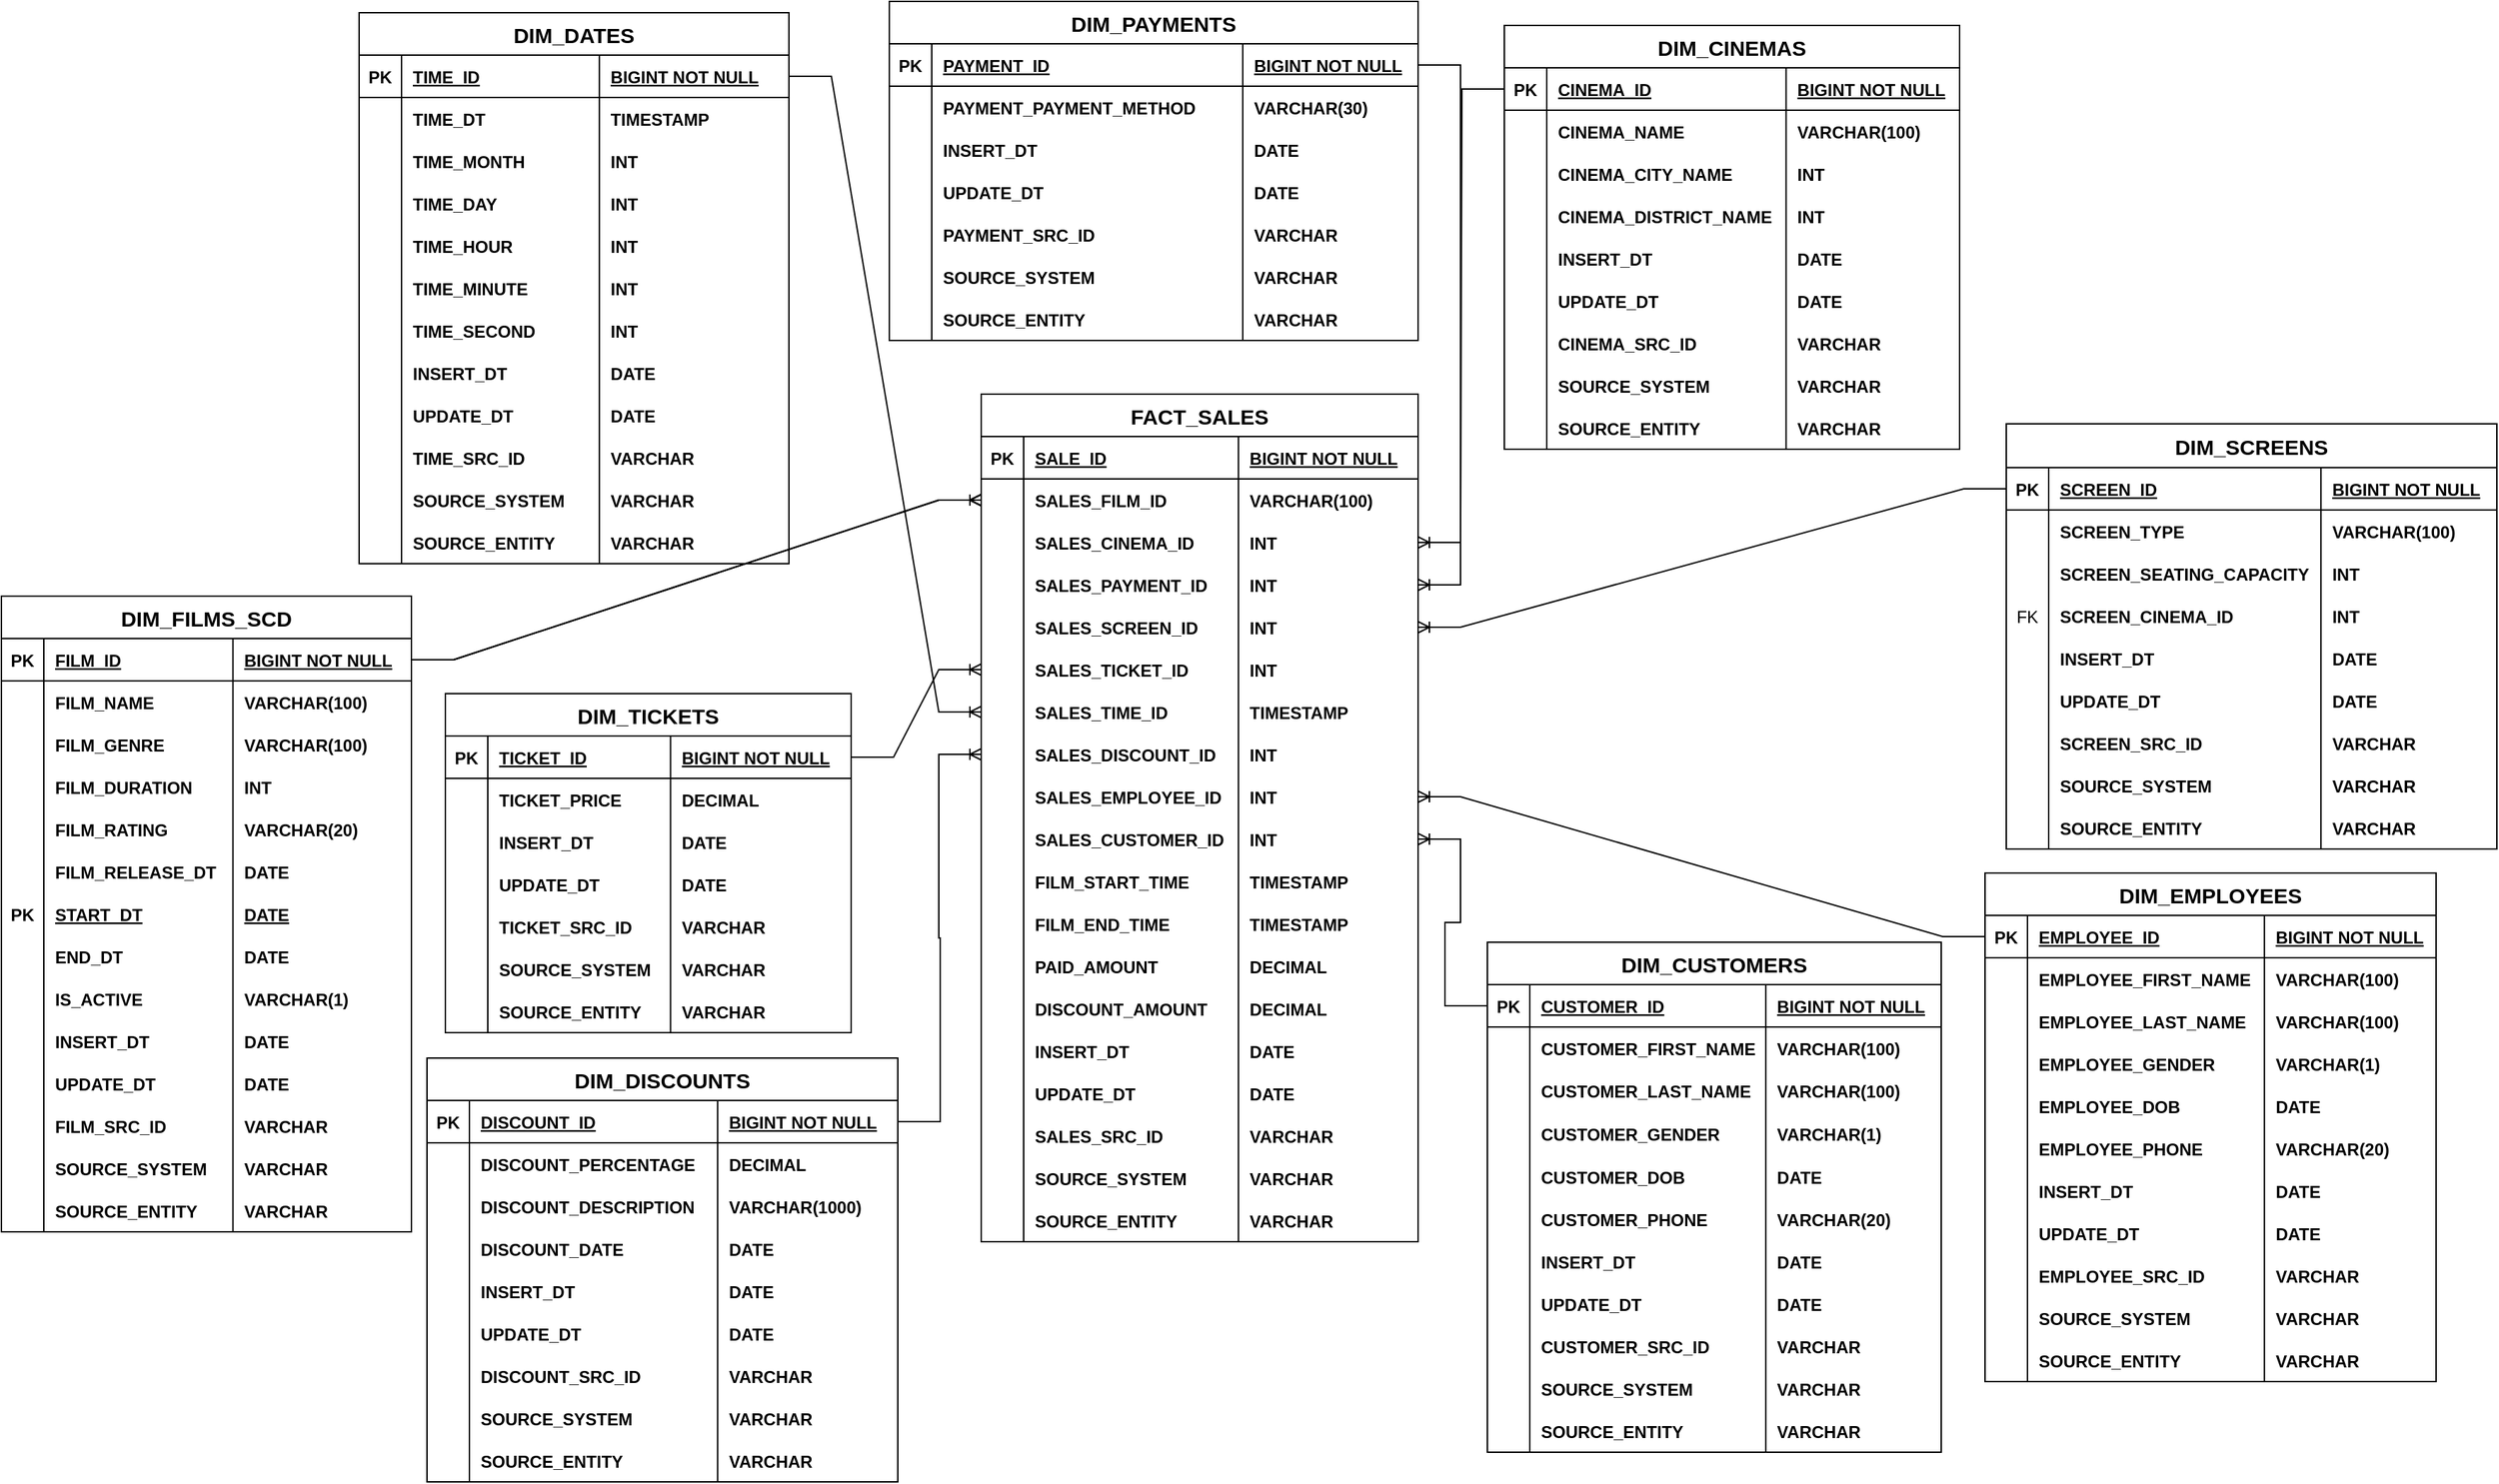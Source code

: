 <mxfile version="24.6.5" type="github">
  <diagram id="R2lEEEUBdFMjLlhIrx00" name="Page-1">
    <mxGraphModel dx="2946" dy="806" grid="0" gridSize="10" guides="1" tooltips="1" connect="1" arrows="1" fold="1" page="0" pageScale="1" pageWidth="850" pageHeight="1100" math="0" shadow="0" extFonts="Permanent Marker^https://fonts.googleapis.com/css?family=Permanent+Marker">
      <root>
        <mxCell id="0" />
        <mxCell id="1" parent="0" />
        <mxCell id="Mkx7goT2RhF-vi3lxjEB-1" value="DIM_FILMS_SCD" style="shape=table;startSize=30;container=1;collapsible=1;childLayout=tableLayout;fixedRows=1;rowLines=0;fontStyle=1;align=center;resizeLast=1;fontSize=15;" parent="1" vertex="1">
          <mxGeometry x="-535" y="634" width="290" height="450" as="geometry" />
        </mxCell>
        <mxCell id="Mkx7goT2RhF-vi3lxjEB-2" value="" style="shape=partialRectangle;collapsible=0;dropTarget=0;pointerEvents=0;fillColor=none;points=[[0,0.5],[1,0.5]];portConstraint=eastwest;top=0;left=0;right=0;bottom=1;" parent="Mkx7goT2RhF-vi3lxjEB-1" vertex="1">
          <mxGeometry y="30" width="290" height="30" as="geometry" />
        </mxCell>
        <mxCell id="Mkx7goT2RhF-vi3lxjEB-3" value="PK" style="shape=partialRectangle;overflow=hidden;connectable=0;fillColor=none;top=0;left=0;bottom=0;right=0;fontStyle=1;" parent="Mkx7goT2RhF-vi3lxjEB-2" vertex="1">
          <mxGeometry width="30" height="30" as="geometry">
            <mxRectangle width="30" height="30" as="alternateBounds" />
          </mxGeometry>
        </mxCell>
        <mxCell id="Mkx7goT2RhF-vi3lxjEB-4" value="FILM_ID" style="shape=partialRectangle;overflow=hidden;connectable=0;fillColor=none;top=0;left=0;bottom=0;right=0;align=left;spacingLeft=6;fontStyle=5;" parent="Mkx7goT2RhF-vi3lxjEB-2" vertex="1">
          <mxGeometry x="30" width="133.75" height="30" as="geometry">
            <mxRectangle width="133.75" height="30" as="alternateBounds" />
          </mxGeometry>
        </mxCell>
        <mxCell id="Mkx7goT2RhF-vi3lxjEB-5" value="BIGINT NOT NULL" style="shape=partialRectangle;overflow=hidden;connectable=0;fillColor=none;top=0;left=0;bottom=0;right=0;align=left;spacingLeft=6;fontStyle=5;" parent="Mkx7goT2RhF-vi3lxjEB-2" vertex="1">
          <mxGeometry x="163.75" width="126.25" height="30" as="geometry">
            <mxRectangle width="126.25" height="30" as="alternateBounds" />
          </mxGeometry>
        </mxCell>
        <mxCell id="Mkx7goT2RhF-vi3lxjEB-6" value="" style="shape=partialRectangle;collapsible=0;dropTarget=0;pointerEvents=0;fillColor=none;points=[[0,0.5],[1,0.5]];portConstraint=eastwest;top=0;left=0;right=0;bottom=0;" parent="Mkx7goT2RhF-vi3lxjEB-1" vertex="1">
          <mxGeometry y="60" width="290" height="30" as="geometry" />
        </mxCell>
        <mxCell id="Mkx7goT2RhF-vi3lxjEB-7" value="" style="shape=partialRectangle;overflow=hidden;connectable=0;fillColor=none;top=0;left=0;bottom=0;right=0;" parent="Mkx7goT2RhF-vi3lxjEB-6" vertex="1">
          <mxGeometry width="30" height="30" as="geometry">
            <mxRectangle width="30" height="30" as="alternateBounds" />
          </mxGeometry>
        </mxCell>
        <mxCell id="Mkx7goT2RhF-vi3lxjEB-8" value="FILM_NAME" style="shape=partialRectangle;overflow=hidden;connectable=0;fillColor=none;top=0;left=0;bottom=0;right=0;align=left;spacingLeft=6;fontStyle=1" parent="Mkx7goT2RhF-vi3lxjEB-6" vertex="1">
          <mxGeometry x="30" width="133.75" height="30" as="geometry">
            <mxRectangle width="133.75" height="30" as="alternateBounds" />
          </mxGeometry>
        </mxCell>
        <mxCell id="Mkx7goT2RhF-vi3lxjEB-9" value="VARCHAR(100)" style="shape=partialRectangle;overflow=hidden;connectable=0;fillColor=none;top=0;left=0;bottom=0;right=0;align=left;spacingLeft=6;fontStyle=1" parent="Mkx7goT2RhF-vi3lxjEB-6" vertex="1">
          <mxGeometry x="163.75" width="126.25" height="30" as="geometry">
            <mxRectangle width="126.25" height="30" as="alternateBounds" />
          </mxGeometry>
        </mxCell>
        <mxCell id="Mkx7goT2RhF-vi3lxjEB-10" value="" style="shape=partialRectangle;collapsible=0;dropTarget=0;pointerEvents=0;fillColor=none;points=[[0,0.5],[1,0.5]];portConstraint=eastwest;top=0;left=0;right=0;bottom=0;" parent="Mkx7goT2RhF-vi3lxjEB-1" vertex="1">
          <mxGeometry y="90" width="290" height="30" as="geometry" />
        </mxCell>
        <mxCell id="Mkx7goT2RhF-vi3lxjEB-11" value="" style="shape=partialRectangle;overflow=hidden;connectable=0;fillColor=none;top=0;left=0;bottom=0;right=0;" parent="Mkx7goT2RhF-vi3lxjEB-10" vertex="1">
          <mxGeometry width="30" height="30" as="geometry">
            <mxRectangle width="30" height="30" as="alternateBounds" />
          </mxGeometry>
        </mxCell>
        <mxCell id="Mkx7goT2RhF-vi3lxjEB-12" value="FILM_GENRE" style="shape=partialRectangle;overflow=hidden;connectable=0;fillColor=none;top=0;left=0;bottom=0;right=0;align=left;spacingLeft=6;fontStyle=1" parent="Mkx7goT2RhF-vi3lxjEB-10" vertex="1">
          <mxGeometry x="30" width="133.75" height="30" as="geometry">
            <mxRectangle width="133.75" height="30" as="alternateBounds" />
          </mxGeometry>
        </mxCell>
        <mxCell id="Mkx7goT2RhF-vi3lxjEB-13" value="VARCHAR(100)" style="shape=partialRectangle;overflow=hidden;connectable=0;fillColor=none;top=0;left=0;bottom=0;right=0;align=left;spacingLeft=6;fontStyle=1" parent="Mkx7goT2RhF-vi3lxjEB-10" vertex="1">
          <mxGeometry x="163.75" width="126.25" height="30" as="geometry">
            <mxRectangle width="126.25" height="30" as="alternateBounds" />
          </mxGeometry>
        </mxCell>
        <mxCell id="Mkx7goT2RhF-vi3lxjEB-14" style="shape=partialRectangle;collapsible=0;dropTarget=0;pointerEvents=0;fillColor=none;points=[[0,0.5],[1,0.5]];portConstraint=eastwest;top=0;left=0;right=0;bottom=0;" parent="Mkx7goT2RhF-vi3lxjEB-1" vertex="1">
          <mxGeometry y="120" width="290" height="30" as="geometry" />
        </mxCell>
        <mxCell id="Mkx7goT2RhF-vi3lxjEB-15" style="shape=partialRectangle;overflow=hidden;connectable=0;fillColor=none;top=0;left=0;bottom=0;right=0;" parent="Mkx7goT2RhF-vi3lxjEB-14" vertex="1">
          <mxGeometry width="30" height="30" as="geometry">
            <mxRectangle width="30" height="30" as="alternateBounds" />
          </mxGeometry>
        </mxCell>
        <mxCell id="Mkx7goT2RhF-vi3lxjEB-16" value="FILM_DURATION" style="shape=partialRectangle;overflow=hidden;connectable=0;fillColor=none;top=0;left=0;bottom=0;right=0;align=left;spacingLeft=6;fontStyle=1" parent="Mkx7goT2RhF-vi3lxjEB-14" vertex="1">
          <mxGeometry x="30" width="133.75" height="30" as="geometry">
            <mxRectangle width="133.75" height="30" as="alternateBounds" />
          </mxGeometry>
        </mxCell>
        <mxCell id="Mkx7goT2RhF-vi3lxjEB-17" value="INT" style="shape=partialRectangle;overflow=hidden;connectable=0;fillColor=none;top=0;left=0;bottom=0;right=0;align=left;spacingLeft=6;fontStyle=1" parent="Mkx7goT2RhF-vi3lxjEB-14" vertex="1">
          <mxGeometry x="163.75" width="126.25" height="30" as="geometry">
            <mxRectangle width="126.25" height="30" as="alternateBounds" />
          </mxGeometry>
        </mxCell>
        <mxCell id="Mkx7goT2RhF-vi3lxjEB-18" style="shape=partialRectangle;collapsible=0;dropTarget=0;pointerEvents=0;fillColor=none;points=[[0,0.5],[1,0.5]];portConstraint=eastwest;top=0;left=0;right=0;bottom=0;" parent="Mkx7goT2RhF-vi3lxjEB-1" vertex="1">
          <mxGeometry y="150" width="290" height="30" as="geometry" />
        </mxCell>
        <mxCell id="Mkx7goT2RhF-vi3lxjEB-19" style="shape=partialRectangle;overflow=hidden;connectable=0;fillColor=none;top=0;left=0;bottom=0;right=0;" parent="Mkx7goT2RhF-vi3lxjEB-18" vertex="1">
          <mxGeometry width="30" height="30" as="geometry">
            <mxRectangle width="30" height="30" as="alternateBounds" />
          </mxGeometry>
        </mxCell>
        <mxCell id="Mkx7goT2RhF-vi3lxjEB-20" value="FILM_RATING" style="shape=partialRectangle;overflow=hidden;connectable=0;fillColor=none;top=0;left=0;bottom=0;right=0;align=left;spacingLeft=6;fontStyle=1" parent="Mkx7goT2RhF-vi3lxjEB-18" vertex="1">
          <mxGeometry x="30" width="133.75" height="30" as="geometry">
            <mxRectangle width="133.75" height="30" as="alternateBounds" />
          </mxGeometry>
        </mxCell>
        <mxCell id="Mkx7goT2RhF-vi3lxjEB-21" value="VARCHAR(20)" style="shape=partialRectangle;overflow=hidden;connectable=0;fillColor=none;top=0;left=0;bottom=0;right=0;align=left;spacingLeft=6;fontStyle=1" parent="Mkx7goT2RhF-vi3lxjEB-18" vertex="1">
          <mxGeometry x="163.75" width="126.25" height="30" as="geometry">
            <mxRectangle width="126.25" height="30" as="alternateBounds" />
          </mxGeometry>
        </mxCell>
        <mxCell id="Mkx7goT2RhF-vi3lxjEB-22" style="shape=partialRectangle;collapsible=0;dropTarget=0;pointerEvents=0;fillColor=none;points=[[0,0.5],[1,0.5]];portConstraint=eastwest;top=0;left=0;right=0;bottom=0;" parent="Mkx7goT2RhF-vi3lxjEB-1" vertex="1">
          <mxGeometry y="180" width="290" height="30" as="geometry" />
        </mxCell>
        <mxCell id="Mkx7goT2RhF-vi3lxjEB-23" style="shape=partialRectangle;overflow=hidden;connectable=0;fillColor=none;top=0;left=0;bottom=0;right=0;" parent="Mkx7goT2RhF-vi3lxjEB-22" vertex="1">
          <mxGeometry width="30" height="30" as="geometry">
            <mxRectangle width="30" height="30" as="alternateBounds" />
          </mxGeometry>
        </mxCell>
        <mxCell id="Mkx7goT2RhF-vi3lxjEB-24" value="FILM_RELEASE_DT" style="shape=partialRectangle;overflow=hidden;connectable=0;fillColor=none;top=0;left=0;bottom=0;right=0;align=left;spacingLeft=6;fontStyle=1" parent="Mkx7goT2RhF-vi3lxjEB-22" vertex="1">
          <mxGeometry x="30" width="133.75" height="30" as="geometry">
            <mxRectangle width="133.75" height="30" as="alternateBounds" />
          </mxGeometry>
        </mxCell>
        <mxCell id="Mkx7goT2RhF-vi3lxjEB-25" value="DATE" style="shape=partialRectangle;overflow=hidden;connectable=0;fillColor=none;top=0;left=0;bottom=0;right=0;align=left;spacingLeft=6;fontStyle=1" parent="Mkx7goT2RhF-vi3lxjEB-22" vertex="1">
          <mxGeometry x="163.75" width="126.25" height="30" as="geometry">
            <mxRectangle width="126.25" height="30" as="alternateBounds" />
          </mxGeometry>
        </mxCell>
        <mxCell id="Mkx7goT2RhF-vi3lxjEB-26" style="shape=partialRectangle;collapsible=0;dropTarget=0;pointerEvents=0;fillColor=none;points=[[0,0.5],[1,0.5]];portConstraint=eastwest;top=0;left=0;right=0;bottom=0;" parent="Mkx7goT2RhF-vi3lxjEB-1" vertex="1">
          <mxGeometry y="210" width="290" height="30" as="geometry" />
        </mxCell>
        <mxCell id="Mkx7goT2RhF-vi3lxjEB-27" value="PK" style="shape=partialRectangle;overflow=hidden;connectable=0;fillColor=none;top=0;left=0;bottom=0;right=0;fontStyle=1" parent="Mkx7goT2RhF-vi3lxjEB-26" vertex="1">
          <mxGeometry width="30" height="30" as="geometry">
            <mxRectangle width="30" height="30" as="alternateBounds" />
          </mxGeometry>
        </mxCell>
        <mxCell id="Mkx7goT2RhF-vi3lxjEB-28" value="START_DT" style="shape=partialRectangle;overflow=hidden;connectable=0;fillColor=none;top=0;left=0;bottom=0;right=0;align=left;spacingLeft=6;fontStyle=5" parent="Mkx7goT2RhF-vi3lxjEB-26" vertex="1">
          <mxGeometry x="30" width="133.75" height="30" as="geometry">
            <mxRectangle width="133.75" height="30" as="alternateBounds" />
          </mxGeometry>
        </mxCell>
        <mxCell id="Mkx7goT2RhF-vi3lxjEB-29" value="DATE" style="shape=partialRectangle;overflow=hidden;connectable=0;fillColor=none;top=0;left=0;bottom=0;right=0;align=left;spacingLeft=6;fontStyle=5" parent="Mkx7goT2RhF-vi3lxjEB-26" vertex="1">
          <mxGeometry x="163.75" width="126.25" height="30" as="geometry">
            <mxRectangle width="126.25" height="30" as="alternateBounds" />
          </mxGeometry>
        </mxCell>
        <mxCell id="Mkx7goT2RhF-vi3lxjEB-30" style="shape=partialRectangle;collapsible=0;dropTarget=0;pointerEvents=0;fillColor=none;points=[[0,0.5],[1,0.5]];portConstraint=eastwest;top=0;left=0;right=0;bottom=0;" parent="Mkx7goT2RhF-vi3lxjEB-1" vertex="1">
          <mxGeometry y="240" width="290" height="30" as="geometry" />
        </mxCell>
        <mxCell id="Mkx7goT2RhF-vi3lxjEB-31" style="shape=partialRectangle;overflow=hidden;connectable=0;fillColor=none;top=0;left=0;bottom=0;right=0;" parent="Mkx7goT2RhF-vi3lxjEB-30" vertex="1">
          <mxGeometry width="30" height="30" as="geometry">
            <mxRectangle width="30" height="30" as="alternateBounds" />
          </mxGeometry>
        </mxCell>
        <mxCell id="Mkx7goT2RhF-vi3lxjEB-32" value="END_DT" style="shape=partialRectangle;overflow=hidden;connectable=0;fillColor=none;top=0;left=0;bottom=0;right=0;align=left;spacingLeft=6;fontStyle=1" parent="Mkx7goT2RhF-vi3lxjEB-30" vertex="1">
          <mxGeometry x="30" width="133.75" height="30" as="geometry">
            <mxRectangle width="133.75" height="30" as="alternateBounds" />
          </mxGeometry>
        </mxCell>
        <mxCell id="Mkx7goT2RhF-vi3lxjEB-33" value="DATE" style="shape=partialRectangle;overflow=hidden;connectable=0;fillColor=none;top=0;left=0;bottom=0;right=0;align=left;spacingLeft=6;fontStyle=1" parent="Mkx7goT2RhF-vi3lxjEB-30" vertex="1">
          <mxGeometry x="163.75" width="126.25" height="30" as="geometry">
            <mxRectangle width="126.25" height="30" as="alternateBounds" />
          </mxGeometry>
        </mxCell>
        <mxCell id="Mkx7goT2RhF-vi3lxjEB-34" style="shape=partialRectangle;collapsible=0;dropTarget=0;pointerEvents=0;fillColor=none;points=[[0,0.5],[1,0.5]];portConstraint=eastwest;top=0;left=0;right=0;bottom=0;" parent="Mkx7goT2RhF-vi3lxjEB-1" vertex="1">
          <mxGeometry y="270" width="290" height="30" as="geometry" />
        </mxCell>
        <mxCell id="Mkx7goT2RhF-vi3lxjEB-35" style="shape=partialRectangle;overflow=hidden;connectable=0;fillColor=none;top=0;left=0;bottom=0;right=0;" parent="Mkx7goT2RhF-vi3lxjEB-34" vertex="1">
          <mxGeometry width="30" height="30" as="geometry">
            <mxRectangle width="30" height="30" as="alternateBounds" />
          </mxGeometry>
        </mxCell>
        <mxCell id="Mkx7goT2RhF-vi3lxjEB-36" value="IS_ACTIVE" style="shape=partialRectangle;overflow=hidden;connectable=0;fillColor=none;top=0;left=0;bottom=0;right=0;align=left;spacingLeft=6;fontStyle=1" parent="Mkx7goT2RhF-vi3lxjEB-34" vertex="1">
          <mxGeometry x="30" width="133.75" height="30" as="geometry">
            <mxRectangle width="133.75" height="30" as="alternateBounds" />
          </mxGeometry>
        </mxCell>
        <mxCell id="Mkx7goT2RhF-vi3lxjEB-37" value="VARCHAR(1)" style="shape=partialRectangle;overflow=hidden;connectable=0;fillColor=none;top=0;left=0;bottom=0;right=0;align=left;spacingLeft=6;fontStyle=1" parent="Mkx7goT2RhF-vi3lxjEB-34" vertex="1">
          <mxGeometry x="163.75" width="126.25" height="30" as="geometry">
            <mxRectangle width="126.25" height="30" as="alternateBounds" />
          </mxGeometry>
        </mxCell>
        <mxCell id="Mkx7goT2RhF-vi3lxjEB-38" style="shape=partialRectangle;collapsible=0;dropTarget=0;pointerEvents=0;fillColor=none;points=[[0,0.5],[1,0.5]];portConstraint=eastwest;top=0;left=0;right=0;bottom=0;" parent="Mkx7goT2RhF-vi3lxjEB-1" vertex="1">
          <mxGeometry y="300" width="290" height="30" as="geometry" />
        </mxCell>
        <mxCell id="Mkx7goT2RhF-vi3lxjEB-39" style="shape=partialRectangle;overflow=hidden;connectable=0;fillColor=none;top=0;left=0;bottom=0;right=0;" parent="Mkx7goT2RhF-vi3lxjEB-38" vertex="1">
          <mxGeometry width="30" height="30" as="geometry">
            <mxRectangle width="30" height="30" as="alternateBounds" />
          </mxGeometry>
        </mxCell>
        <mxCell id="Mkx7goT2RhF-vi3lxjEB-40" value="INSERT_DT" style="shape=partialRectangle;overflow=hidden;connectable=0;fillColor=none;top=0;left=0;bottom=0;right=0;align=left;spacingLeft=6;fontStyle=1" parent="Mkx7goT2RhF-vi3lxjEB-38" vertex="1">
          <mxGeometry x="30" width="133.75" height="30" as="geometry">
            <mxRectangle width="133.75" height="30" as="alternateBounds" />
          </mxGeometry>
        </mxCell>
        <mxCell id="Mkx7goT2RhF-vi3lxjEB-41" value="DATE" style="shape=partialRectangle;overflow=hidden;connectable=0;fillColor=none;top=0;left=0;bottom=0;right=0;align=left;spacingLeft=6;fontStyle=1" parent="Mkx7goT2RhF-vi3lxjEB-38" vertex="1">
          <mxGeometry x="163.75" width="126.25" height="30" as="geometry">
            <mxRectangle width="126.25" height="30" as="alternateBounds" />
          </mxGeometry>
        </mxCell>
        <mxCell id="Mkx7goT2RhF-vi3lxjEB-42" style="shape=partialRectangle;collapsible=0;dropTarget=0;pointerEvents=0;fillColor=none;points=[[0,0.5],[1,0.5]];portConstraint=eastwest;top=0;left=0;right=0;bottom=0;" parent="Mkx7goT2RhF-vi3lxjEB-1" vertex="1">
          <mxGeometry y="330" width="290" height="30" as="geometry" />
        </mxCell>
        <mxCell id="Mkx7goT2RhF-vi3lxjEB-43" style="shape=partialRectangle;overflow=hidden;connectable=0;fillColor=none;top=0;left=0;bottom=0;right=0;" parent="Mkx7goT2RhF-vi3lxjEB-42" vertex="1">
          <mxGeometry width="30" height="30" as="geometry">
            <mxRectangle width="30" height="30" as="alternateBounds" />
          </mxGeometry>
        </mxCell>
        <mxCell id="Mkx7goT2RhF-vi3lxjEB-44" value="UPDATE_DT" style="shape=partialRectangle;overflow=hidden;connectable=0;fillColor=none;top=0;left=0;bottom=0;right=0;align=left;spacingLeft=6;fontStyle=1" parent="Mkx7goT2RhF-vi3lxjEB-42" vertex="1">
          <mxGeometry x="30" width="133.75" height="30" as="geometry">
            <mxRectangle width="133.75" height="30" as="alternateBounds" />
          </mxGeometry>
        </mxCell>
        <mxCell id="Mkx7goT2RhF-vi3lxjEB-45" value="DATE" style="shape=partialRectangle;overflow=hidden;connectable=0;fillColor=none;top=0;left=0;bottom=0;right=0;align=left;spacingLeft=6;fontStyle=1" parent="Mkx7goT2RhF-vi3lxjEB-42" vertex="1">
          <mxGeometry x="163.75" width="126.25" height="30" as="geometry">
            <mxRectangle width="126.25" height="30" as="alternateBounds" />
          </mxGeometry>
        </mxCell>
        <mxCell id="Mkx7goT2RhF-vi3lxjEB-46" style="shape=partialRectangle;collapsible=0;dropTarget=0;pointerEvents=0;fillColor=none;points=[[0,0.5],[1,0.5]];portConstraint=eastwest;top=0;left=0;right=0;bottom=0;" parent="Mkx7goT2RhF-vi3lxjEB-1" vertex="1">
          <mxGeometry y="360" width="290" height="30" as="geometry" />
        </mxCell>
        <mxCell id="Mkx7goT2RhF-vi3lxjEB-47" style="shape=partialRectangle;overflow=hidden;connectable=0;fillColor=none;top=0;left=0;bottom=0;right=0;" parent="Mkx7goT2RhF-vi3lxjEB-46" vertex="1">
          <mxGeometry width="30" height="30" as="geometry">
            <mxRectangle width="30" height="30" as="alternateBounds" />
          </mxGeometry>
        </mxCell>
        <mxCell id="Mkx7goT2RhF-vi3lxjEB-48" value="FILM_SRC_ID" style="shape=partialRectangle;overflow=hidden;connectable=0;fillColor=none;top=0;left=0;bottom=0;right=0;align=left;spacingLeft=6;fontStyle=1" parent="Mkx7goT2RhF-vi3lxjEB-46" vertex="1">
          <mxGeometry x="30" width="133.75" height="30" as="geometry">
            <mxRectangle width="133.75" height="30" as="alternateBounds" />
          </mxGeometry>
        </mxCell>
        <mxCell id="Mkx7goT2RhF-vi3lxjEB-49" value="VARCHAR" style="shape=partialRectangle;overflow=hidden;connectable=0;fillColor=none;top=0;left=0;bottom=0;right=0;align=left;spacingLeft=6;fontStyle=1" parent="Mkx7goT2RhF-vi3lxjEB-46" vertex="1">
          <mxGeometry x="163.75" width="126.25" height="30" as="geometry">
            <mxRectangle width="126.25" height="30" as="alternateBounds" />
          </mxGeometry>
        </mxCell>
        <mxCell id="Mkx7goT2RhF-vi3lxjEB-50" style="shape=partialRectangle;collapsible=0;dropTarget=0;pointerEvents=0;fillColor=none;points=[[0,0.5],[1,0.5]];portConstraint=eastwest;top=0;left=0;right=0;bottom=0;" parent="Mkx7goT2RhF-vi3lxjEB-1" vertex="1">
          <mxGeometry y="390" width="290" height="30" as="geometry" />
        </mxCell>
        <mxCell id="Mkx7goT2RhF-vi3lxjEB-51" style="shape=partialRectangle;overflow=hidden;connectable=0;fillColor=none;top=0;left=0;bottom=0;right=0;" parent="Mkx7goT2RhF-vi3lxjEB-50" vertex="1">
          <mxGeometry width="30" height="30" as="geometry">
            <mxRectangle width="30" height="30" as="alternateBounds" />
          </mxGeometry>
        </mxCell>
        <mxCell id="Mkx7goT2RhF-vi3lxjEB-52" value="SOURCE_SYSTEM" style="shape=partialRectangle;overflow=hidden;connectable=0;fillColor=none;top=0;left=0;bottom=0;right=0;align=left;spacingLeft=6;fontStyle=1" parent="Mkx7goT2RhF-vi3lxjEB-50" vertex="1">
          <mxGeometry x="30" width="133.75" height="30" as="geometry">
            <mxRectangle width="133.75" height="30" as="alternateBounds" />
          </mxGeometry>
        </mxCell>
        <mxCell id="Mkx7goT2RhF-vi3lxjEB-53" value="VARCHAR" style="shape=partialRectangle;overflow=hidden;connectable=0;fillColor=none;top=0;left=0;bottom=0;right=0;align=left;spacingLeft=6;fontStyle=1" parent="Mkx7goT2RhF-vi3lxjEB-50" vertex="1">
          <mxGeometry x="163.75" width="126.25" height="30" as="geometry">
            <mxRectangle width="126.25" height="30" as="alternateBounds" />
          </mxGeometry>
        </mxCell>
        <mxCell id="Mkx7goT2RhF-vi3lxjEB-54" style="shape=partialRectangle;collapsible=0;dropTarget=0;pointerEvents=0;fillColor=none;points=[[0,0.5],[1,0.5]];portConstraint=eastwest;top=0;left=0;right=0;bottom=0;" parent="Mkx7goT2RhF-vi3lxjEB-1" vertex="1">
          <mxGeometry y="420" width="290" height="30" as="geometry" />
        </mxCell>
        <mxCell id="Mkx7goT2RhF-vi3lxjEB-55" style="shape=partialRectangle;overflow=hidden;connectable=0;fillColor=none;top=0;left=0;bottom=0;right=0;" parent="Mkx7goT2RhF-vi3lxjEB-54" vertex="1">
          <mxGeometry width="30" height="30" as="geometry">
            <mxRectangle width="30" height="30" as="alternateBounds" />
          </mxGeometry>
        </mxCell>
        <mxCell id="Mkx7goT2RhF-vi3lxjEB-56" value="SOURCE_ENTITY" style="shape=partialRectangle;overflow=hidden;connectable=0;fillColor=none;top=0;left=0;bottom=0;right=0;align=left;spacingLeft=6;fontStyle=1" parent="Mkx7goT2RhF-vi3lxjEB-54" vertex="1">
          <mxGeometry x="30" width="133.75" height="30" as="geometry">
            <mxRectangle width="133.75" height="30" as="alternateBounds" />
          </mxGeometry>
        </mxCell>
        <mxCell id="Mkx7goT2RhF-vi3lxjEB-57" value="VARCHAR" style="shape=partialRectangle;overflow=hidden;connectable=0;fillColor=none;top=0;left=0;bottom=0;right=0;align=left;spacingLeft=6;fontStyle=1" parent="Mkx7goT2RhF-vi3lxjEB-54" vertex="1">
          <mxGeometry x="163.75" width="126.25" height="30" as="geometry">
            <mxRectangle width="126.25" height="30" as="alternateBounds" />
          </mxGeometry>
        </mxCell>
        <mxCell id="Mkx7goT2RhF-vi3lxjEB-58" value="DIM_CINEMAS" style="shape=table;startSize=30;container=1;collapsible=1;childLayout=tableLayout;fixedRows=1;rowLines=0;fontStyle=1;align=center;resizeLast=1;fontSize=15;" parent="1" vertex="1">
          <mxGeometry x="528" y="230" width="322" height="300" as="geometry" />
        </mxCell>
        <mxCell id="Mkx7goT2RhF-vi3lxjEB-59" value="" style="shape=partialRectangle;collapsible=0;dropTarget=0;pointerEvents=0;fillColor=none;points=[[0,0.5],[1,0.5]];portConstraint=eastwest;top=0;left=0;right=0;bottom=1;" parent="Mkx7goT2RhF-vi3lxjEB-58" vertex="1">
          <mxGeometry y="30" width="322" height="30" as="geometry" />
        </mxCell>
        <mxCell id="Mkx7goT2RhF-vi3lxjEB-60" value="PK" style="shape=partialRectangle;overflow=hidden;connectable=0;fillColor=none;top=0;left=0;bottom=0;right=0;fontStyle=1;" parent="Mkx7goT2RhF-vi3lxjEB-59" vertex="1">
          <mxGeometry width="30" height="30" as="geometry">
            <mxRectangle width="30" height="30" as="alternateBounds" />
          </mxGeometry>
        </mxCell>
        <mxCell id="Mkx7goT2RhF-vi3lxjEB-61" value="CINEMA_ID" style="shape=partialRectangle;overflow=hidden;connectable=0;fillColor=none;top=0;left=0;bottom=0;right=0;align=left;spacingLeft=6;fontStyle=5;" parent="Mkx7goT2RhF-vi3lxjEB-59" vertex="1">
          <mxGeometry x="30" width="169.273" height="30" as="geometry">
            <mxRectangle width="169.273" height="30" as="alternateBounds" />
          </mxGeometry>
        </mxCell>
        <mxCell id="Mkx7goT2RhF-vi3lxjEB-62" value="BIGINT NOT NULL" style="shape=partialRectangle;overflow=hidden;connectable=0;fillColor=none;top=0;left=0;bottom=0;right=0;align=left;spacingLeft=6;fontStyle=5;" parent="Mkx7goT2RhF-vi3lxjEB-59" vertex="1">
          <mxGeometry x="199.273" width="122.727" height="30" as="geometry">
            <mxRectangle width="122.727" height="30" as="alternateBounds" />
          </mxGeometry>
        </mxCell>
        <mxCell id="Mkx7goT2RhF-vi3lxjEB-63" value="" style="shape=partialRectangle;collapsible=0;dropTarget=0;pointerEvents=0;fillColor=none;points=[[0,0.5],[1,0.5]];portConstraint=eastwest;top=0;left=0;right=0;bottom=0;" parent="Mkx7goT2RhF-vi3lxjEB-58" vertex="1">
          <mxGeometry y="60" width="322" height="30" as="geometry" />
        </mxCell>
        <mxCell id="Mkx7goT2RhF-vi3lxjEB-64" value="" style="shape=partialRectangle;overflow=hidden;connectable=0;fillColor=none;top=0;left=0;bottom=0;right=0;" parent="Mkx7goT2RhF-vi3lxjEB-63" vertex="1">
          <mxGeometry width="30" height="30" as="geometry">
            <mxRectangle width="30" height="30" as="alternateBounds" />
          </mxGeometry>
        </mxCell>
        <mxCell id="Mkx7goT2RhF-vi3lxjEB-65" value="CINEMA_NAME" style="shape=partialRectangle;overflow=hidden;connectable=0;fillColor=none;top=0;left=0;bottom=0;right=0;align=left;spacingLeft=6;fontStyle=1" parent="Mkx7goT2RhF-vi3lxjEB-63" vertex="1">
          <mxGeometry x="30" width="169.273" height="30" as="geometry">
            <mxRectangle width="169.273" height="30" as="alternateBounds" />
          </mxGeometry>
        </mxCell>
        <mxCell id="Mkx7goT2RhF-vi3lxjEB-66" value="VARCHAR(100)" style="shape=partialRectangle;overflow=hidden;connectable=0;fillColor=none;top=0;left=0;bottom=0;right=0;align=left;spacingLeft=6;fontStyle=1" parent="Mkx7goT2RhF-vi3lxjEB-63" vertex="1">
          <mxGeometry x="199.273" width="122.727" height="30" as="geometry">
            <mxRectangle width="122.727" height="30" as="alternateBounds" />
          </mxGeometry>
        </mxCell>
        <mxCell id="Mkx7goT2RhF-vi3lxjEB-67" value="" style="shape=partialRectangle;collapsible=0;dropTarget=0;pointerEvents=0;fillColor=none;points=[[0,0.5],[1,0.5]];portConstraint=eastwest;top=0;left=0;right=0;bottom=0;" parent="Mkx7goT2RhF-vi3lxjEB-58" vertex="1">
          <mxGeometry y="90" width="322" height="30" as="geometry" />
        </mxCell>
        <mxCell id="Mkx7goT2RhF-vi3lxjEB-68" value="" style="shape=partialRectangle;overflow=hidden;connectable=0;fillColor=none;top=0;left=0;bottom=0;right=0;" parent="Mkx7goT2RhF-vi3lxjEB-67" vertex="1">
          <mxGeometry width="30" height="30" as="geometry">
            <mxRectangle width="30" height="30" as="alternateBounds" />
          </mxGeometry>
        </mxCell>
        <mxCell id="Mkx7goT2RhF-vi3lxjEB-69" value="CINEMA_CITY_NAME" style="shape=partialRectangle;overflow=hidden;connectable=0;fillColor=none;top=0;left=0;bottom=0;right=0;align=left;spacingLeft=6;fontStyle=1" parent="Mkx7goT2RhF-vi3lxjEB-67" vertex="1">
          <mxGeometry x="30" width="169.273" height="30" as="geometry">
            <mxRectangle width="169.273" height="30" as="alternateBounds" />
          </mxGeometry>
        </mxCell>
        <mxCell id="Mkx7goT2RhF-vi3lxjEB-70" value="INT" style="shape=partialRectangle;overflow=hidden;connectable=0;fillColor=none;top=0;left=0;bottom=0;right=0;align=left;spacingLeft=6;fontStyle=1" parent="Mkx7goT2RhF-vi3lxjEB-67" vertex="1">
          <mxGeometry x="199.273" width="122.727" height="30" as="geometry">
            <mxRectangle width="122.727" height="30" as="alternateBounds" />
          </mxGeometry>
        </mxCell>
        <mxCell id="Mkx7goT2RhF-vi3lxjEB-71" style="shape=partialRectangle;collapsible=0;dropTarget=0;pointerEvents=0;fillColor=none;points=[[0,0.5],[1,0.5]];portConstraint=eastwest;top=0;left=0;right=0;bottom=0;" parent="Mkx7goT2RhF-vi3lxjEB-58" vertex="1">
          <mxGeometry y="120" width="322" height="30" as="geometry" />
        </mxCell>
        <mxCell id="Mkx7goT2RhF-vi3lxjEB-72" style="shape=partialRectangle;overflow=hidden;connectable=0;fillColor=none;top=0;left=0;bottom=0;right=0;" parent="Mkx7goT2RhF-vi3lxjEB-71" vertex="1">
          <mxGeometry width="30" height="30" as="geometry">
            <mxRectangle width="30" height="30" as="alternateBounds" />
          </mxGeometry>
        </mxCell>
        <mxCell id="Mkx7goT2RhF-vi3lxjEB-73" value="CINEMA_DISTRICT_NAME" style="shape=partialRectangle;overflow=hidden;connectable=0;fillColor=none;top=0;left=0;bottom=0;right=0;align=left;spacingLeft=6;fontStyle=1" parent="Mkx7goT2RhF-vi3lxjEB-71" vertex="1">
          <mxGeometry x="30" width="169.273" height="30" as="geometry">
            <mxRectangle width="169.273" height="30" as="alternateBounds" />
          </mxGeometry>
        </mxCell>
        <mxCell id="Mkx7goT2RhF-vi3lxjEB-74" value="INT" style="shape=partialRectangle;overflow=hidden;connectable=0;fillColor=none;top=0;left=0;bottom=0;right=0;align=left;spacingLeft=6;fontStyle=1" parent="Mkx7goT2RhF-vi3lxjEB-71" vertex="1">
          <mxGeometry x="199.273" width="122.727" height="30" as="geometry">
            <mxRectangle width="122.727" height="30" as="alternateBounds" />
          </mxGeometry>
        </mxCell>
        <mxCell id="Mkx7goT2RhF-vi3lxjEB-75" style="shape=partialRectangle;collapsible=0;dropTarget=0;pointerEvents=0;fillColor=none;points=[[0,0.5],[1,0.5]];portConstraint=eastwest;top=0;left=0;right=0;bottom=0;" parent="Mkx7goT2RhF-vi3lxjEB-58" vertex="1">
          <mxGeometry y="150" width="322" height="30" as="geometry" />
        </mxCell>
        <mxCell id="Mkx7goT2RhF-vi3lxjEB-76" style="shape=partialRectangle;overflow=hidden;connectable=0;fillColor=none;top=0;left=0;bottom=0;right=0;" parent="Mkx7goT2RhF-vi3lxjEB-75" vertex="1">
          <mxGeometry width="30" height="30" as="geometry">
            <mxRectangle width="30" height="30" as="alternateBounds" />
          </mxGeometry>
        </mxCell>
        <mxCell id="Mkx7goT2RhF-vi3lxjEB-77" value="INSERT_DT" style="shape=partialRectangle;overflow=hidden;connectable=0;fillColor=none;top=0;left=0;bottom=0;right=0;align=left;spacingLeft=6;fontStyle=1" parent="Mkx7goT2RhF-vi3lxjEB-75" vertex="1">
          <mxGeometry x="30" width="169.273" height="30" as="geometry">
            <mxRectangle width="169.273" height="30" as="alternateBounds" />
          </mxGeometry>
        </mxCell>
        <mxCell id="Mkx7goT2RhF-vi3lxjEB-78" value="DATE" style="shape=partialRectangle;overflow=hidden;connectable=0;fillColor=none;top=0;left=0;bottom=0;right=0;align=left;spacingLeft=6;fontStyle=1" parent="Mkx7goT2RhF-vi3lxjEB-75" vertex="1">
          <mxGeometry x="199.273" width="122.727" height="30" as="geometry">
            <mxRectangle width="122.727" height="30" as="alternateBounds" />
          </mxGeometry>
        </mxCell>
        <mxCell id="Mkx7goT2RhF-vi3lxjEB-79" style="shape=partialRectangle;collapsible=0;dropTarget=0;pointerEvents=0;fillColor=none;points=[[0,0.5],[1,0.5]];portConstraint=eastwest;top=0;left=0;right=0;bottom=0;" parent="Mkx7goT2RhF-vi3lxjEB-58" vertex="1">
          <mxGeometry y="180" width="322" height="30" as="geometry" />
        </mxCell>
        <mxCell id="Mkx7goT2RhF-vi3lxjEB-80" style="shape=partialRectangle;overflow=hidden;connectable=0;fillColor=none;top=0;left=0;bottom=0;right=0;" parent="Mkx7goT2RhF-vi3lxjEB-79" vertex="1">
          <mxGeometry width="30" height="30" as="geometry">
            <mxRectangle width="30" height="30" as="alternateBounds" />
          </mxGeometry>
        </mxCell>
        <mxCell id="Mkx7goT2RhF-vi3lxjEB-81" value="UPDATE_DT" style="shape=partialRectangle;overflow=hidden;connectable=0;fillColor=none;top=0;left=0;bottom=0;right=0;align=left;spacingLeft=6;fontStyle=1" parent="Mkx7goT2RhF-vi3lxjEB-79" vertex="1">
          <mxGeometry x="30" width="169.273" height="30" as="geometry">
            <mxRectangle width="169.273" height="30" as="alternateBounds" />
          </mxGeometry>
        </mxCell>
        <mxCell id="Mkx7goT2RhF-vi3lxjEB-82" value="DATE" style="shape=partialRectangle;overflow=hidden;connectable=0;fillColor=none;top=0;left=0;bottom=0;right=0;align=left;spacingLeft=6;fontStyle=1" parent="Mkx7goT2RhF-vi3lxjEB-79" vertex="1">
          <mxGeometry x="199.273" width="122.727" height="30" as="geometry">
            <mxRectangle width="122.727" height="30" as="alternateBounds" />
          </mxGeometry>
        </mxCell>
        <mxCell id="Mkx7goT2RhF-vi3lxjEB-83" style="shape=partialRectangle;collapsible=0;dropTarget=0;pointerEvents=0;fillColor=none;points=[[0,0.5],[1,0.5]];portConstraint=eastwest;top=0;left=0;right=0;bottom=0;fontStyle=1" parent="Mkx7goT2RhF-vi3lxjEB-58" vertex="1">
          <mxGeometry y="210" width="322" height="30" as="geometry" />
        </mxCell>
        <mxCell id="Mkx7goT2RhF-vi3lxjEB-84" style="shape=partialRectangle;overflow=hidden;connectable=0;fillColor=none;top=0;left=0;bottom=0;right=0;" parent="Mkx7goT2RhF-vi3lxjEB-83" vertex="1">
          <mxGeometry width="30" height="30" as="geometry">
            <mxRectangle width="30" height="30" as="alternateBounds" />
          </mxGeometry>
        </mxCell>
        <mxCell id="Mkx7goT2RhF-vi3lxjEB-85" value="CINEMA_SRC_ID" style="shape=partialRectangle;overflow=hidden;connectable=0;fillColor=none;top=0;left=0;bottom=0;right=0;align=left;spacingLeft=6;fontStyle=1" parent="Mkx7goT2RhF-vi3lxjEB-83" vertex="1">
          <mxGeometry x="30" width="169.273" height="30" as="geometry">
            <mxRectangle width="169.273" height="30" as="alternateBounds" />
          </mxGeometry>
        </mxCell>
        <mxCell id="Mkx7goT2RhF-vi3lxjEB-86" value="VARCHAR" style="shape=partialRectangle;overflow=hidden;connectable=0;fillColor=none;top=0;left=0;bottom=0;right=0;align=left;spacingLeft=6;fontStyle=1" parent="Mkx7goT2RhF-vi3lxjEB-83" vertex="1">
          <mxGeometry x="199.273" width="122.727" height="30" as="geometry">
            <mxRectangle width="122.727" height="30" as="alternateBounds" />
          </mxGeometry>
        </mxCell>
        <mxCell id="Mkx7goT2RhF-vi3lxjEB-87" style="shape=partialRectangle;collapsible=0;dropTarget=0;pointerEvents=0;fillColor=none;points=[[0,0.5],[1,0.5]];portConstraint=eastwest;top=0;left=0;right=0;bottom=0;" parent="Mkx7goT2RhF-vi3lxjEB-58" vertex="1">
          <mxGeometry y="240" width="322" height="30" as="geometry" />
        </mxCell>
        <mxCell id="Mkx7goT2RhF-vi3lxjEB-88" style="shape=partialRectangle;overflow=hidden;connectable=0;fillColor=none;top=0;left=0;bottom=0;right=0;" parent="Mkx7goT2RhF-vi3lxjEB-87" vertex="1">
          <mxGeometry width="30" height="30" as="geometry">
            <mxRectangle width="30" height="30" as="alternateBounds" />
          </mxGeometry>
        </mxCell>
        <mxCell id="Mkx7goT2RhF-vi3lxjEB-89" value="SOURCE_SYSTEM" style="shape=partialRectangle;overflow=hidden;connectable=0;fillColor=none;top=0;left=0;bottom=0;right=0;align=left;spacingLeft=6;fontStyle=1" parent="Mkx7goT2RhF-vi3lxjEB-87" vertex="1">
          <mxGeometry x="30" width="169.273" height="30" as="geometry">
            <mxRectangle width="169.273" height="30" as="alternateBounds" />
          </mxGeometry>
        </mxCell>
        <mxCell id="Mkx7goT2RhF-vi3lxjEB-90" value="VARCHAR" style="shape=partialRectangle;overflow=hidden;connectable=0;fillColor=none;top=0;left=0;bottom=0;right=0;align=left;spacingLeft=6;fontStyle=1" parent="Mkx7goT2RhF-vi3lxjEB-87" vertex="1">
          <mxGeometry x="199.273" width="122.727" height="30" as="geometry">
            <mxRectangle width="122.727" height="30" as="alternateBounds" />
          </mxGeometry>
        </mxCell>
        <mxCell id="Mkx7goT2RhF-vi3lxjEB-91" style="shape=partialRectangle;collapsible=0;dropTarget=0;pointerEvents=0;fillColor=none;points=[[0,0.5],[1,0.5]];portConstraint=eastwest;top=0;left=0;right=0;bottom=0;" parent="Mkx7goT2RhF-vi3lxjEB-58" vertex="1">
          <mxGeometry y="270" width="322" height="30" as="geometry" />
        </mxCell>
        <mxCell id="Mkx7goT2RhF-vi3lxjEB-92" style="shape=partialRectangle;overflow=hidden;connectable=0;fillColor=none;top=0;left=0;bottom=0;right=0;" parent="Mkx7goT2RhF-vi3lxjEB-91" vertex="1">
          <mxGeometry width="30" height="30" as="geometry">
            <mxRectangle width="30" height="30" as="alternateBounds" />
          </mxGeometry>
        </mxCell>
        <mxCell id="Mkx7goT2RhF-vi3lxjEB-93" value="SOURCE_ENTITY" style="shape=partialRectangle;overflow=hidden;connectable=0;fillColor=none;top=0;left=0;bottom=0;right=0;align=left;spacingLeft=6;fontStyle=1" parent="Mkx7goT2RhF-vi3lxjEB-91" vertex="1">
          <mxGeometry x="30" width="169.273" height="30" as="geometry">
            <mxRectangle width="169.273" height="30" as="alternateBounds" />
          </mxGeometry>
        </mxCell>
        <mxCell id="Mkx7goT2RhF-vi3lxjEB-94" value="VARCHAR" style="shape=partialRectangle;overflow=hidden;connectable=0;fillColor=none;top=0;left=0;bottom=0;right=0;align=left;spacingLeft=6;fontStyle=1" parent="Mkx7goT2RhF-vi3lxjEB-91" vertex="1">
          <mxGeometry x="199.273" width="122.727" height="30" as="geometry">
            <mxRectangle width="122.727" height="30" as="alternateBounds" />
          </mxGeometry>
        </mxCell>
        <mxCell id="Mkx7goT2RhF-vi3lxjEB-95" value="DIM_DATES" style="shape=table;startSize=30;container=1;collapsible=1;childLayout=tableLayout;fixedRows=1;rowLines=0;fontStyle=1;align=center;resizeLast=1;fontSize=15;" parent="1" vertex="1">
          <mxGeometry x="-282" y="221" width="304" height="390" as="geometry" />
        </mxCell>
        <mxCell id="Mkx7goT2RhF-vi3lxjEB-96" value="" style="shape=partialRectangle;collapsible=0;dropTarget=0;pointerEvents=0;fillColor=none;points=[[0,0.5],[1,0.5]];portConstraint=eastwest;top=0;left=0;right=0;bottom=1;" parent="Mkx7goT2RhF-vi3lxjEB-95" vertex="1">
          <mxGeometry y="30" width="304" height="30" as="geometry" />
        </mxCell>
        <mxCell id="Mkx7goT2RhF-vi3lxjEB-97" value="PK" style="shape=partialRectangle;overflow=hidden;connectable=0;fillColor=none;top=0;left=0;bottom=0;right=0;fontStyle=1;" parent="Mkx7goT2RhF-vi3lxjEB-96" vertex="1">
          <mxGeometry width="30" height="30" as="geometry">
            <mxRectangle width="30" height="30" as="alternateBounds" />
          </mxGeometry>
        </mxCell>
        <mxCell id="Mkx7goT2RhF-vi3lxjEB-98" value="TIME_ID" style="shape=partialRectangle;overflow=hidden;connectable=0;fillColor=none;top=0;left=0;bottom=0;right=0;align=left;spacingLeft=6;fontStyle=5;" parent="Mkx7goT2RhF-vi3lxjEB-96" vertex="1">
          <mxGeometry x="30" width="139.909" height="30" as="geometry">
            <mxRectangle width="139.909" height="30" as="alternateBounds" />
          </mxGeometry>
        </mxCell>
        <mxCell id="Mkx7goT2RhF-vi3lxjEB-99" value="BIGINT NOT NULL" style="shape=partialRectangle;overflow=hidden;connectable=0;fillColor=none;top=0;left=0;bottom=0;right=0;align=left;spacingLeft=6;fontStyle=5;" parent="Mkx7goT2RhF-vi3lxjEB-96" vertex="1">
          <mxGeometry x="169.909" width="134.091" height="30" as="geometry">
            <mxRectangle width="134.091" height="30" as="alternateBounds" />
          </mxGeometry>
        </mxCell>
        <mxCell id="Mkx7goT2RhF-vi3lxjEB-100" value="" style="shape=partialRectangle;collapsible=0;dropTarget=0;pointerEvents=0;fillColor=none;points=[[0,0.5],[1,0.5]];portConstraint=eastwest;top=0;left=0;right=0;bottom=0;" parent="Mkx7goT2RhF-vi3lxjEB-95" vertex="1">
          <mxGeometry y="60" width="304" height="30" as="geometry" />
        </mxCell>
        <mxCell id="Mkx7goT2RhF-vi3lxjEB-101" value="" style="shape=partialRectangle;overflow=hidden;connectable=0;fillColor=none;top=0;left=0;bottom=0;right=0;" parent="Mkx7goT2RhF-vi3lxjEB-100" vertex="1">
          <mxGeometry width="30" height="30" as="geometry">
            <mxRectangle width="30" height="30" as="alternateBounds" />
          </mxGeometry>
        </mxCell>
        <mxCell id="Mkx7goT2RhF-vi3lxjEB-102" value="TIME_DT" style="shape=partialRectangle;overflow=hidden;connectable=0;fillColor=none;top=0;left=0;bottom=0;right=0;align=left;spacingLeft=6;fontStyle=1" parent="Mkx7goT2RhF-vi3lxjEB-100" vertex="1">
          <mxGeometry x="30" width="139.909" height="30" as="geometry">
            <mxRectangle width="139.909" height="30" as="alternateBounds" />
          </mxGeometry>
        </mxCell>
        <mxCell id="Mkx7goT2RhF-vi3lxjEB-103" value="TIMESTAMP" style="shape=partialRectangle;overflow=hidden;connectable=0;fillColor=none;top=0;left=0;bottom=0;right=0;align=left;spacingLeft=6;fontStyle=1" parent="Mkx7goT2RhF-vi3lxjEB-100" vertex="1">
          <mxGeometry x="169.909" width="134.091" height="30" as="geometry">
            <mxRectangle width="134.091" height="30" as="alternateBounds" />
          </mxGeometry>
        </mxCell>
        <mxCell id="Mkx7goT2RhF-vi3lxjEB-104" value="" style="shape=partialRectangle;collapsible=0;dropTarget=0;pointerEvents=0;fillColor=none;points=[[0,0.5],[1,0.5]];portConstraint=eastwest;top=0;left=0;right=0;bottom=0;" parent="Mkx7goT2RhF-vi3lxjEB-95" vertex="1">
          <mxGeometry y="90" width="304" height="30" as="geometry" />
        </mxCell>
        <mxCell id="Mkx7goT2RhF-vi3lxjEB-105" value="" style="shape=partialRectangle;overflow=hidden;connectable=0;fillColor=none;top=0;left=0;bottom=0;right=0;" parent="Mkx7goT2RhF-vi3lxjEB-104" vertex="1">
          <mxGeometry width="30" height="30" as="geometry">
            <mxRectangle width="30" height="30" as="alternateBounds" />
          </mxGeometry>
        </mxCell>
        <mxCell id="Mkx7goT2RhF-vi3lxjEB-106" value="TIME_MONTH" style="shape=partialRectangle;overflow=hidden;connectable=0;fillColor=none;top=0;left=0;bottom=0;right=0;align=left;spacingLeft=6;fontStyle=1" parent="Mkx7goT2RhF-vi3lxjEB-104" vertex="1">
          <mxGeometry x="30" width="139.909" height="30" as="geometry">
            <mxRectangle width="139.909" height="30" as="alternateBounds" />
          </mxGeometry>
        </mxCell>
        <mxCell id="Mkx7goT2RhF-vi3lxjEB-107" value="INT" style="shape=partialRectangle;overflow=hidden;connectable=0;fillColor=none;top=0;left=0;bottom=0;right=0;align=left;spacingLeft=6;fontStyle=1" parent="Mkx7goT2RhF-vi3lxjEB-104" vertex="1">
          <mxGeometry x="169.909" width="134.091" height="30" as="geometry">
            <mxRectangle width="134.091" height="30" as="alternateBounds" />
          </mxGeometry>
        </mxCell>
        <mxCell id="Mkx7goT2RhF-vi3lxjEB-108" style="shape=partialRectangle;collapsible=0;dropTarget=0;pointerEvents=0;fillColor=none;points=[[0,0.5],[1,0.5]];portConstraint=eastwest;top=0;left=0;right=0;bottom=0;" parent="Mkx7goT2RhF-vi3lxjEB-95" vertex="1">
          <mxGeometry y="120" width="304" height="30" as="geometry" />
        </mxCell>
        <mxCell id="Mkx7goT2RhF-vi3lxjEB-109" style="shape=partialRectangle;overflow=hidden;connectable=0;fillColor=none;top=0;left=0;bottom=0;right=0;" parent="Mkx7goT2RhF-vi3lxjEB-108" vertex="1">
          <mxGeometry width="30" height="30" as="geometry">
            <mxRectangle width="30" height="30" as="alternateBounds" />
          </mxGeometry>
        </mxCell>
        <mxCell id="Mkx7goT2RhF-vi3lxjEB-110" value="TIME_DAY" style="shape=partialRectangle;overflow=hidden;connectable=0;fillColor=none;top=0;left=0;bottom=0;right=0;align=left;spacingLeft=6;fontStyle=1" parent="Mkx7goT2RhF-vi3lxjEB-108" vertex="1">
          <mxGeometry x="30" width="139.909" height="30" as="geometry">
            <mxRectangle width="139.909" height="30" as="alternateBounds" />
          </mxGeometry>
        </mxCell>
        <mxCell id="Mkx7goT2RhF-vi3lxjEB-111" value="INT" style="shape=partialRectangle;overflow=hidden;connectable=0;fillColor=none;top=0;left=0;bottom=0;right=0;align=left;spacingLeft=6;fontStyle=1" parent="Mkx7goT2RhF-vi3lxjEB-108" vertex="1">
          <mxGeometry x="169.909" width="134.091" height="30" as="geometry">
            <mxRectangle width="134.091" height="30" as="alternateBounds" />
          </mxGeometry>
        </mxCell>
        <mxCell id="Mkx7goT2RhF-vi3lxjEB-112" style="shape=partialRectangle;collapsible=0;dropTarget=0;pointerEvents=0;fillColor=none;points=[[0,0.5],[1,0.5]];portConstraint=eastwest;top=0;left=0;right=0;bottom=0;" parent="Mkx7goT2RhF-vi3lxjEB-95" vertex="1">
          <mxGeometry y="150" width="304" height="30" as="geometry" />
        </mxCell>
        <mxCell id="Mkx7goT2RhF-vi3lxjEB-113" style="shape=partialRectangle;overflow=hidden;connectable=0;fillColor=none;top=0;left=0;bottom=0;right=0;" parent="Mkx7goT2RhF-vi3lxjEB-112" vertex="1">
          <mxGeometry width="30" height="30" as="geometry">
            <mxRectangle width="30" height="30" as="alternateBounds" />
          </mxGeometry>
        </mxCell>
        <mxCell id="Mkx7goT2RhF-vi3lxjEB-114" value="TIME_HOUR" style="shape=partialRectangle;overflow=hidden;connectable=0;fillColor=none;top=0;left=0;bottom=0;right=0;align=left;spacingLeft=6;fontStyle=1" parent="Mkx7goT2RhF-vi3lxjEB-112" vertex="1">
          <mxGeometry x="30" width="139.909" height="30" as="geometry">
            <mxRectangle width="139.909" height="30" as="alternateBounds" />
          </mxGeometry>
        </mxCell>
        <mxCell id="Mkx7goT2RhF-vi3lxjEB-115" value="INT" style="shape=partialRectangle;overflow=hidden;connectable=0;fillColor=none;top=0;left=0;bottom=0;right=0;align=left;spacingLeft=6;fontStyle=1" parent="Mkx7goT2RhF-vi3lxjEB-112" vertex="1">
          <mxGeometry x="169.909" width="134.091" height="30" as="geometry">
            <mxRectangle width="134.091" height="30" as="alternateBounds" />
          </mxGeometry>
        </mxCell>
        <mxCell id="Mkx7goT2RhF-vi3lxjEB-116" style="shape=partialRectangle;collapsible=0;dropTarget=0;pointerEvents=0;fillColor=none;points=[[0,0.5],[1,0.5]];portConstraint=eastwest;top=0;left=0;right=0;bottom=0;" parent="Mkx7goT2RhF-vi3lxjEB-95" vertex="1">
          <mxGeometry y="180" width="304" height="30" as="geometry" />
        </mxCell>
        <mxCell id="Mkx7goT2RhF-vi3lxjEB-117" style="shape=partialRectangle;overflow=hidden;connectable=0;fillColor=none;top=0;left=0;bottom=0;right=0;" parent="Mkx7goT2RhF-vi3lxjEB-116" vertex="1">
          <mxGeometry width="30" height="30" as="geometry">
            <mxRectangle width="30" height="30" as="alternateBounds" />
          </mxGeometry>
        </mxCell>
        <mxCell id="Mkx7goT2RhF-vi3lxjEB-118" value="TIME_MINUTE" style="shape=partialRectangle;overflow=hidden;connectable=0;fillColor=none;top=0;left=0;bottom=0;right=0;align=left;spacingLeft=6;fontStyle=1" parent="Mkx7goT2RhF-vi3lxjEB-116" vertex="1">
          <mxGeometry x="30" width="139.909" height="30" as="geometry">
            <mxRectangle width="139.909" height="30" as="alternateBounds" />
          </mxGeometry>
        </mxCell>
        <mxCell id="Mkx7goT2RhF-vi3lxjEB-119" value="INT" style="shape=partialRectangle;overflow=hidden;connectable=0;fillColor=none;top=0;left=0;bottom=0;right=0;align=left;spacingLeft=6;fontStyle=1" parent="Mkx7goT2RhF-vi3lxjEB-116" vertex="1">
          <mxGeometry x="169.909" width="134.091" height="30" as="geometry">
            <mxRectangle width="134.091" height="30" as="alternateBounds" />
          </mxGeometry>
        </mxCell>
        <mxCell id="Mkx7goT2RhF-vi3lxjEB-120" style="shape=partialRectangle;collapsible=0;dropTarget=0;pointerEvents=0;fillColor=none;points=[[0,0.5],[1,0.5]];portConstraint=eastwest;top=0;left=0;right=0;bottom=0;" parent="Mkx7goT2RhF-vi3lxjEB-95" vertex="1">
          <mxGeometry y="210" width="304" height="30" as="geometry" />
        </mxCell>
        <mxCell id="Mkx7goT2RhF-vi3lxjEB-121" style="shape=partialRectangle;overflow=hidden;connectable=0;fillColor=none;top=0;left=0;bottom=0;right=0;" parent="Mkx7goT2RhF-vi3lxjEB-120" vertex="1">
          <mxGeometry width="30" height="30" as="geometry">
            <mxRectangle width="30" height="30" as="alternateBounds" />
          </mxGeometry>
        </mxCell>
        <mxCell id="Mkx7goT2RhF-vi3lxjEB-122" value="TIME_SECOND" style="shape=partialRectangle;overflow=hidden;connectable=0;fillColor=none;top=0;left=0;bottom=0;right=0;align=left;spacingLeft=6;fontStyle=1" parent="Mkx7goT2RhF-vi3lxjEB-120" vertex="1">
          <mxGeometry x="30" width="139.909" height="30" as="geometry">
            <mxRectangle width="139.909" height="30" as="alternateBounds" />
          </mxGeometry>
        </mxCell>
        <mxCell id="Mkx7goT2RhF-vi3lxjEB-123" value="INT" style="shape=partialRectangle;overflow=hidden;connectable=0;fillColor=none;top=0;left=0;bottom=0;right=0;align=left;spacingLeft=6;fontStyle=1" parent="Mkx7goT2RhF-vi3lxjEB-120" vertex="1">
          <mxGeometry x="169.909" width="134.091" height="30" as="geometry">
            <mxRectangle width="134.091" height="30" as="alternateBounds" />
          </mxGeometry>
        </mxCell>
        <mxCell id="Mkx7goT2RhF-vi3lxjEB-124" style="shape=partialRectangle;collapsible=0;dropTarget=0;pointerEvents=0;fillColor=none;points=[[0,0.5],[1,0.5]];portConstraint=eastwest;top=0;left=0;right=0;bottom=0;" parent="Mkx7goT2RhF-vi3lxjEB-95" vertex="1">
          <mxGeometry y="240" width="304" height="30" as="geometry" />
        </mxCell>
        <mxCell id="Mkx7goT2RhF-vi3lxjEB-125" style="shape=partialRectangle;overflow=hidden;connectable=0;fillColor=none;top=0;left=0;bottom=0;right=0;" parent="Mkx7goT2RhF-vi3lxjEB-124" vertex="1">
          <mxGeometry width="30" height="30" as="geometry">
            <mxRectangle width="30" height="30" as="alternateBounds" />
          </mxGeometry>
        </mxCell>
        <mxCell id="Mkx7goT2RhF-vi3lxjEB-126" value="INSERT_DT" style="shape=partialRectangle;overflow=hidden;connectable=0;fillColor=none;top=0;left=0;bottom=0;right=0;align=left;spacingLeft=6;fontStyle=1" parent="Mkx7goT2RhF-vi3lxjEB-124" vertex="1">
          <mxGeometry x="30" width="139.909" height="30" as="geometry">
            <mxRectangle width="139.909" height="30" as="alternateBounds" />
          </mxGeometry>
        </mxCell>
        <mxCell id="Mkx7goT2RhF-vi3lxjEB-127" value="DATE" style="shape=partialRectangle;overflow=hidden;connectable=0;fillColor=none;top=0;left=0;bottom=0;right=0;align=left;spacingLeft=6;fontStyle=1" parent="Mkx7goT2RhF-vi3lxjEB-124" vertex="1">
          <mxGeometry x="169.909" width="134.091" height="30" as="geometry">
            <mxRectangle width="134.091" height="30" as="alternateBounds" />
          </mxGeometry>
        </mxCell>
        <mxCell id="Mkx7goT2RhF-vi3lxjEB-128" style="shape=partialRectangle;collapsible=0;dropTarget=0;pointerEvents=0;fillColor=none;points=[[0,0.5],[1,0.5]];portConstraint=eastwest;top=0;left=0;right=0;bottom=0;" parent="Mkx7goT2RhF-vi3lxjEB-95" vertex="1">
          <mxGeometry y="270" width="304" height="30" as="geometry" />
        </mxCell>
        <mxCell id="Mkx7goT2RhF-vi3lxjEB-129" style="shape=partialRectangle;overflow=hidden;connectable=0;fillColor=none;top=0;left=0;bottom=0;right=0;" parent="Mkx7goT2RhF-vi3lxjEB-128" vertex="1">
          <mxGeometry width="30" height="30" as="geometry">
            <mxRectangle width="30" height="30" as="alternateBounds" />
          </mxGeometry>
        </mxCell>
        <mxCell id="Mkx7goT2RhF-vi3lxjEB-130" value="UPDATE_DT" style="shape=partialRectangle;overflow=hidden;connectable=0;fillColor=none;top=0;left=0;bottom=0;right=0;align=left;spacingLeft=6;fontStyle=1" parent="Mkx7goT2RhF-vi3lxjEB-128" vertex="1">
          <mxGeometry x="30" width="139.909" height="30" as="geometry">
            <mxRectangle width="139.909" height="30" as="alternateBounds" />
          </mxGeometry>
        </mxCell>
        <mxCell id="Mkx7goT2RhF-vi3lxjEB-131" value="DATE" style="shape=partialRectangle;overflow=hidden;connectable=0;fillColor=none;top=0;left=0;bottom=0;right=0;align=left;spacingLeft=6;fontStyle=1" parent="Mkx7goT2RhF-vi3lxjEB-128" vertex="1">
          <mxGeometry x="169.909" width="134.091" height="30" as="geometry">
            <mxRectangle width="134.091" height="30" as="alternateBounds" />
          </mxGeometry>
        </mxCell>
        <mxCell id="Mkx7goT2RhF-vi3lxjEB-132" style="shape=partialRectangle;collapsible=0;dropTarget=0;pointerEvents=0;fillColor=none;points=[[0,0.5],[1,0.5]];portConstraint=eastwest;top=0;left=0;right=0;bottom=0;" parent="Mkx7goT2RhF-vi3lxjEB-95" vertex="1">
          <mxGeometry y="300" width="304" height="30" as="geometry" />
        </mxCell>
        <mxCell id="Mkx7goT2RhF-vi3lxjEB-133" style="shape=partialRectangle;overflow=hidden;connectable=0;fillColor=none;top=0;left=0;bottom=0;right=0;" parent="Mkx7goT2RhF-vi3lxjEB-132" vertex="1">
          <mxGeometry width="30" height="30" as="geometry">
            <mxRectangle width="30" height="30" as="alternateBounds" />
          </mxGeometry>
        </mxCell>
        <mxCell id="Mkx7goT2RhF-vi3lxjEB-134" value="TIME_SRC_ID" style="shape=partialRectangle;overflow=hidden;connectable=0;fillColor=none;top=0;left=0;bottom=0;right=0;align=left;spacingLeft=6;fontStyle=1" parent="Mkx7goT2RhF-vi3lxjEB-132" vertex="1">
          <mxGeometry x="30" width="139.909" height="30" as="geometry">
            <mxRectangle width="139.909" height="30" as="alternateBounds" />
          </mxGeometry>
        </mxCell>
        <mxCell id="Mkx7goT2RhF-vi3lxjEB-135" value="VARCHAR" style="shape=partialRectangle;overflow=hidden;connectable=0;fillColor=none;top=0;left=0;bottom=0;right=0;align=left;spacingLeft=6;fontStyle=1" parent="Mkx7goT2RhF-vi3lxjEB-132" vertex="1">
          <mxGeometry x="169.909" width="134.091" height="30" as="geometry">
            <mxRectangle width="134.091" height="30" as="alternateBounds" />
          </mxGeometry>
        </mxCell>
        <mxCell id="Mkx7goT2RhF-vi3lxjEB-136" style="shape=partialRectangle;collapsible=0;dropTarget=0;pointerEvents=0;fillColor=none;points=[[0,0.5],[1,0.5]];portConstraint=eastwest;top=0;left=0;right=0;bottom=0;" parent="Mkx7goT2RhF-vi3lxjEB-95" vertex="1">
          <mxGeometry y="330" width="304" height="30" as="geometry" />
        </mxCell>
        <mxCell id="Mkx7goT2RhF-vi3lxjEB-137" style="shape=partialRectangle;overflow=hidden;connectable=0;fillColor=none;top=0;left=0;bottom=0;right=0;" parent="Mkx7goT2RhF-vi3lxjEB-136" vertex="1">
          <mxGeometry width="30" height="30" as="geometry">
            <mxRectangle width="30" height="30" as="alternateBounds" />
          </mxGeometry>
        </mxCell>
        <mxCell id="Mkx7goT2RhF-vi3lxjEB-138" value="SOURCE_SYSTEM" style="shape=partialRectangle;overflow=hidden;connectable=0;fillColor=none;top=0;left=0;bottom=0;right=0;align=left;spacingLeft=6;fontStyle=1" parent="Mkx7goT2RhF-vi3lxjEB-136" vertex="1">
          <mxGeometry x="30" width="139.909" height="30" as="geometry">
            <mxRectangle width="139.909" height="30" as="alternateBounds" />
          </mxGeometry>
        </mxCell>
        <mxCell id="Mkx7goT2RhF-vi3lxjEB-139" value="VARCHAR" style="shape=partialRectangle;overflow=hidden;connectable=0;fillColor=none;top=0;left=0;bottom=0;right=0;align=left;spacingLeft=6;fontStyle=1" parent="Mkx7goT2RhF-vi3lxjEB-136" vertex="1">
          <mxGeometry x="169.909" width="134.091" height="30" as="geometry">
            <mxRectangle width="134.091" height="30" as="alternateBounds" />
          </mxGeometry>
        </mxCell>
        <mxCell id="Mkx7goT2RhF-vi3lxjEB-140" style="shape=partialRectangle;collapsible=0;dropTarget=0;pointerEvents=0;fillColor=none;points=[[0,0.5],[1,0.5]];portConstraint=eastwest;top=0;left=0;right=0;bottom=0;" parent="Mkx7goT2RhF-vi3lxjEB-95" vertex="1">
          <mxGeometry y="360" width="304" height="30" as="geometry" />
        </mxCell>
        <mxCell id="Mkx7goT2RhF-vi3lxjEB-141" style="shape=partialRectangle;overflow=hidden;connectable=0;fillColor=none;top=0;left=0;bottom=0;right=0;" parent="Mkx7goT2RhF-vi3lxjEB-140" vertex="1">
          <mxGeometry width="30" height="30" as="geometry">
            <mxRectangle width="30" height="30" as="alternateBounds" />
          </mxGeometry>
        </mxCell>
        <mxCell id="Mkx7goT2RhF-vi3lxjEB-142" value="SOURCE_ENTITY" style="shape=partialRectangle;overflow=hidden;connectable=0;fillColor=none;top=0;left=0;bottom=0;right=0;align=left;spacingLeft=6;fontStyle=1" parent="Mkx7goT2RhF-vi3lxjEB-140" vertex="1">
          <mxGeometry x="30" width="139.909" height="30" as="geometry">
            <mxRectangle width="139.909" height="30" as="alternateBounds" />
          </mxGeometry>
        </mxCell>
        <mxCell id="Mkx7goT2RhF-vi3lxjEB-143" value="VARCHAR" style="shape=partialRectangle;overflow=hidden;connectable=0;fillColor=none;top=0;left=0;bottom=0;right=0;align=left;spacingLeft=6;fontStyle=1" parent="Mkx7goT2RhF-vi3lxjEB-140" vertex="1">
          <mxGeometry x="169.909" width="134.091" height="30" as="geometry">
            <mxRectangle width="134.091" height="30" as="alternateBounds" />
          </mxGeometry>
        </mxCell>
        <mxCell id="Mkx7goT2RhF-vi3lxjEB-144" value="DIM_SCREENS" style="shape=table;startSize=31;container=1;collapsible=1;childLayout=tableLayout;fixedRows=1;rowLines=0;fontStyle=1;align=center;resizeLast=1;fontSize=15;" parent="1" vertex="1">
          <mxGeometry x="883" y="512" width="347" height="301" as="geometry" />
        </mxCell>
        <mxCell id="Mkx7goT2RhF-vi3lxjEB-145" value="" style="shape=partialRectangle;collapsible=0;dropTarget=0;pointerEvents=0;fillColor=none;points=[[0,0.5],[1,0.5]];portConstraint=eastwest;top=0;left=0;right=0;bottom=1;" parent="Mkx7goT2RhF-vi3lxjEB-144" vertex="1">
          <mxGeometry y="31" width="347" height="30" as="geometry" />
        </mxCell>
        <mxCell id="Mkx7goT2RhF-vi3lxjEB-146" value="PK" style="shape=partialRectangle;overflow=hidden;connectable=0;fillColor=none;top=0;left=0;bottom=0;right=0;fontStyle=1;" parent="Mkx7goT2RhF-vi3lxjEB-145" vertex="1">
          <mxGeometry width="30" height="30" as="geometry">
            <mxRectangle width="30" height="30" as="alternateBounds" />
          </mxGeometry>
        </mxCell>
        <mxCell id="Mkx7goT2RhF-vi3lxjEB-147" value="SCREEN_ID" style="shape=partialRectangle;overflow=hidden;connectable=0;fillColor=none;top=0;left=0;bottom=0;right=0;align=left;spacingLeft=6;fontStyle=5;" parent="Mkx7goT2RhF-vi3lxjEB-145" vertex="1">
          <mxGeometry x="30" width="192.583" height="30" as="geometry">
            <mxRectangle width="192.583" height="30" as="alternateBounds" />
          </mxGeometry>
        </mxCell>
        <mxCell id="Mkx7goT2RhF-vi3lxjEB-148" value="BIGINT NOT NULL" style="shape=partialRectangle;overflow=hidden;connectable=0;fillColor=none;top=0;left=0;bottom=0;right=0;align=left;spacingLeft=6;fontStyle=5;" parent="Mkx7goT2RhF-vi3lxjEB-145" vertex="1">
          <mxGeometry x="222.583" width="124.417" height="30" as="geometry">
            <mxRectangle width="124.417" height="30" as="alternateBounds" />
          </mxGeometry>
        </mxCell>
        <mxCell id="Mkx7goT2RhF-vi3lxjEB-149" value="" style="shape=partialRectangle;collapsible=0;dropTarget=0;pointerEvents=0;fillColor=none;points=[[0,0.5],[1,0.5]];portConstraint=eastwest;top=0;left=0;right=0;bottom=0;" parent="Mkx7goT2RhF-vi3lxjEB-144" vertex="1">
          <mxGeometry y="61" width="347" height="30" as="geometry" />
        </mxCell>
        <mxCell id="Mkx7goT2RhF-vi3lxjEB-150" value="" style="shape=partialRectangle;overflow=hidden;connectable=0;fillColor=none;top=0;left=0;bottom=0;right=0;" parent="Mkx7goT2RhF-vi3lxjEB-149" vertex="1">
          <mxGeometry width="30" height="30" as="geometry">
            <mxRectangle width="30" height="30" as="alternateBounds" />
          </mxGeometry>
        </mxCell>
        <mxCell id="Mkx7goT2RhF-vi3lxjEB-151" value="SCREEN_TYPE" style="shape=partialRectangle;overflow=hidden;connectable=0;fillColor=none;top=0;left=0;bottom=0;right=0;align=left;spacingLeft=6;fontStyle=1" parent="Mkx7goT2RhF-vi3lxjEB-149" vertex="1">
          <mxGeometry x="30" width="192.583" height="30" as="geometry">
            <mxRectangle width="192.583" height="30" as="alternateBounds" />
          </mxGeometry>
        </mxCell>
        <mxCell id="Mkx7goT2RhF-vi3lxjEB-152" value="VARCHAR(100)" style="shape=partialRectangle;overflow=hidden;connectable=0;fillColor=none;top=0;left=0;bottom=0;right=0;align=left;spacingLeft=6;fontStyle=1" parent="Mkx7goT2RhF-vi3lxjEB-149" vertex="1">
          <mxGeometry x="222.583" width="124.417" height="30" as="geometry">
            <mxRectangle width="124.417" height="30" as="alternateBounds" />
          </mxGeometry>
        </mxCell>
        <mxCell id="Mkx7goT2RhF-vi3lxjEB-153" value="" style="shape=partialRectangle;collapsible=0;dropTarget=0;pointerEvents=0;fillColor=none;points=[[0,0.5],[1,0.5]];portConstraint=eastwest;top=0;left=0;right=0;bottom=0;" parent="Mkx7goT2RhF-vi3lxjEB-144" vertex="1">
          <mxGeometry y="91" width="347" height="30" as="geometry" />
        </mxCell>
        <mxCell id="Mkx7goT2RhF-vi3lxjEB-154" value="" style="shape=partialRectangle;overflow=hidden;connectable=0;fillColor=none;top=0;left=0;bottom=0;right=0;" parent="Mkx7goT2RhF-vi3lxjEB-153" vertex="1">
          <mxGeometry width="30" height="30" as="geometry">
            <mxRectangle width="30" height="30" as="alternateBounds" />
          </mxGeometry>
        </mxCell>
        <mxCell id="Mkx7goT2RhF-vi3lxjEB-155" value="SCREEN_SEATING_CAPACITY" style="shape=partialRectangle;overflow=hidden;connectable=0;fillColor=none;top=0;left=0;bottom=0;right=0;align=left;spacingLeft=6;fontStyle=1" parent="Mkx7goT2RhF-vi3lxjEB-153" vertex="1">
          <mxGeometry x="30" width="192.583" height="30" as="geometry">
            <mxRectangle width="192.583" height="30" as="alternateBounds" />
          </mxGeometry>
        </mxCell>
        <mxCell id="Mkx7goT2RhF-vi3lxjEB-156" value="INT" style="shape=partialRectangle;overflow=hidden;connectable=0;fillColor=none;top=0;left=0;bottom=0;right=0;align=left;spacingLeft=6;fontStyle=1" parent="Mkx7goT2RhF-vi3lxjEB-153" vertex="1">
          <mxGeometry x="222.583" width="124.417" height="30" as="geometry">
            <mxRectangle width="124.417" height="30" as="alternateBounds" />
          </mxGeometry>
        </mxCell>
        <mxCell id="Mkx7goT2RhF-vi3lxjEB-157" style="shape=partialRectangle;collapsible=0;dropTarget=0;pointerEvents=0;fillColor=none;points=[[0,0.5],[1,0.5]];portConstraint=eastwest;top=0;left=0;right=0;bottom=0;" parent="Mkx7goT2RhF-vi3lxjEB-144" vertex="1">
          <mxGeometry y="121" width="347" height="30" as="geometry" />
        </mxCell>
        <mxCell id="Mkx7goT2RhF-vi3lxjEB-158" value="FK" style="shape=partialRectangle;overflow=hidden;connectable=0;fillColor=none;top=0;left=0;bottom=0;right=0;" parent="Mkx7goT2RhF-vi3lxjEB-157" vertex="1">
          <mxGeometry width="30" height="30" as="geometry">
            <mxRectangle width="30" height="30" as="alternateBounds" />
          </mxGeometry>
        </mxCell>
        <mxCell id="Mkx7goT2RhF-vi3lxjEB-159" value="SCREEN_CINEMA_ID" style="shape=partialRectangle;overflow=hidden;connectable=0;fillColor=none;top=0;left=0;bottom=0;right=0;align=left;spacingLeft=6;fontStyle=1" parent="Mkx7goT2RhF-vi3lxjEB-157" vertex="1">
          <mxGeometry x="30" width="192.583" height="30" as="geometry">
            <mxRectangle width="192.583" height="30" as="alternateBounds" />
          </mxGeometry>
        </mxCell>
        <mxCell id="Mkx7goT2RhF-vi3lxjEB-160" value="INT" style="shape=partialRectangle;overflow=hidden;connectable=0;fillColor=none;top=0;left=0;bottom=0;right=0;align=left;spacingLeft=6;fontStyle=1" parent="Mkx7goT2RhF-vi3lxjEB-157" vertex="1">
          <mxGeometry x="222.583" width="124.417" height="30" as="geometry">
            <mxRectangle width="124.417" height="30" as="alternateBounds" />
          </mxGeometry>
        </mxCell>
        <mxCell id="Mkx7goT2RhF-vi3lxjEB-161" style="shape=partialRectangle;collapsible=0;dropTarget=0;pointerEvents=0;fillColor=none;points=[[0,0.5],[1,0.5]];portConstraint=eastwest;top=0;left=0;right=0;bottom=0;" parent="Mkx7goT2RhF-vi3lxjEB-144" vertex="1">
          <mxGeometry y="151" width="347" height="30" as="geometry" />
        </mxCell>
        <mxCell id="Mkx7goT2RhF-vi3lxjEB-162" style="shape=partialRectangle;overflow=hidden;connectable=0;fillColor=none;top=0;left=0;bottom=0;right=0;" parent="Mkx7goT2RhF-vi3lxjEB-161" vertex="1">
          <mxGeometry width="30" height="30" as="geometry">
            <mxRectangle width="30" height="30" as="alternateBounds" />
          </mxGeometry>
        </mxCell>
        <mxCell id="Mkx7goT2RhF-vi3lxjEB-163" value="INSERT_DT" style="shape=partialRectangle;overflow=hidden;connectable=0;fillColor=none;top=0;left=0;bottom=0;right=0;align=left;spacingLeft=6;fontStyle=1" parent="Mkx7goT2RhF-vi3lxjEB-161" vertex="1">
          <mxGeometry x="30" width="192.583" height="30" as="geometry">
            <mxRectangle width="192.583" height="30" as="alternateBounds" />
          </mxGeometry>
        </mxCell>
        <mxCell id="Mkx7goT2RhF-vi3lxjEB-164" value="DATE" style="shape=partialRectangle;overflow=hidden;connectable=0;fillColor=none;top=0;left=0;bottom=0;right=0;align=left;spacingLeft=6;fontStyle=1" parent="Mkx7goT2RhF-vi3lxjEB-161" vertex="1">
          <mxGeometry x="222.583" width="124.417" height="30" as="geometry">
            <mxRectangle width="124.417" height="30" as="alternateBounds" />
          </mxGeometry>
        </mxCell>
        <mxCell id="Mkx7goT2RhF-vi3lxjEB-165" style="shape=partialRectangle;collapsible=0;dropTarget=0;pointerEvents=0;fillColor=none;points=[[0,0.5],[1,0.5]];portConstraint=eastwest;top=0;left=0;right=0;bottom=0;" parent="Mkx7goT2RhF-vi3lxjEB-144" vertex="1">
          <mxGeometry y="181" width="347" height="30" as="geometry" />
        </mxCell>
        <mxCell id="Mkx7goT2RhF-vi3lxjEB-166" style="shape=partialRectangle;overflow=hidden;connectable=0;fillColor=none;top=0;left=0;bottom=0;right=0;" parent="Mkx7goT2RhF-vi3lxjEB-165" vertex="1">
          <mxGeometry width="30" height="30" as="geometry">
            <mxRectangle width="30" height="30" as="alternateBounds" />
          </mxGeometry>
        </mxCell>
        <mxCell id="Mkx7goT2RhF-vi3lxjEB-167" value="UPDATE_DT" style="shape=partialRectangle;overflow=hidden;connectable=0;fillColor=none;top=0;left=0;bottom=0;right=0;align=left;spacingLeft=6;fontStyle=1" parent="Mkx7goT2RhF-vi3lxjEB-165" vertex="1">
          <mxGeometry x="30" width="192.583" height="30" as="geometry">
            <mxRectangle width="192.583" height="30" as="alternateBounds" />
          </mxGeometry>
        </mxCell>
        <mxCell id="Mkx7goT2RhF-vi3lxjEB-168" value="DATE" style="shape=partialRectangle;overflow=hidden;connectable=0;fillColor=none;top=0;left=0;bottom=0;right=0;align=left;spacingLeft=6;fontStyle=1" parent="Mkx7goT2RhF-vi3lxjEB-165" vertex="1">
          <mxGeometry x="222.583" width="124.417" height="30" as="geometry">
            <mxRectangle width="124.417" height="30" as="alternateBounds" />
          </mxGeometry>
        </mxCell>
        <mxCell id="Mkx7goT2RhF-vi3lxjEB-169" style="shape=partialRectangle;collapsible=0;dropTarget=0;pointerEvents=0;fillColor=none;points=[[0,0.5],[1,0.5]];portConstraint=eastwest;top=0;left=0;right=0;bottom=0;" parent="Mkx7goT2RhF-vi3lxjEB-144" vertex="1">
          <mxGeometry y="211" width="347" height="30" as="geometry" />
        </mxCell>
        <mxCell id="Mkx7goT2RhF-vi3lxjEB-170" style="shape=partialRectangle;overflow=hidden;connectable=0;fillColor=none;top=0;left=0;bottom=0;right=0;" parent="Mkx7goT2RhF-vi3lxjEB-169" vertex="1">
          <mxGeometry width="30" height="30" as="geometry">
            <mxRectangle width="30" height="30" as="alternateBounds" />
          </mxGeometry>
        </mxCell>
        <mxCell id="Mkx7goT2RhF-vi3lxjEB-171" value="SCREEN_SRC_ID" style="shape=partialRectangle;overflow=hidden;connectable=0;fillColor=none;top=0;left=0;bottom=0;right=0;align=left;spacingLeft=6;fontStyle=1" parent="Mkx7goT2RhF-vi3lxjEB-169" vertex="1">
          <mxGeometry x="30" width="192.583" height="30" as="geometry">
            <mxRectangle width="192.583" height="30" as="alternateBounds" />
          </mxGeometry>
        </mxCell>
        <mxCell id="Mkx7goT2RhF-vi3lxjEB-172" value="VARCHAR" style="shape=partialRectangle;overflow=hidden;connectable=0;fillColor=none;top=0;left=0;bottom=0;right=0;align=left;spacingLeft=6;fontStyle=1" parent="Mkx7goT2RhF-vi3lxjEB-169" vertex="1">
          <mxGeometry x="222.583" width="124.417" height="30" as="geometry">
            <mxRectangle width="124.417" height="30" as="alternateBounds" />
          </mxGeometry>
        </mxCell>
        <mxCell id="Mkx7goT2RhF-vi3lxjEB-173" style="shape=partialRectangle;collapsible=0;dropTarget=0;pointerEvents=0;fillColor=none;points=[[0,0.5],[1,0.5]];portConstraint=eastwest;top=0;left=0;right=0;bottom=0;" parent="Mkx7goT2RhF-vi3lxjEB-144" vertex="1">
          <mxGeometry y="241" width="347" height="30" as="geometry" />
        </mxCell>
        <mxCell id="Mkx7goT2RhF-vi3lxjEB-174" style="shape=partialRectangle;overflow=hidden;connectable=0;fillColor=none;top=0;left=0;bottom=0;right=0;" parent="Mkx7goT2RhF-vi3lxjEB-173" vertex="1">
          <mxGeometry width="30" height="30" as="geometry">
            <mxRectangle width="30" height="30" as="alternateBounds" />
          </mxGeometry>
        </mxCell>
        <mxCell id="Mkx7goT2RhF-vi3lxjEB-175" value="SOURCE_SYSTEM" style="shape=partialRectangle;overflow=hidden;connectable=0;fillColor=none;top=0;left=0;bottom=0;right=0;align=left;spacingLeft=6;fontStyle=1" parent="Mkx7goT2RhF-vi3lxjEB-173" vertex="1">
          <mxGeometry x="30" width="192.583" height="30" as="geometry">
            <mxRectangle width="192.583" height="30" as="alternateBounds" />
          </mxGeometry>
        </mxCell>
        <mxCell id="Mkx7goT2RhF-vi3lxjEB-176" value="VARCHAR" style="shape=partialRectangle;overflow=hidden;connectable=0;fillColor=none;top=0;left=0;bottom=0;right=0;align=left;spacingLeft=6;fontStyle=1" parent="Mkx7goT2RhF-vi3lxjEB-173" vertex="1">
          <mxGeometry x="222.583" width="124.417" height="30" as="geometry">
            <mxRectangle width="124.417" height="30" as="alternateBounds" />
          </mxGeometry>
        </mxCell>
        <mxCell id="Mkx7goT2RhF-vi3lxjEB-177" style="shape=partialRectangle;collapsible=0;dropTarget=0;pointerEvents=0;fillColor=none;points=[[0,0.5],[1,0.5]];portConstraint=eastwest;top=0;left=0;right=0;bottom=0;" parent="Mkx7goT2RhF-vi3lxjEB-144" vertex="1">
          <mxGeometry y="271" width="347" height="30" as="geometry" />
        </mxCell>
        <mxCell id="Mkx7goT2RhF-vi3lxjEB-178" style="shape=partialRectangle;overflow=hidden;connectable=0;fillColor=none;top=0;left=0;bottom=0;right=0;" parent="Mkx7goT2RhF-vi3lxjEB-177" vertex="1">
          <mxGeometry width="30" height="30" as="geometry">
            <mxRectangle width="30" height="30" as="alternateBounds" />
          </mxGeometry>
        </mxCell>
        <mxCell id="Mkx7goT2RhF-vi3lxjEB-179" value="SOURCE_ENTITY" style="shape=partialRectangle;overflow=hidden;connectable=0;fillColor=none;top=0;left=0;bottom=0;right=0;align=left;spacingLeft=6;fontStyle=1" parent="Mkx7goT2RhF-vi3lxjEB-177" vertex="1">
          <mxGeometry x="30" width="192.583" height="30" as="geometry">
            <mxRectangle width="192.583" height="30" as="alternateBounds" />
          </mxGeometry>
        </mxCell>
        <mxCell id="Mkx7goT2RhF-vi3lxjEB-180" value="VARCHAR" style="shape=partialRectangle;overflow=hidden;connectable=0;fillColor=none;top=0;left=0;bottom=0;right=0;align=left;spacingLeft=6;fontStyle=1" parent="Mkx7goT2RhF-vi3lxjEB-177" vertex="1">
          <mxGeometry x="222.583" width="124.417" height="30" as="geometry">
            <mxRectangle width="124.417" height="30" as="alternateBounds" />
          </mxGeometry>
        </mxCell>
        <mxCell id="Mkx7goT2RhF-vi3lxjEB-181" value="DIM_DISCOUNTS" style="shape=table;startSize=30;container=1;collapsible=1;childLayout=tableLayout;fixedRows=1;rowLines=0;fontStyle=1;align=center;resizeLast=1;fontSize=15;" parent="1" vertex="1">
          <mxGeometry x="-234" y="961" width="333" height="300" as="geometry" />
        </mxCell>
        <mxCell id="Mkx7goT2RhF-vi3lxjEB-182" value="" style="shape=partialRectangle;collapsible=0;dropTarget=0;pointerEvents=0;fillColor=none;points=[[0,0.5],[1,0.5]];portConstraint=eastwest;top=0;left=0;right=0;bottom=1;" parent="Mkx7goT2RhF-vi3lxjEB-181" vertex="1">
          <mxGeometry y="30" width="333" height="30" as="geometry" />
        </mxCell>
        <mxCell id="Mkx7goT2RhF-vi3lxjEB-183" value="PK" style="shape=partialRectangle;overflow=hidden;connectable=0;fillColor=none;top=0;left=0;bottom=0;right=0;fontStyle=1;" parent="Mkx7goT2RhF-vi3lxjEB-182" vertex="1">
          <mxGeometry width="30" height="30" as="geometry">
            <mxRectangle width="30" height="30" as="alternateBounds" />
          </mxGeometry>
        </mxCell>
        <mxCell id="Mkx7goT2RhF-vi3lxjEB-184" value="DISCOUNT_ID" style="shape=partialRectangle;overflow=hidden;connectable=0;fillColor=none;top=0;left=0;bottom=0;right=0;align=left;spacingLeft=6;fontStyle=5;" parent="Mkx7goT2RhF-vi3lxjEB-182" vertex="1">
          <mxGeometry x="30" width="175.583" height="30" as="geometry">
            <mxRectangle width="175.583" height="30" as="alternateBounds" />
          </mxGeometry>
        </mxCell>
        <mxCell id="Mkx7goT2RhF-vi3lxjEB-185" value="BIGINT NOT NULL" style="shape=partialRectangle;overflow=hidden;connectable=0;fillColor=none;top=0;left=0;bottom=0;right=0;align=left;spacingLeft=6;fontStyle=5;" parent="Mkx7goT2RhF-vi3lxjEB-182" vertex="1">
          <mxGeometry x="205.583" width="127.417" height="30" as="geometry">
            <mxRectangle width="127.417" height="30" as="alternateBounds" />
          </mxGeometry>
        </mxCell>
        <mxCell id="Mkx7goT2RhF-vi3lxjEB-186" value="" style="shape=partialRectangle;collapsible=0;dropTarget=0;pointerEvents=0;fillColor=none;points=[[0,0.5],[1,0.5]];portConstraint=eastwest;top=0;left=0;right=0;bottom=0;" parent="Mkx7goT2RhF-vi3lxjEB-181" vertex="1">
          <mxGeometry y="60" width="333" height="30" as="geometry" />
        </mxCell>
        <mxCell id="Mkx7goT2RhF-vi3lxjEB-187" value="" style="shape=partialRectangle;overflow=hidden;connectable=0;fillColor=none;top=0;left=0;bottom=0;right=0;" parent="Mkx7goT2RhF-vi3lxjEB-186" vertex="1">
          <mxGeometry width="30" height="30" as="geometry">
            <mxRectangle width="30" height="30" as="alternateBounds" />
          </mxGeometry>
        </mxCell>
        <mxCell id="Mkx7goT2RhF-vi3lxjEB-188" value="DISCOUNT_PERCENTAGE" style="shape=partialRectangle;overflow=hidden;connectable=0;fillColor=none;top=0;left=0;bottom=0;right=0;align=left;spacingLeft=6;fontStyle=1" parent="Mkx7goT2RhF-vi3lxjEB-186" vertex="1">
          <mxGeometry x="30" width="175.583" height="30" as="geometry">
            <mxRectangle width="175.583" height="30" as="alternateBounds" />
          </mxGeometry>
        </mxCell>
        <mxCell id="Mkx7goT2RhF-vi3lxjEB-189" value="DECIMAL" style="shape=partialRectangle;overflow=hidden;connectable=0;fillColor=none;top=0;left=0;bottom=0;right=0;align=left;spacingLeft=6;fontStyle=1" parent="Mkx7goT2RhF-vi3lxjEB-186" vertex="1">
          <mxGeometry x="205.583" width="127.417" height="30" as="geometry">
            <mxRectangle width="127.417" height="30" as="alternateBounds" />
          </mxGeometry>
        </mxCell>
        <mxCell id="Mkx7goT2RhF-vi3lxjEB-190" value="" style="shape=partialRectangle;collapsible=0;dropTarget=0;pointerEvents=0;fillColor=none;points=[[0,0.5],[1,0.5]];portConstraint=eastwest;top=0;left=0;right=0;bottom=0;" parent="Mkx7goT2RhF-vi3lxjEB-181" vertex="1">
          <mxGeometry y="90" width="333" height="30" as="geometry" />
        </mxCell>
        <mxCell id="Mkx7goT2RhF-vi3lxjEB-191" value="" style="shape=partialRectangle;overflow=hidden;connectable=0;fillColor=none;top=0;left=0;bottom=0;right=0;" parent="Mkx7goT2RhF-vi3lxjEB-190" vertex="1">
          <mxGeometry width="30" height="30" as="geometry">
            <mxRectangle width="30" height="30" as="alternateBounds" />
          </mxGeometry>
        </mxCell>
        <mxCell id="Mkx7goT2RhF-vi3lxjEB-192" value="DISCOUNT_DESCRIPTION" style="shape=partialRectangle;overflow=hidden;connectable=0;fillColor=none;top=0;left=0;bottom=0;right=0;align=left;spacingLeft=6;fontStyle=1" parent="Mkx7goT2RhF-vi3lxjEB-190" vertex="1">
          <mxGeometry x="30" width="175.583" height="30" as="geometry">
            <mxRectangle width="175.583" height="30" as="alternateBounds" />
          </mxGeometry>
        </mxCell>
        <mxCell id="Mkx7goT2RhF-vi3lxjEB-193" value="VARCHAR(1000)" style="shape=partialRectangle;overflow=hidden;connectable=0;fillColor=none;top=0;left=0;bottom=0;right=0;align=left;spacingLeft=6;fontStyle=1" parent="Mkx7goT2RhF-vi3lxjEB-190" vertex="1">
          <mxGeometry x="205.583" width="127.417" height="30" as="geometry">
            <mxRectangle width="127.417" height="30" as="alternateBounds" />
          </mxGeometry>
        </mxCell>
        <mxCell id="Mkx7goT2RhF-vi3lxjEB-194" style="shape=partialRectangle;collapsible=0;dropTarget=0;pointerEvents=0;fillColor=none;points=[[0,0.5],[1,0.5]];portConstraint=eastwest;top=0;left=0;right=0;bottom=0;" parent="Mkx7goT2RhF-vi3lxjEB-181" vertex="1">
          <mxGeometry y="120" width="333" height="30" as="geometry" />
        </mxCell>
        <mxCell id="Mkx7goT2RhF-vi3lxjEB-195" style="shape=partialRectangle;overflow=hidden;connectable=0;fillColor=none;top=0;left=0;bottom=0;right=0;" parent="Mkx7goT2RhF-vi3lxjEB-194" vertex="1">
          <mxGeometry width="30" height="30" as="geometry">
            <mxRectangle width="30" height="30" as="alternateBounds" />
          </mxGeometry>
        </mxCell>
        <mxCell id="Mkx7goT2RhF-vi3lxjEB-196" value="DISCOUNT_DATE" style="shape=partialRectangle;overflow=hidden;connectable=0;fillColor=none;top=0;left=0;bottom=0;right=0;align=left;spacingLeft=6;fontStyle=1" parent="Mkx7goT2RhF-vi3lxjEB-194" vertex="1">
          <mxGeometry x="30" width="175.583" height="30" as="geometry">
            <mxRectangle width="175.583" height="30" as="alternateBounds" />
          </mxGeometry>
        </mxCell>
        <mxCell id="Mkx7goT2RhF-vi3lxjEB-197" value="DATE " style="shape=partialRectangle;overflow=hidden;connectable=0;fillColor=none;top=0;left=0;bottom=0;right=0;align=left;spacingLeft=6;fontStyle=1" parent="Mkx7goT2RhF-vi3lxjEB-194" vertex="1">
          <mxGeometry x="205.583" width="127.417" height="30" as="geometry">
            <mxRectangle width="127.417" height="30" as="alternateBounds" />
          </mxGeometry>
        </mxCell>
        <mxCell id="Mkx7goT2RhF-vi3lxjEB-198" style="shape=partialRectangle;collapsible=0;dropTarget=0;pointerEvents=0;fillColor=none;points=[[0,0.5],[1,0.5]];portConstraint=eastwest;top=0;left=0;right=0;bottom=0;" parent="Mkx7goT2RhF-vi3lxjEB-181" vertex="1">
          <mxGeometry y="150" width="333" height="30" as="geometry" />
        </mxCell>
        <mxCell id="Mkx7goT2RhF-vi3lxjEB-199" style="shape=partialRectangle;overflow=hidden;connectable=0;fillColor=none;top=0;left=0;bottom=0;right=0;" parent="Mkx7goT2RhF-vi3lxjEB-198" vertex="1">
          <mxGeometry width="30" height="30" as="geometry">
            <mxRectangle width="30" height="30" as="alternateBounds" />
          </mxGeometry>
        </mxCell>
        <mxCell id="Mkx7goT2RhF-vi3lxjEB-200" value="INSERT_DT" style="shape=partialRectangle;overflow=hidden;connectable=0;fillColor=none;top=0;left=0;bottom=0;right=0;align=left;spacingLeft=6;fontStyle=1" parent="Mkx7goT2RhF-vi3lxjEB-198" vertex="1">
          <mxGeometry x="30" width="175.583" height="30" as="geometry">
            <mxRectangle width="175.583" height="30" as="alternateBounds" />
          </mxGeometry>
        </mxCell>
        <mxCell id="Mkx7goT2RhF-vi3lxjEB-201" value="DATE" style="shape=partialRectangle;overflow=hidden;connectable=0;fillColor=none;top=0;left=0;bottom=0;right=0;align=left;spacingLeft=6;fontStyle=1" parent="Mkx7goT2RhF-vi3lxjEB-198" vertex="1">
          <mxGeometry x="205.583" width="127.417" height="30" as="geometry">
            <mxRectangle width="127.417" height="30" as="alternateBounds" />
          </mxGeometry>
        </mxCell>
        <mxCell id="Mkx7goT2RhF-vi3lxjEB-202" style="shape=partialRectangle;collapsible=0;dropTarget=0;pointerEvents=0;fillColor=none;points=[[0,0.5],[1,0.5]];portConstraint=eastwest;top=0;left=0;right=0;bottom=0;" parent="Mkx7goT2RhF-vi3lxjEB-181" vertex="1">
          <mxGeometry y="180" width="333" height="30" as="geometry" />
        </mxCell>
        <mxCell id="Mkx7goT2RhF-vi3lxjEB-203" style="shape=partialRectangle;overflow=hidden;connectable=0;fillColor=none;top=0;left=0;bottom=0;right=0;" parent="Mkx7goT2RhF-vi3lxjEB-202" vertex="1">
          <mxGeometry width="30" height="30" as="geometry">
            <mxRectangle width="30" height="30" as="alternateBounds" />
          </mxGeometry>
        </mxCell>
        <mxCell id="Mkx7goT2RhF-vi3lxjEB-204" value="UPDATE_DT" style="shape=partialRectangle;overflow=hidden;connectable=0;fillColor=none;top=0;left=0;bottom=0;right=0;align=left;spacingLeft=6;fontStyle=1" parent="Mkx7goT2RhF-vi3lxjEB-202" vertex="1">
          <mxGeometry x="30" width="175.583" height="30" as="geometry">
            <mxRectangle width="175.583" height="30" as="alternateBounds" />
          </mxGeometry>
        </mxCell>
        <mxCell id="Mkx7goT2RhF-vi3lxjEB-205" value="DATE" style="shape=partialRectangle;overflow=hidden;connectable=0;fillColor=none;top=0;left=0;bottom=0;right=0;align=left;spacingLeft=6;fontStyle=1" parent="Mkx7goT2RhF-vi3lxjEB-202" vertex="1">
          <mxGeometry x="205.583" width="127.417" height="30" as="geometry">
            <mxRectangle width="127.417" height="30" as="alternateBounds" />
          </mxGeometry>
        </mxCell>
        <mxCell id="Mkx7goT2RhF-vi3lxjEB-206" style="shape=partialRectangle;collapsible=0;dropTarget=0;pointerEvents=0;fillColor=none;points=[[0,0.5],[1,0.5]];portConstraint=eastwest;top=0;left=0;right=0;bottom=0;" parent="Mkx7goT2RhF-vi3lxjEB-181" vertex="1">
          <mxGeometry y="210" width="333" height="30" as="geometry" />
        </mxCell>
        <mxCell id="Mkx7goT2RhF-vi3lxjEB-207" style="shape=partialRectangle;overflow=hidden;connectable=0;fillColor=none;top=0;left=0;bottom=0;right=0;" parent="Mkx7goT2RhF-vi3lxjEB-206" vertex="1">
          <mxGeometry width="30" height="30" as="geometry">
            <mxRectangle width="30" height="30" as="alternateBounds" />
          </mxGeometry>
        </mxCell>
        <mxCell id="Mkx7goT2RhF-vi3lxjEB-208" value="DISCOUNT_SRC_ID" style="shape=partialRectangle;overflow=hidden;connectable=0;fillColor=none;top=0;left=0;bottom=0;right=0;align=left;spacingLeft=6;fontStyle=1" parent="Mkx7goT2RhF-vi3lxjEB-206" vertex="1">
          <mxGeometry x="30" width="175.583" height="30" as="geometry">
            <mxRectangle width="175.583" height="30" as="alternateBounds" />
          </mxGeometry>
        </mxCell>
        <mxCell id="Mkx7goT2RhF-vi3lxjEB-209" value="VARCHAR" style="shape=partialRectangle;overflow=hidden;connectable=0;fillColor=none;top=0;left=0;bottom=0;right=0;align=left;spacingLeft=6;fontStyle=1" parent="Mkx7goT2RhF-vi3lxjEB-206" vertex="1">
          <mxGeometry x="205.583" width="127.417" height="30" as="geometry">
            <mxRectangle width="127.417" height="30" as="alternateBounds" />
          </mxGeometry>
        </mxCell>
        <mxCell id="Mkx7goT2RhF-vi3lxjEB-210" style="shape=partialRectangle;collapsible=0;dropTarget=0;pointerEvents=0;fillColor=none;points=[[0,0.5],[1,0.5]];portConstraint=eastwest;top=0;left=0;right=0;bottom=0;" parent="Mkx7goT2RhF-vi3lxjEB-181" vertex="1">
          <mxGeometry y="240" width="333" height="30" as="geometry" />
        </mxCell>
        <mxCell id="Mkx7goT2RhF-vi3lxjEB-211" style="shape=partialRectangle;overflow=hidden;connectable=0;fillColor=none;top=0;left=0;bottom=0;right=0;" parent="Mkx7goT2RhF-vi3lxjEB-210" vertex="1">
          <mxGeometry width="30" height="30" as="geometry">
            <mxRectangle width="30" height="30" as="alternateBounds" />
          </mxGeometry>
        </mxCell>
        <mxCell id="Mkx7goT2RhF-vi3lxjEB-212" value="SOURCE_SYSTEM" style="shape=partialRectangle;overflow=hidden;connectable=0;fillColor=none;top=0;left=0;bottom=0;right=0;align=left;spacingLeft=6;fontStyle=1" parent="Mkx7goT2RhF-vi3lxjEB-210" vertex="1">
          <mxGeometry x="30" width="175.583" height="30" as="geometry">
            <mxRectangle width="175.583" height="30" as="alternateBounds" />
          </mxGeometry>
        </mxCell>
        <mxCell id="Mkx7goT2RhF-vi3lxjEB-213" value="VARCHAR" style="shape=partialRectangle;overflow=hidden;connectable=0;fillColor=none;top=0;left=0;bottom=0;right=0;align=left;spacingLeft=6;fontStyle=1" parent="Mkx7goT2RhF-vi3lxjEB-210" vertex="1">
          <mxGeometry x="205.583" width="127.417" height="30" as="geometry">
            <mxRectangle width="127.417" height="30" as="alternateBounds" />
          </mxGeometry>
        </mxCell>
        <mxCell id="Mkx7goT2RhF-vi3lxjEB-214" style="shape=partialRectangle;collapsible=0;dropTarget=0;pointerEvents=0;fillColor=none;points=[[0,0.5],[1,0.5]];portConstraint=eastwest;top=0;left=0;right=0;bottom=0;" parent="Mkx7goT2RhF-vi3lxjEB-181" vertex="1">
          <mxGeometry y="270" width="333" height="30" as="geometry" />
        </mxCell>
        <mxCell id="Mkx7goT2RhF-vi3lxjEB-215" style="shape=partialRectangle;overflow=hidden;connectable=0;fillColor=none;top=0;left=0;bottom=0;right=0;" parent="Mkx7goT2RhF-vi3lxjEB-214" vertex="1">
          <mxGeometry width="30" height="30" as="geometry">
            <mxRectangle width="30" height="30" as="alternateBounds" />
          </mxGeometry>
        </mxCell>
        <mxCell id="Mkx7goT2RhF-vi3lxjEB-216" value="SOURCE_ENTITY" style="shape=partialRectangle;overflow=hidden;connectable=0;fillColor=none;top=0;left=0;bottom=0;right=0;align=left;spacingLeft=6;fontStyle=1" parent="Mkx7goT2RhF-vi3lxjEB-214" vertex="1">
          <mxGeometry x="30" width="175.583" height="30" as="geometry">
            <mxRectangle width="175.583" height="30" as="alternateBounds" />
          </mxGeometry>
        </mxCell>
        <mxCell id="Mkx7goT2RhF-vi3lxjEB-217" value="VARCHAR" style="shape=partialRectangle;overflow=hidden;connectable=0;fillColor=none;top=0;left=0;bottom=0;right=0;align=left;spacingLeft=6;fontStyle=1" parent="Mkx7goT2RhF-vi3lxjEB-214" vertex="1">
          <mxGeometry x="205.583" width="127.417" height="30" as="geometry">
            <mxRectangle width="127.417" height="30" as="alternateBounds" />
          </mxGeometry>
        </mxCell>
        <mxCell id="Mkx7goT2RhF-vi3lxjEB-218" value="DIM_TICKETS" style="shape=table;startSize=30;container=1;collapsible=1;childLayout=tableLayout;fixedRows=1;rowLines=0;fontStyle=1;align=center;resizeLast=1;fontSize=15;" parent="1" vertex="1">
          <mxGeometry x="-221" y="703" width="287" height="240" as="geometry" />
        </mxCell>
        <mxCell id="Mkx7goT2RhF-vi3lxjEB-219" value="" style="shape=partialRectangle;collapsible=0;dropTarget=0;pointerEvents=0;fillColor=none;points=[[0,0.5],[1,0.5]];portConstraint=eastwest;top=0;left=0;right=0;bottom=1;" parent="Mkx7goT2RhF-vi3lxjEB-218" vertex="1">
          <mxGeometry y="30" width="287" height="30" as="geometry" />
        </mxCell>
        <mxCell id="Mkx7goT2RhF-vi3lxjEB-220" value="PK" style="shape=partialRectangle;overflow=hidden;connectable=0;fillColor=none;top=0;left=0;bottom=0;right=0;fontStyle=1;" parent="Mkx7goT2RhF-vi3lxjEB-219" vertex="1">
          <mxGeometry width="30" height="30" as="geometry">
            <mxRectangle width="30" height="30" as="alternateBounds" />
          </mxGeometry>
        </mxCell>
        <mxCell id="Mkx7goT2RhF-vi3lxjEB-221" value="TICKET_ID" style="shape=partialRectangle;overflow=hidden;connectable=0;fillColor=none;top=0;left=0;bottom=0;right=0;align=left;spacingLeft=6;fontStyle=5;" parent="Mkx7goT2RhF-vi3lxjEB-219" vertex="1">
          <mxGeometry x="30" width="129.25" height="30" as="geometry">
            <mxRectangle width="129.25" height="30" as="alternateBounds" />
          </mxGeometry>
        </mxCell>
        <mxCell id="Mkx7goT2RhF-vi3lxjEB-222" value="BIGINT NOT NULL" style="shape=partialRectangle;overflow=hidden;connectable=0;fillColor=none;top=0;left=0;bottom=0;right=0;align=left;spacingLeft=6;fontStyle=5;" parent="Mkx7goT2RhF-vi3lxjEB-219" vertex="1">
          <mxGeometry x="159.25" width="127.75" height="30" as="geometry">
            <mxRectangle width="127.75" height="30" as="alternateBounds" />
          </mxGeometry>
        </mxCell>
        <mxCell id="Mkx7goT2RhF-vi3lxjEB-223" value="" style="shape=partialRectangle;collapsible=0;dropTarget=0;pointerEvents=0;fillColor=none;points=[[0,0.5],[1,0.5]];portConstraint=eastwest;top=0;left=0;right=0;bottom=0;" parent="Mkx7goT2RhF-vi3lxjEB-218" vertex="1">
          <mxGeometry y="60" width="287" height="30" as="geometry" />
        </mxCell>
        <mxCell id="Mkx7goT2RhF-vi3lxjEB-224" value="" style="shape=partialRectangle;overflow=hidden;connectable=0;fillColor=none;top=0;left=0;bottom=0;right=0;" parent="Mkx7goT2RhF-vi3lxjEB-223" vertex="1">
          <mxGeometry width="30" height="30" as="geometry">
            <mxRectangle width="30" height="30" as="alternateBounds" />
          </mxGeometry>
        </mxCell>
        <mxCell id="Mkx7goT2RhF-vi3lxjEB-225" value="TICKET_PRICE" style="shape=partialRectangle;overflow=hidden;connectable=0;fillColor=none;top=0;left=0;bottom=0;right=0;align=left;spacingLeft=6;fontStyle=1" parent="Mkx7goT2RhF-vi3lxjEB-223" vertex="1">
          <mxGeometry x="30" width="129.25" height="30" as="geometry">
            <mxRectangle width="129.25" height="30" as="alternateBounds" />
          </mxGeometry>
        </mxCell>
        <mxCell id="Mkx7goT2RhF-vi3lxjEB-226" value="DECIMAL" style="shape=partialRectangle;overflow=hidden;connectable=0;fillColor=none;top=0;left=0;bottom=0;right=0;align=left;spacingLeft=6;fontStyle=1" parent="Mkx7goT2RhF-vi3lxjEB-223" vertex="1">
          <mxGeometry x="159.25" width="127.75" height="30" as="geometry">
            <mxRectangle width="127.75" height="30" as="alternateBounds" />
          </mxGeometry>
        </mxCell>
        <mxCell id="Mkx7goT2RhF-vi3lxjEB-227" style="shape=partialRectangle;collapsible=0;dropTarget=0;pointerEvents=0;fillColor=none;points=[[0,0.5],[1,0.5]];portConstraint=eastwest;top=0;left=0;right=0;bottom=0;" parent="Mkx7goT2RhF-vi3lxjEB-218" vertex="1">
          <mxGeometry y="90" width="287" height="30" as="geometry" />
        </mxCell>
        <mxCell id="Mkx7goT2RhF-vi3lxjEB-228" style="shape=partialRectangle;overflow=hidden;connectable=0;fillColor=none;top=0;left=0;bottom=0;right=0;" parent="Mkx7goT2RhF-vi3lxjEB-227" vertex="1">
          <mxGeometry width="30" height="30" as="geometry">
            <mxRectangle width="30" height="30" as="alternateBounds" />
          </mxGeometry>
        </mxCell>
        <mxCell id="Mkx7goT2RhF-vi3lxjEB-229" value="INSERT_DT" style="shape=partialRectangle;overflow=hidden;connectable=0;fillColor=none;top=0;left=0;bottom=0;right=0;align=left;spacingLeft=6;fontStyle=1" parent="Mkx7goT2RhF-vi3lxjEB-227" vertex="1">
          <mxGeometry x="30" width="129.25" height="30" as="geometry">
            <mxRectangle width="129.25" height="30" as="alternateBounds" />
          </mxGeometry>
        </mxCell>
        <mxCell id="Mkx7goT2RhF-vi3lxjEB-230" value="DATE" style="shape=partialRectangle;overflow=hidden;connectable=0;fillColor=none;top=0;left=0;bottom=0;right=0;align=left;spacingLeft=6;fontStyle=1" parent="Mkx7goT2RhF-vi3lxjEB-227" vertex="1">
          <mxGeometry x="159.25" width="127.75" height="30" as="geometry">
            <mxRectangle width="127.75" height="30" as="alternateBounds" />
          </mxGeometry>
        </mxCell>
        <mxCell id="Mkx7goT2RhF-vi3lxjEB-231" style="shape=partialRectangle;collapsible=0;dropTarget=0;pointerEvents=0;fillColor=none;points=[[0,0.5],[1,0.5]];portConstraint=eastwest;top=0;left=0;right=0;bottom=0;" parent="Mkx7goT2RhF-vi3lxjEB-218" vertex="1">
          <mxGeometry y="120" width="287" height="30" as="geometry" />
        </mxCell>
        <mxCell id="Mkx7goT2RhF-vi3lxjEB-232" style="shape=partialRectangle;overflow=hidden;connectable=0;fillColor=none;top=0;left=0;bottom=0;right=0;" parent="Mkx7goT2RhF-vi3lxjEB-231" vertex="1">
          <mxGeometry width="30" height="30" as="geometry">
            <mxRectangle width="30" height="30" as="alternateBounds" />
          </mxGeometry>
        </mxCell>
        <mxCell id="Mkx7goT2RhF-vi3lxjEB-233" value="UPDATE_DT" style="shape=partialRectangle;overflow=hidden;connectable=0;fillColor=none;top=0;left=0;bottom=0;right=0;align=left;spacingLeft=6;fontStyle=1" parent="Mkx7goT2RhF-vi3lxjEB-231" vertex="1">
          <mxGeometry x="30" width="129.25" height="30" as="geometry">
            <mxRectangle width="129.25" height="30" as="alternateBounds" />
          </mxGeometry>
        </mxCell>
        <mxCell id="Mkx7goT2RhF-vi3lxjEB-234" value="DATE" style="shape=partialRectangle;overflow=hidden;connectable=0;fillColor=none;top=0;left=0;bottom=0;right=0;align=left;spacingLeft=6;fontStyle=1" parent="Mkx7goT2RhF-vi3lxjEB-231" vertex="1">
          <mxGeometry x="159.25" width="127.75" height="30" as="geometry">
            <mxRectangle width="127.75" height="30" as="alternateBounds" />
          </mxGeometry>
        </mxCell>
        <mxCell id="Mkx7goT2RhF-vi3lxjEB-235" style="shape=partialRectangle;collapsible=0;dropTarget=0;pointerEvents=0;fillColor=none;points=[[0,0.5],[1,0.5]];portConstraint=eastwest;top=0;left=0;right=0;bottom=0;" parent="Mkx7goT2RhF-vi3lxjEB-218" vertex="1">
          <mxGeometry y="150" width="287" height="30" as="geometry" />
        </mxCell>
        <mxCell id="Mkx7goT2RhF-vi3lxjEB-236" style="shape=partialRectangle;overflow=hidden;connectable=0;fillColor=none;top=0;left=0;bottom=0;right=0;" parent="Mkx7goT2RhF-vi3lxjEB-235" vertex="1">
          <mxGeometry width="30" height="30" as="geometry">
            <mxRectangle width="30" height="30" as="alternateBounds" />
          </mxGeometry>
        </mxCell>
        <mxCell id="Mkx7goT2RhF-vi3lxjEB-237" value="TICKET_SRC_ID" style="shape=partialRectangle;overflow=hidden;connectable=0;fillColor=none;top=0;left=0;bottom=0;right=0;align=left;spacingLeft=6;fontStyle=1" parent="Mkx7goT2RhF-vi3lxjEB-235" vertex="1">
          <mxGeometry x="30" width="129.25" height="30" as="geometry">
            <mxRectangle width="129.25" height="30" as="alternateBounds" />
          </mxGeometry>
        </mxCell>
        <mxCell id="Mkx7goT2RhF-vi3lxjEB-238" value="VARCHAR" style="shape=partialRectangle;overflow=hidden;connectable=0;fillColor=none;top=0;left=0;bottom=0;right=0;align=left;spacingLeft=6;fontStyle=1" parent="Mkx7goT2RhF-vi3lxjEB-235" vertex="1">
          <mxGeometry x="159.25" width="127.75" height="30" as="geometry">
            <mxRectangle width="127.75" height="30" as="alternateBounds" />
          </mxGeometry>
        </mxCell>
        <mxCell id="Mkx7goT2RhF-vi3lxjEB-239" style="shape=partialRectangle;collapsible=0;dropTarget=0;pointerEvents=0;fillColor=none;points=[[0,0.5],[1,0.5]];portConstraint=eastwest;top=0;left=0;right=0;bottom=0;" parent="Mkx7goT2RhF-vi3lxjEB-218" vertex="1">
          <mxGeometry y="180" width="287" height="30" as="geometry" />
        </mxCell>
        <mxCell id="Mkx7goT2RhF-vi3lxjEB-240" style="shape=partialRectangle;overflow=hidden;connectable=0;fillColor=none;top=0;left=0;bottom=0;right=0;" parent="Mkx7goT2RhF-vi3lxjEB-239" vertex="1">
          <mxGeometry width="30" height="30" as="geometry">
            <mxRectangle width="30" height="30" as="alternateBounds" />
          </mxGeometry>
        </mxCell>
        <mxCell id="Mkx7goT2RhF-vi3lxjEB-241" value="SOURCE_SYSTEM" style="shape=partialRectangle;overflow=hidden;connectable=0;fillColor=none;top=0;left=0;bottom=0;right=0;align=left;spacingLeft=6;fontStyle=1" parent="Mkx7goT2RhF-vi3lxjEB-239" vertex="1">
          <mxGeometry x="30" width="129.25" height="30" as="geometry">
            <mxRectangle width="129.25" height="30" as="alternateBounds" />
          </mxGeometry>
        </mxCell>
        <mxCell id="Mkx7goT2RhF-vi3lxjEB-242" value="VARCHAR" style="shape=partialRectangle;overflow=hidden;connectable=0;fillColor=none;top=0;left=0;bottom=0;right=0;align=left;spacingLeft=6;fontStyle=1" parent="Mkx7goT2RhF-vi3lxjEB-239" vertex="1">
          <mxGeometry x="159.25" width="127.75" height="30" as="geometry">
            <mxRectangle width="127.75" height="30" as="alternateBounds" />
          </mxGeometry>
        </mxCell>
        <mxCell id="Mkx7goT2RhF-vi3lxjEB-243" style="shape=partialRectangle;collapsible=0;dropTarget=0;pointerEvents=0;fillColor=none;points=[[0,0.5],[1,0.5]];portConstraint=eastwest;top=0;left=0;right=0;bottom=0;" parent="Mkx7goT2RhF-vi3lxjEB-218" vertex="1">
          <mxGeometry y="210" width="287" height="30" as="geometry" />
        </mxCell>
        <mxCell id="Mkx7goT2RhF-vi3lxjEB-244" style="shape=partialRectangle;overflow=hidden;connectable=0;fillColor=none;top=0;left=0;bottom=0;right=0;" parent="Mkx7goT2RhF-vi3lxjEB-243" vertex="1">
          <mxGeometry width="30" height="30" as="geometry">
            <mxRectangle width="30" height="30" as="alternateBounds" />
          </mxGeometry>
        </mxCell>
        <mxCell id="Mkx7goT2RhF-vi3lxjEB-245" value="SOURCE_ENTITY" style="shape=partialRectangle;overflow=hidden;connectable=0;fillColor=none;top=0;left=0;bottom=0;right=0;align=left;spacingLeft=6;fontStyle=1" parent="Mkx7goT2RhF-vi3lxjEB-243" vertex="1">
          <mxGeometry x="30" width="129.25" height="30" as="geometry">
            <mxRectangle width="129.25" height="30" as="alternateBounds" />
          </mxGeometry>
        </mxCell>
        <mxCell id="Mkx7goT2RhF-vi3lxjEB-246" value="VARCHAR" style="shape=partialRectangle;overflow=hidden;connectable=0;fillColor=none;top=0;left=0;bottom=0;right=0;align=left;spacingLeft=6;fontStyle=1" parent="Mkx7goT2RhF-vi3lxjEB-243" vertex="1">
          <mxGeometry x="159.25" width="127.75" height="30" as="geometry">
            <mxRectangle width="127.75" height="30" as="alternateBounds" />
          </mxGeometry>
        </mxCell>
        <mxCell id="Mkx7goT2RhF-vi3lxjEB-247" value="DIM_PAYMENTS" style="shape=table;startSize=30;container=1;collapsible=1;childLayout=tableLayout;fixedRows=1;rowLines=0;fontStyle=1;align=center;resizeLast=1;fontSize=15;" parent="1" vertex="1">
          <mxGeometry x="93" y="213" width="374" height="240" as="geometry" />
        </mxCell>
        <mxCell id="Mkx7goT2RhF-vi3lxjEB-248" value="" style="shape=partialRectangle;collapsible=0;dropTarget=0;pointerEvents=0;fillColor=none;points=[[0,0.5],[1,0.5]];portConstraint=eastwest;top=0;left=0;right=0;bottom=1;" parent="Mkx7goT2RhF-vi3lxjEB-247" vertex="1">
          <mxGeometry y="30" width="374" height="30" as="geometry" />
        </mxCell>
        <mxCell id="Mkx7goT2RhF-vi3lxjEB-249" value="PK" style="shape=partialRectangle;overflow=hidden;connectable=0;fillColor=none;top=0;left=0;bottom=0;right=0;fontStyle=1;" parent="Mkx7goT2RhF-vi3lxjEB-248" vertex="1">
          <mxGeometry width="30" height="30" as="geometry">
            <mxRectangle width="30" height="30" as="alternateBounds" />
          </mxGeometry>
        </mxCell>
        <mxCell id="Mkx7goT2RhF-vi3lxjEB-250" value="PAYMENT_ID" style="shape=partialRectangle;overflow=hidden;connectable=0;fillColor=none;top=0;left=0;bottom=0;right=0;align=left;spacingLeft=6;fontStyle=5;" parent="Mkx7goT2RhF-vi3lxjEB-248" vertex="1">
          <mxGeometry x="30" width="220" height="30" as="geometry">
            <mxRectangle width="220" height="30" as="alternateBounds" />
          </mxGeometry>
        </mxCell>
        <mxCell id="Mkx7goT2RhF-vi3lxjEB-251" value="BIGINT NOT NULL" style="shape=partialRectangle;overflow=hidden;connectable=0;fillColor=none;top=0;left=0;bottom=0;right=0;align=left;spacingLeft=6;fontStyle=5;" parent="Mkx7goT2RhF-vi3lxjEB-248" vertex="1">
          <mxGeometry x="250" width="124" height="30" as="geometry">
            <mxRectangle width="124" height="30" as="alternateBounds" />
          </mxGeometry>
        </mxCell>
        <mxCell id="Mkx7goT2RhF-vi3lxjEB-252" value="" style="shape=partialRectangle;collapsible=0;dropTarget=0;pointerEvents=0;fillColor=none;points=[[0,0.5],[1,0.5]];portConstraint=eastwest;top=0;left=0;right=0;bottom=0;" parent="Mkx7goT2RhF-vi3lxjEB-247" vertex="1">
          <mxGeometry y="60" width="374" height="30" as="geometry" />
        </mxCell>
        <mxCell id="Mkx7goT2RhF-vi3lxjEB-253" value="" style="shape=partialRectangle;overflow=hidden;connectable=0;fillColor=none;top=0;left=0;bottom=0;right=0;" parent="Mkx7goT2RhF-vi3lxjEB-252" vertex="1">
          <mxGeometry width="30" height="30" as="geometry">
            <mxRectangle width="30" height="30" as="alternateBounds" />
          </mxGeometry>
        </mxCell>
        <mxCell id="Mkx7goT2RhF-vi3lxjEB-254" value="PAYMENT_PAYMENT_METHOD" style="shape=partialRectangle;overflow=hidden;connectable=0;fillColor=none;top=0;left=0;bottom=0;right=0;align=left;spacingLeft=6;fontStyle=1" parent="Mkx7goT2RhF-vi3lxjEB-252" vertex="1">
          <mxGeometry x="30" width="220" height="30" as="geometry">
            <mxRectangle width="220" height="30" as="alternateBounds" />
          </mxGeometry>
        </mxCell>
        <mxCell id="Mkx7goT2RhF-vi3lxjEB-255" value="VARCHAR(30)" style="shape=partialRectangle;overflow=hidden;connectable=0;fillColor=none;top=0;left=0;bottom=0;right=0;align=left;spacingLeft=6;fontStyle=1" parent="Mkx7goT2RhF-vi3lxjEB-252" vertex="1">
          <mxGeometry x="250" width="124" height="30" as="geometry">
            <mxRectangle width="124" height="30" as="alternateBounds" />
          </mxGeometry>
        </mxCell>
        <mxCell id="Mkx7goT2RhF-vi3lxjEB-256" style="shape=partialRectangle;collapsible=0;dropTarget=0;pointerEvents=0;fillColor=none;points=[[0,0.5],[1,0.5]];portConstraint=eastwest;top=0;left=0;right=0;bottom=0;" parent="Mkx7goT2RhF-vi3lxjEB-247" vertex="1">
          <mxGeometry y="90" width="374" height="30" as="geometry" />
        </mxCell>
        <mxCell id="Mkx7goT2RhF-vi3lxjEB-257" style="shape=partialRectangle;overflow=hidden;connectable=0;fillColor=none;top=0;left=0;bottom=0;right=0;" parent="Mkx7goT2RhF-vi3lxjEB-256" vertex="1">
          <mxGeometry width="30" height="30" as="geometry">
            <mxRectangle width="30" height="30" as="alternateBounds" />
          </mxGeometry>
        </mxCell>
        <mxCell id="Mkx7goT2RhF-vi3lxjEB-258" value="INSERT_DT" style="shape=partialRectangle;overflow=hidden;connectable=0;fillColor=none;top=0;left=0;bottom=0;right=0;align=left;spacingLeft=6;fontStyle=1" parent="Mkx7goT2RhF-vi3lxjEB-256" vertex="1">
          <mxGeometry x="30" width="220" height="30" as="geometry">
            <mxRectangle width="220" height="30" as="alternateBounds" />
          </mxGeometry>
        </mxCell>
        <mxCell id="Mkx7goT2RhF-vi3lxjEB-259" value="DATE" style="shape=partialRectangle;overflow=hidden;connectable=0;fillColor=none;top=0;left=0;bottom=0;right=0;align=left;spacingLeft=6;fontStyle=1" parent="Mkx7goT2RhF-vi3lxjEB-256" vertex="1">
          <mxGeometry x="250" width="124" height="30" as="geometry">
            <mxRectangle width="124" height="30" as="alternateBounds" />
          </mxGeometry>
        </mxCell>
        <mxCell id="Mkx7goT2RhF-vi3lxjEB-260" style="shape=partialRectangle;collapsible=0;dropTarget=0;pointerEvents=0;fillColor=none;points=[[0,0.5],[1,0.5]];portConstraint=eastwest;top=0;left=0;right=0;bottom=0;" parent="Mkx7goT2RhF-vi3lxjEB-247" vertex="1">
          <mxGeometry y="120" width="374" height="30" as="geometry" />
        </mxCell>
        <mxCell id="Mkx7goT2RhF-vi3lxjEB-261" style="shape=partialRectangle;overflow=hidden;connectable=0;fillColor=none;top=0;left=0;bottom=0;right=0;" parent="Mkx7goT2RhF-vi3lxjEB-260" vertex="1">
          <mxGeometry width="30" height="30" as="geometry">
            <mxRectangle width="30" height="30" as="alternateBounds" />
          </mxGeometry>
        </mxCell>
        <mxCell id="Mkx7goT2RhF-vi3lxjEB-262" value="UPDATE_DT" style="shape=partialRectangle;overflow=hidden;connectable=0;fillColor=none;top=0;left=0;bottom=0;right=0;align=left;spacingLeft=6;fontStyle=1" parent="Mkx7goT2RhF-vi3lxjEB-260" vertex="1">
          <mxGeometry x="30" width="220" height="30" as="geometry">
            <mxRectangle width="220" height="30" as="alternateBounds" />
          </mxGeometry>
        </mxCell>
        <mxCell id="Mkx7goT2RhF-vi3lxjEB-263" value="DATE" style="shape=partialRectangle;overflow=hidden;connectable=0;fillColor=none;top=0;left=0;bottom=0;right=0;align=left;spacingLeft=6;fontStyle=1" parent="Mkx7goT2RhF-vi3lxjEB-260" vertex="1">
          <mxGeometry x="250" width="124" height="30" as="geometry">
            <mxRectangle width="124" height="30" as="alternateBounds" />
          </mxGeometry>
        </mxCell>
        <mxCell id="Mkx7goT2RhF-vi3lxjEB-264" style="shape=partialRectangle;collapsible=0;dropTarget=0;pointerEvents=0;fillColor=none;points=[[0,0.5],[1,0.5]];portConstraint=eastwest;top=0;left=0;right=0;bottom=0;" parent="Mkx7goT2RhF-vi3lxjEB-247" vertex="1">
          <mxGeometry y="150" width="374" height="30" as="geometry" />
        </mxCell>
        <mxCell id="Mkx7goT2RhF-vi3lxjEB-265" style="shape=partialRectangle;overflow=hidden;connectable=0;fillColor=none;top=0;left=0;bottom=0;right=0;" parent="Mkx7goT2RhF-vi3lxjEB-264" vertex="1">
          <mxGeometry width="30" height="30" as="geometry">
            <mxRectangle width="30" height="30" as="alternateBounds" />
          </mxGeometry>
        </mxCell>
        <mxCell id="Mkx7goT2RhF-vi3lxjEB-266" value="PAYMENT_SRC_ID" style="shape=partialRectangle;overflow=hidden;connectable=0;fillColor=none;top=0;left=0;bottom=0;right=0;align=left;spacingLeft=6;fontStyle=1" parent="Mkx7goT2RhF-vi3lxjEB-264" vertex="1">
          <mxGeometry x="30" width="220" height="30" as="geometry">
            <mxRectangle width="220" height="30" as="alternateBounds" />
          </mxGeometry>
        </mxCell>
        <mxCell id="Mkx7goT2RhF-vi3lxjEB-267" value="VARCHAR" style="shape=partialRectangle;overflow=hidden;connectable=0;fillColor=none;top=0;left=0;bottom=0;right=0;align=left;spacingLeft=6;fontStyle=1" parent="Mkx7goT2RhF-vi3lxjEB-264" vertex="1">
          <mxGeometry x="250" width="124" height="30" as="geometry">
            <mxRectangle width="124" height="30" as="alternateBounds" />
          </mxGeometry>
        </mxCell>
        <mxCell id="Mkx7goT2RhF-vi3lxjEB-268" style="shape=partialRectangle;collapsible=0;dropTarget=0;pointerEvents=0;fillColor=none;points=[[0,0.5],[1,0.5]];portConstraint=eastwest;top=0;left=0;right=0;bottom=0;" parent="Mkx7goT2RhF-vi3lxjEB-247" vertex="1">
          <mxGeometry y="180" width="374" height="30" as="geometry" />
        </mxCell>
        <mxCell id="Mkx7goT2RhF-vi3lxjEB-269" style="shape=partialRectangle;overflow=hidden;connectable=0;fillColor=none;top=0;left=0;bottom=0;right=0;" parent="Mkx7goT2RhF-vi3lxjEB-268" vertex="1">
          <mxGeometry width="30" height="30" as="geometry">
            <mxRectangle width="30" height="30" as="alternateBounds" />
          </mxGeometry>
        </mxCell>
        <mxCell id="Mkx7goT2RhF-vi3lxjEB-270" value="SOURCE_SYSTEM" style="shape=partialRectangle;overflow=hidden;connectable=0;fillColor=none;top=0;left=0;bottom=0;right=0;align=left;spacingLeft=6;fontStyle=1" parent="Mkx7goT2RhF-vi3lxjEB-268" vertex="1">
          <mxGeometry x="30" width="220" height="30" as="geometry">
            <mxRectangle width="220" height="30" as="alternateBounds" />
          </mxGeometry>
        </mxCell>
        <mxCell id="Mkx7goT2RhF-vi3lxjEB-271" value="VARCHAR" style="shape=partialRectangle;overflow=hidden;connectable=0;fillColor=none;top=0;left=0;bottom=0;right=0;align=left;spacingLeft=6;fontStyle=1" parent="Mkx7goT2RhF-vi3lxjEB-268" vertex="1">
          <mxGeometry x="250" width="124" height="30" as="geometry">
            <mxRectangle width="124" height="30" as="alternateBounds" />
          </mxGeometry>
        </mxCell>
        <mxCell id="Mkx7goT2RhF-vi3lxjEB-272" style="shape=partialRectangle;collapsible=0;dropTarget=0;pointerEvents=0;fillColor=none;points=[[0,0.5],[1,0.5]];portConstraint=eastwest;top=0;left=0;right=0;bottom=0;" parent="Mkx7goT2RhF-vi3lxjEB-247" vertex="1">
          <mxGeometry y="210" width="374" height="30" as="geometry" />
        </mxCell>
        <mxCell id="Mkx7goT2RhF-vi3lxjEB-273" style="shape=partialRectangle;overflow=hidden;connectable=0;fillColor=none;top=0;left=0;bottom=0;right=0;" parent="Mkx7goT2RhF-vi3lxjEB-272" vertex="1">
          <mxGeometry width="30" height="30" as="geometry">
            <mxRectangle width="30" height="30" as="alternateBounds" />
          </mxGeometry>
        </mxCell>
        <mxCell id="Mkx7goT2RhF-vi3lxjEB-274" value="SOURCE_ENTITY" style="shape=partialRectangle;overflow=hidden;connectable=0;fillColor=none;top=0;left=0;bottom=0;right=0;align=left;spacingLeft=6;fontStyle=1" parent="Mkx7goT2RhF-vi3lxjEB-272" vertex="1">
          <mxGeometry x="30" width="220" height="30" as="geometry">
            <mxRectangle width="220" height="30" as="alternateBounds" />
          </mxGeometry>
        </mxCell>
        <mxCell id="Mkx7goT2RhF-vi3lxjEB-275" value="VARCHAR" style="shape=partialRectangle;overflow=hidden;connectable=0;fillColor=none;top=0;left=0;bottom=0;right=0;align=left;spacingLeft=6;fontStyle=1" parent="Mkx7goT2RhF-vi3lxjEB-272" vertex="1">
          <mxGeometry x="250" width="124" height="30" as="geometry">
            <mxRectangle width="124" height="30" as="alternateBounds" />
          </mxGeometry>
        </mxCell>
        <mxCell id="Mkx7goT2RhF-vi3lxjEB-276" value="DIM_EMPLOYEES" style="shape=table;startSize=30;container=1;collapsible=1;childLayout=tableLayout;fixedRows=1;rowLines=0;fontStyle=1;align=center;resizeLast=1;fontSize=15;" parent="1" vertex="1">
          <mxGeometry x="868" y="830" width="319" height="360" as="geometry" />
        </mxCell>
        <mxCell id="Mkx7goT2RhF-vi3lxjEB-277" value="" style="shape=partialRectangle;collapsible=0;dropTarget=0;pointerEvents=0;fillColor=none;points=[[0,0.5],[1,0.5]];portConstraint=eastwest;top=0;left=0;right=0;bottom=1;" parent="Mkx7goT2RhF-vi3lxjEB-276" vertex="1">
          <mxGeometry y="30" width="319" height="30" as="geometry" />
        </mxCell>
        <mxCell id="Mkx7goT2RhF-vi3lxjEB-278" value="PK" style="shape=partialRectangle;overflow=hidden;connectable=0;fillColor=none;top=0;left=0;bottom=0;right=0;fontStyle=1;" parent="Mkx7goT2RhF-vi3lxjEB-277" vertex="1">
          <mxGeometry width="30" height="30" as="geometry">
            <mxRectangle width="30" height="30" as="alternateBounds" />
          </mxGeometry>
        </mxCell>
        <mxCell id="Mkx7goT2RhF-vi3lxjEB-279" value="EMPLOYEE_ID" style="shape=partialRectangle;overflow=hidden;connectable=0;fillColor=none;top=0;left=0;bottom=0;right=0;align=left;spacingLeft=6;fontStyle=5;" parent="Mkx7goT2RhF-vi3lxjEB-277" vertex="1">
          <mxGeometry x="30" width="167.583" height="30" as="geometry">
            <mxRectangle width="167.583" height="30" as="alternateBounds" />
          </mxGeometry>
        </mxCell>
        <mxCell id="Mkx7goT2RhF-vi3lxjEB-280" value="BIGINT NOT NULL" style="shape=partialRectangle;overflow=hidden;connectable=0;fillColor=none;top=0;left=0;bottom=0;right=0;align=left;spacingLeft=6;fontStyle=5;" parent="Mkx7goT2RhF-vi3lxjEB-277" vertex="1">
          <mxGeometry x="197.583" width="121.417" height="30" as="geometry">
            <mxRectangle width="121.417" height="30" as="alternateBounds" />
          </mxGeometry>
        </mxCell>
        <mxCell id="Mkx7goT2RhF-vi3lxjEB-281" value="" style="shape=partialRectangle;collapsible=0;dropTarget=0;pointerEvents=0;fillColor=none;points=[[0,0.5],[1,0.5]];portConstraint=eastwest;top=0;left=0;right=0;bottom=0;" parent="Mkx7goT2RhF-vi3lxjEB-276" vertex="1">
          <mxGeometry y="60" width="319" height="30" as="geometry" />
        </mxCell>
        <mxCell id="Mkx7goT2RhF-vi3lxjEB-282" value="" style="shape=partialRectangle;overflow=hidden;connectable=0;fillColor=none;top=0;left=0;bottom=0;right=0;" parent="Mkx7goT2RhF-vi3lxjEB-281" vertex="1">
          <mxGeometry width="30" height="30" as="geometry">
            <mxRectangle width="30" height="30" as="alternateBounds" />
          </mxGeometry>
        </mxCell>
        <mxCell id="Mkx7goT2RhF-vi3lxjEB-283" value="EMPLOYEE_FIRST_NAME" style="shape=partialRectangle;overflow=hidden;connectable=0;fillColor=none;top=0;left=0;bottom=0;right=0;align=left;spacingLeft=6;fontStyle=1" parent="Mkx7goT2RhF-vi3lxjEB-281" vertex="1">
          <mxGeometry x="30" width="167.583" height="30" as="geometry">
            <mxRectangle width="167.583" height="30" as="alternateBounds" />
          </mxGeometry>
        </mxCell>
        <mxCell id="Mkx7goT2RhF-vi3lxjEB-284" value="VARCHAR(100)" style="shape=partialRectangle;overflow=hidden;connectable=0;fillColor=none;top=0;left=0;bottom=0;right=0;align=left;spacingLeft=6;fontStyle=1" parent="Mkx7goT2RhF-vi3lxjEB-281" vertex="1">
          <mxGeometry x="197.583" width="121.417" height="30" as="geometry">
            <mxRectangle width="121.417" height="30" as="alternateBounds" />
          </mxGeometry>
        </mxCell>
        <mxCell id="Mkx7goT2RhF-vi3lxjEB-285" value="" style="shape=partialRectangle;collapsible=0;dropTarget=0;pointerEvents=0;fillColor=none;points=[[0,0.5],[1,0.5]];portConstraint=eastwest;top=0;left=0;right=0;bottom=0;" parent="Mkx7goT2RhF-vi3lxjEB-276" vertex="1">
          <mxGeometry y="90" width="319" height="30" as="geometry" />
        </mxCell>
        <mxCell id="Mkx7goT2RhF-vi3lxjEB-286" value="" style="shape=partialRectangle;overflow=hidden;connectable=0;fillColor=none;top=0;left=0;bottom=0;right=0;" parent="Mkx7goT2RhF-vi3lxjEB-285" vertex="1">
          <mxGeometry width="30" height="30" as="geometry">
            <mxRectangle width="30" height="30" as="alternateBounds" />
          </mxGeometry>
        </mxCell>
        <mxCell id="Mkx7goT2RhF-vi3lxjEB-287" value="EMPLOYEE_LAST_NAME" style="shape=partialRectangle;overflow=hidden;connectable=0;fillColor=none;top=0;left=0;bottom=0;right=0;align=left;spacingLeft=6;fontStyle=1" parent="Mkx7goT2RhF-vi3lxjEB-285" vertex="1">
          <mxGeometry x="30" width="167.583" height="30" as="geometry">
            <mxRectangle width="167.583" height="30" as="alternateBounds" />
          </mxGeometry>
        </mxCell>
        <mxCell id="Mkx7goT2RhF-vi3lxjEB-288" value="VARCHAR(100)" style="shape=partialRectangle;overflow=hidden;connectable=0;fillColor=none;top=0;left=0;bottom=0;right=0;align=left;spacingLeft=6;fontStyle=1" parent="Mkx7goT2RhF-vi3lxjEB-285" vertex="1">
          <mxGeometry x="197.583" width="121.417" height="30" as="geometry">
            <mxRectangle width="121.417" height="30" as="alternateBounds" />
          </mxGeometry>
        </mxCell>
        <mxCell id="Mkx7goT2RhF-vi3lxjEB-289" style="shape=partialRectangle;collapsible=0;dropTarget=0;pointerEvents=0;fillColor=none;points=[[0,0.5],[1,0.5]];portConstraint=eastwest;top=0;left=0;right=0;bottom=0;" parent="Mkx7goT2RhF-vi3lxjEB-276" vertex="1">
          <mxGeometry y="120" width="319" height="30" as="geometry" />
        </mxCell>
        <mxCell id="Mkx7goT2RhF-vi3lxjEB-290" value="" style="shape=partialRectangle;overflow=hidden;connectable=0;fillColor=none;top=0;left=0;bottom=0;right=0;" parent="Mkx7goT2RhF-vi3lxjEB-289" vertex="1">
          <mxGeometry width="30" height="30" as="geometry">
            <mxRectangle width="30" height="30" as="alternateBounds" />
          </mxGeometry>
        </mxCell>
        <mxCell id="Mkx7goT2RhF-vi3lxjEB-291" value="EMPLOYEE_GENDER" style="shape=partialRectangle;overflow=hidden;connectable=0;fillColor=none;top=0;left=0;bottom=0;right=0;align=left;spacingLeft=6;fontStyle=1" parent="Mkx7goT2RhF-vi3lxjEB-289" vertex="1">
          <mxGeometry x="30" width="167.583" height="30" as="geometry">
            <mxRectangle width="167.583" height="30" as="alternateBounds" />
          </mxGeometry>
        </mxCell>
        <mxCell id="Mkx7goT2RhF-vi3lxjEB-292" value="VARCHAR(1)" style="shape=partialRectangle;overflow=hidden;connectable=0;fillColor=none;top=0;left=0;bottom=0;right=0;align=left;spacingLeft=6;fontStyle=1" parent="Mkx7goT2RhF-vi3lxjEB-289" vertex="1">
          <mxGeometry x="197.583" width="121.417" height="30" as="geometry">
            <mxRectangle width="121.417" height="30" as="alternateBounds" />
          </mxGeometry>
        </mxCell>
        <mxCell id="Mkx7goT2RhF-vi3lxjEB-293" style="shape=partialRectangle;collapsible=0;dropTarget=0;pointerEvents=0;fillColor=none;points=[[0,0.5],[1,0.5]];portConstraint=eastwest;top=0;left=0;right=0;bottom=0;" parent="Mkx7goT2RhF-vi3lxjEB-276" vertex="1">
          <mxGeometry y="150" width="319" height="30" as="geometry" />
        </mxCell>
        <mxCell id="Mkx7goT2RhF-vi3lxjEB-294" style="shape=partialRectangle;overflow=hidden;connectable=0;fillColor=none;top=0;left=0;bottom=0;right=0;" parent="Mkx7goT2RhF-vi3lxjEB-293" vertex="1">
          <mxGeometry width="30" height="30" as="geometry">
            <mxRectangle width="30" height="30" as="alternateBounds" />
          </mxGeometry>
        </mxCell>
        <mxCell id="Mkx7goT2RhF-vi3lxjEB-295" value="EMPLOYEE_DOB" style="shape=partialRectangle;overflow=hidden;connectable=0;fillColor=none;top=0;left=0;bottom=0;right=0;align=left;spacingLeft=6;fontStyle=1" parent="Mkx7goT2RhF-vi3lxjEB-293" vertex="1">
          <mxGeometry x="30" width="167.583" height="30" as="geometry">
            <mxRectangle width="167.583" height="30" as="alternateBounds" />
          </mxGeometry>
        </mxCell>
        <mxCell id="Mkx7goT2RhF-vi3lxjEB-296" value="DATE" style="shape=partialRectangle;overflow=hidden;connectable=0;fillColor=none;top=0;left=0;bottom=0;right=0;align=left;spacingLeft=6;fontStyle=1" parent="Mkx7goT2RhF-vi3lxjEB-293" vertex="1">
          <mxGeometry x="197.583" width="121.417" height="30" as="geometry">
            <mxRectangle width="121.417" height="30" as="alternateBounds" />
          </mxGeometry>
        </mxCell>
        <mxCell id="Mkx7goT2RhF-vi3lxjEB-297" style="shape=partialRectangle;collapsible=0;dropTarget=0;pointerEvents=0;fillColor=none;points=[[0,0.5],[1,0.5]];portConstraint=eastwest;top=0;left=0;right=0;bottom=0;" parent="Mkx7goT2RhF-vi3lxjEB-276" vertex="1">
          <mxGeometry y="180" width="319" height="30" as="geometry" />
        </mxCell>
        <mxCell id="Mkx7goT2RhF-vi3lxjEB-298" style="shape=partialRectangle;overflow=hidden;connectable=0;fillColor=none;top=0;left=0;bottom=0;right=0;" parent="Mkx7goT2RhF-vi3lxjEB-297" vertex="1">
          <mxGeometry width="30" height="30" as="geometry">
            <mxRectangle width="30" height="30" as="alternateBounds" />
          </mxGeometry>
        </mxCell>
        <mxCell id="Mkx7goT2RhF-vi3lxjEB-299" value="EMPLOYEE_PHONE" style="shape=partialRectangle;overflow=hidden;connectable=0;fillColor=none;top=0;left=0;bottom=0;right=0;align=left;spacingLeft=6;fontStyle=1" parent="Mkx7goT2RhF-vi3lxjEB-297" vertex="1">
          <mxGeometry x="30" width="167.583" height="30" as="geometry">
            <mxRectangle width="167.583" height="30" as="alternateBounds" />
          </mxGeometry>
        </mxCell>
        <mxCell id="Mkx7goT2RhF-vi3lxjEB-300" value="VARCHAR(20)" style="shape=partialRectangle;overflow=hidden;connectable=0;fillColor=none;top=0;left=0;bottom=0;right=0;align=left;spacingLeft=6;fontStyle=1" parent="Mkx7goT2RhF-vi3lxjEB-297" vertex="1">
          <mxGeometry x="197.583" width="121.417" height="30" as="geometry">
            <mxRectangle width="121.417" height="30" as="alternateBounds" />
          </mxGeometry>
        </mxCell>
        <mxCell id="Mkx7goT2RhF-vi3lxjEB-301" style="shape=partialRectangle;collapsible=0;dropTarget=0;pointerEvents=0;fillColor=none;points=[[0,0.5],[1,0.5]];portConstraint=eastwest;top=0;left=0;right=0;bottom=0;" parent="Mkx7goT2RhF-vi3lxjEB-276" vertex="1">
          <mxGeometry y="210" width="319" height="30" as="geometry" />
        </mxCell>
        <mxCell id="Mkx7goT2RhF-vi3lxjEB-302" style="shape=partialRectangle;overflow=hidden;connectable=0;fillColor=none;top=0;left=0;bottom=0;right=0;" parent="Mkx7goT2RhF-vi3lxjEB-301" vertex="1">
          <mxGeometry width="30" height="30" as="geometry">
            <mxRectangle width="30" height="30" as="alternateBounds" />
          </mxGeometry>
        </mxCell>
        <mxCell id="Mkx7goT2RhF-vi3lxjEB-303" value="INSERT_DT" style="shape=partialRectangle;overflow=hidden;connectable=0;fillColor=none;top=0;left=0;bottom=0;right=0;align=left;spacingLeft=6;fontStyle=1" parent="Mkx7goT2RhF-vi3lxjEB-301" vertex="1">
          <mxGeometry x="30" width="167.583" height="30" as="geometry">
            <mxRectangle width="167.583" height="30" as="alternateBounds" />
          </mxGeometry>
        </mxCell>
        <mxCell id="Mkx7goT2RhF-vi3lxjEB-304" value="DATE" style="shape=partialRectangle;overflow=hidden;connectable=0;fillColor=none;top=0;left=0;bottom=0;right=0;align=left;spacingLeft=6;fontStyle=1" parent="Mkx7goT2RhF-vi3lxjEB-301" vertex="1">
          <mxGeometry x="197.583" width="121.417" height="30" as="geometry">
            <mxRectangle width="121.417" height="30" as="alternateBounds" />
          </mxGeometry>
        </mxCell>
        <mxCell id="Mkx7goT2RhF-vi3lxjEB-305" style="shape=partialRectangle;collapsible=0;dropTarget=0;pointerEvents=0;fillColor=none;points=[[0,0.5],[1,0.5]];portConstraint=eastwest;top=0;left=0;right=0;bottom=0;" parent="Mkx7goT2RhF-vi3lxjEB-276" vertex="1">
          <mxGeometry y="240" width="319" height="30" as="geometry" />
        </mxCell>
        <mxCell id="Mkx7goT2RhF-vi3lxjEB-306" style="shape=partialRectangle;overflow=hidden;connectable=0;fillColor=none;top=0;left=0;bottom=0;right=0;" parent="Mkx7goT2RhF-vi3lxjEB-305" vertex="1">
          <mxGeometry width="30" height="30" as="geometry">
            <mxRectangle width="30" height="30" as="alternateBounds" />
          </mxGeometry>
        </mxCell>
        <mxCell id="Mkx7goT2RhF-vi3lxjEB-307" value="UPDATE_DT" style="shape=partialRectangle;overflow=hidden;connectable=0;fillColor=none;top=0;left=0;bottom=0;right=0;align=left;spacingLeft=6;fontStyle=1" parent="Mkx7goT2RhF-vi3lxjEB-305" vertex="1">
          <mxGeometry x="30" width="167.583" height="30" as="geometry">
            <mxRectangle width="167.583" height="30" as="alternateBounds" />
          </mxGeometry>
        </mxCell>
        <mxCell id="Mkx7goT2RhF-vi3lxjEB-308" value="DATE" style="shape=partialRectangle;overflow=hidden;connectable=0;fillColor=none;top=0;left=0;bottom=0;right=0;align=left;spacingLeft=6;fontStyle=1" parent="Mkx7goT2RhF-vi3lxjEB-305" vertex="1">
          <mxGeometry x="197.583" width="121.417" height="30" as="geometry">
            <mxRectangle width="121.417" height="30" as="alternateBounds" />
          </mxGeometry>
        </mxCell>
        <mxCell id="Mkx7goT2RhF-vi3lxjEB-309" style="shape=partialRectangle;collapsible=0;dropTarget=0;pointerEvents=0;fillColor=none;points=[[0,0.5],[1,0.5]];portConstraint=eastwest;top=0;left=0;right=0;bottom=0;" parent="Mkx7goT2RhF-vi3lxjEB-276" vertex="1">
          <mxGeometry y="270" width="319" height="30" as="geometry" />
        </mxCell>
        <mxCell id="Mkx7goT2RhF-vi3lxjEB-310" style="shape=partialRectangle;overflow=hidden;connectable=0;fillColor=none;top=0;left=0;bottom=0;right=0;" parent="Mkx7goT2RhF-vi3lxjEB-309" vertex="1">
          <mxGeometry width="30" height="30" as="geometry">
            <mxRectangle width="30" height="30" as="alternateBounds" />
          </mxGeometry>
        </mxCell>
        <mxCell id="Mkx7goT2RhF-vi3lxjEB-311" value="EMPLOYEE_SRC_ID" style="shape=partialRectangle;overflow=hidden;connectable=0;fillColor=none;top=0;left=0;bottom=0;right=0;align=left;spacingLeft=6;fontStyle=1" parent="Mkx7goT2RhF-vi3lxjEB-309" vertex="1">
          <mxGeometry x="30" width="167.583" height="30" as="geometry">
            <mxRectangle width="167.583" height="30" as="alternateBounds" />
          </mxGeometry>
        </mxCell>
        <mxCell id="Mkx7goT2RhF-vi3lxjEB-312" value="VARCHAR" style="shape=partialRectangle;overflow=hidden;connectable=0;fillColor=none;top=0;left=0;bottom=0;right=0;align=left;spacingLeft=6;fontStyle=1" parent="Mkx7goT2RhF-vi3lxjEB-309" vertex="1">
          <mxGeometry x="197.583" width="121.417" height="30" as="geometry">
            <mxRectangle width="121.417" height="30" as="alternateBounds" />
          </mxGeometry>
        </mxCell>
        <mxCell id="Mkx7goT2RhF-vi3lxjEB-313" style="shape=partialRectangle;collapsible=0;dropTarget=0;pointerEvents=0;fillColor=none;points=[[0,0.5],[1,0.5]];portConstraint=eastwest;top=0;left=0;right=0;bottom=0;" parent="Mkx7goT2RhF-vi3lxjEB-276" vertex="1">
          <mxGeometry y="300" width="319" height="30" as="geometry" />
        </mxCell>
        <mxCell id="Mkx7goT2RhF-vi3lxjEB-314" style="shape=partialRectangle;overflow=hidden;connectable=0;fillColor=none;top=0;left=0;bottom=0;right=0;" parent="Mkx7goT2RhF-vi3lxjEB-313" vertex="1">
          <mxGeometry width="30" height="30" as="geometry">
            <mxRectangle width="30" height="30" as="alternateBounds" />
          </mxGeometry>
        </mxCell>
        <mxCell id="Mkx7goT2RhF-vi3lxjEB-315" value="SOURCE_SYSTEM" style="shape=partialRectangle;overflow=hidden;connectable=0;fillColor=none;top=0;left=0;bottom=0;right=0;align=left;spacingLeft=6;fontStyle=1" parent="Mkx7goT2RhF-vi3lxjEB-313" vertex="1">
          <mxGeometry x="30" width="167.583" height="30" as="geometry">
            <mxRectangle width="167.583" height="30" as="alternateBounds" />
          </mxGeometry>
        </mxCell>
        <mxCell id="Mkx7goT2RhF-vi3lxjEB-316" value="VARCHAR" style="shape=partialRectangle;overflow=hidden;connectable=0;fillColor=none;top=0;left=0;bottom=0;right=0;align=left;spacingLeft=6;fontStyle=1" parent="Mkx7goT2RhF-vi3lxjEB-313" vertex="1">
          <mxGeometry x="197.583" width="121.417" height="30" as="geometry">
            <mxRectangle width="121.417" height="30" as="alternateBounds" />
          </mxGeometry>
        </mxCell>
        <mxCell id="Mkx7goT2RhF-vi3lxjEB-317" style="shape=partialRectangle;collapsible=0;dropTarget=0;pointerEvents=0;fillColor=none;points=[[0,0.5],[1,0.5]];portConstraint=eastwest;top=0;left=0;right=0;bottom=0;" parent="Mkx7goT2RhF-vi3lxjEB-276" vertex="1">
          <mxGeometry y="330" width="319" height="30" as="geometry" />
        </mxCell>
        <mxCell id="Mkx7goT2RhF-vi3lxjEB-318" style="shape=partialRectangle;overflow=hidden;connectable=0;fillColor=none;top=0;left=0;bottom=0;right=0;" parent="Mkx7goT2RhF-vi3lxjEB-317" vertex="1">
          <mxGeometry width="30" height="30" as="geometry">
            <mxRectangle width="30" height="30" as="alternateBounds" />
          </mxGeometry>
        </mxCell>
        <mxCell id="Mkx7goT2RhF-vi3lxjEB-319" value="SOURCE_ENTITY" style="shape=partialRectangle;overflow=hidden;connectable=0;fillColor=none;top=0;left=0;bottom=0;right=0;align=left;spacingLeft=6;fontStyle=1" parent="Mkx7goT2RhF-vi3lxjEB-317" vertex="1">
          <mxGeometry x="30" width="167.583" height="30" as="geometry">
            <mxRectangle width="167.583" height="30" as="alternateBounds" />
          </mxGeometry>
        </mxCell>
        <mxCell id="Mkx7goT2RhF-vi3lxjEB-320" value="VARCHAR" style="shape=partialRectangle;overflow=hidden;connectable=0;fillColor=none;top=0;left=0;bottom=0;right=0;align=left;spacingLeft=6;fontStyle=1" parent="Mkx7goT2RhF-vi3lxjEB-317" vertex="1">
          <mxGeometry x="197.583" width="121.417" height="30" as="geometry">
            <mxRectangle width="121.417" height="30" as="alternateBounds" />
          </mxGeometry>
        </mxCell>
        <mxCell id="Mkx7goT2RhF-vi3lxjEB-366" value="FACT_SALES" style="shape=table;startSize=30;container=1;collapsible=1;childLayout=tableLayout;fixedRows=1;rowLines=0;fontStyle=1;align=center;resizeLast=1;fontSize=15;" parent="1" vertex="1">
          <mxGeometry x="158" y="491" width="309" height="600" as="geometry" />
        </mxCell>
        <mxCell id="Mkx7goT2RhF-vi3lxjEB-367" value="" style="shape=partialRectangle;collapsible=0;dropTarget=0;pointerEvents=0;fillColor=none;points=[[0,0.5],[1,0.5]];portConstraint=eastwest;top=0;left=0;right=0;bottom=1;" parent="Mkx7goT2RhF-vi3lxjEB-366" vertex="1">
          <mxGeometry y="30" width="309" height="30" as="geometry" />
        </mxCell>
        <mxCell id="Mkx7goT2RhF-vi3lxjEB-368" value="PK" style="shape=partialRectangle;overflow=hidden;connectable=0;fillColor=none;top=0;left=0;bottom=0;right=0;fontStyle=1;" parent="Mkx7goT2RhF-vi3lxjEB-367" vertex="1">
          <mxGeometry width="30" height="30" as="geometry">
            <mxRectangle width="30" height="30" as="alternateBounds" />
          </mxGeometry>
        </mxCell>
        <mxCell id="Mkx7goT2RhF-vi3lxjEB-369" value="SALE_ID" style="shape=partialRectangle;overflow=hidden;connectable=0;fillColor=none;top=0;left=0;bottom=0;right=0;align=left;spacingLeft=6;fontStyle=5;" parent="Mkx7goT2RhF-vi3lxjEB-367" vertex="1">
          <mxGeometry x="30" width="151.917" height="30" as="geometry">
            <mxRectangle width="151.917" height="30" as="alternateBounds" />
          </mxGeometry>
        </mxCell>
        <mxCell id="Mkx7goT2RhF-vi3lxjEB-370" value="BIGINT NOT NULL" style="shape=partialRectangle;overflow=hidden;connectable=0;fillColor=none;top=0;left=0;bottom=0;right=0;align=left;spacingLeft=6;fontStyle=5;" parent="Mkx7goT2RhF-vi3lxjEB-367" vertex="1">
          <mxGeometry x="181.917" width="127.083" height="30" as="geometry">
            <mxRectangle width="127.083" height="30" as="alternateBounds" />
          </mxGeometry>
        </mxCell>
        <mxCell id="Mkx7goT2RhF-vi3lxjEB-371" value="" style="shape=partialRectangle;collapsible=0;dropTarget=0;pointerEvents=0;fillColor=none;points=[[0,0.5],[1,0.5]];portConstraint=eastwest;top=0;left=0;right=0;bottom=0;" parent="Mkx7goT2RhF-vi3lxjEB-366" vertex="1">
          <mxGeometry y="60" width="309" height="30" as="geometry" />
        </mxCell>
        <mxCell id="Mkx7goT2RhF-vi3lxjEB-372" value="" style="shape=partialRectangle;overflow=hidden;connectable=0;fillColor=none;top=0;left=0;bottom=0;right=0;" parent="Mkx7goT2RhF-vi3lxjEB-371" vertex="1">
          <mxGeometry width="30" height="30" as="geometry">
            <mxRectangle width="30" height="30" as="alternateBounds" />
          </mxGeometry>
        </mxCell>
        <mxCell id="Mkx7goT2RhF-vi3lxjEB-373" value="SALES_FILM_ID" style="shape=partialRectangle;overflow=hidden;connectable=0;fillColor=none;top=0;left=0;bottom=0;right=0;align=left;spacingLeft=6;fontStyle=1" parent="Mkx7goT2RhF-vi3lxjEB-371" vertex="1">
          <mxGeometry x="30" width="151.917" height="30" as="geometry">
            <mxRectangle width="151.917" height="30" as="alternateBounds" />
          </mxGeometry>
        </mxCell>
        <mxCell id="Mkx7goT2RhF-vi3lxjEB-374" value="VARCHAR(100)" style="shape=partialRectangle;overflow=hidden;connectable=0;fillColor=none;top=0;left=0;bottom=0;right=0;align=left;spacingLeft=6;fontStyle=1" parent="Mkx7goT2RhF-vi3lxjEB-371" vertex="1">
          <mxGeometry x="181.917" width="127.083" height="30" as="geometry">
            <mxRectangle width="127.083" height="30" as="alternateBounds" />
          </mxGeometry>
        </mxCell>
        <mxCell id="Mkx7goT2RhF-vi3lxjEB-375" value="" style="shape=partialRectangle;collapsible=0;dropTarget=0;pointerEvents=0;fillColor=none;points=[[0,0.5],[1,0.5]];portConstraint=eastwest;top=0;left=0;right=0;bottom=0;" parent="Mkx7goT2RhF-vi3lxjEB-366" vertex="1">
          <mxGeometry y="90" width="309" height="30" as="geometry" />
        </mxCell>
        <mxCell id="Mkx7goT2RhF-vi3lxjEB-376" value="" style="shape=partialRectangle;overflow=hidden;connectable=0;fillColor=none;top=0;left=0;bottom=0;right=0;" parent="Mkx7goT2RhF-vi3lxjEB-375" vertex="1">
          <mxGeometry width="30" height="30" as="geometry">
            <mxRectangle width="30" height="30" as="alternateBounds" />
          </mxGeometry>
        </mxCell>
        <mxCell id="Mkx7goT2RhF-vi3lxjEB-377" value="SALES_CINEMA_ID" style="shape=partialRectangle;overflow=hidden;connectable=0;fillColor=none;top=0;left=0;bottom=0;right=0;align=left;spacingLeft=6;fontStyle=1" parent="Mkx7goT2RhF-vi3lxjEB-375" vertex="1">
          <mxGeometry x="30" width="151.917" height="30" as="geometry">
            <mxRectangle width="151.917" height="30" as="alternateBounds" />
          </mxGeometry>
        </mxCell>
        <mxCell id="Mkx7goT2RhF-vi3lxjEB-378" value="INT" style="shape=partialRectangle;overflow=hidden;connectable=0;fillColor=none;top=0;left=0;bottom=0;right=0;align=left;spacingLeft=6;fontStyle=1" parent="Mkx7goT2RhF-vi3lxjEB-375" vertex="1">
          <mxGeometry x="181.917" width="127.083" height="30" as="geometry">
            <mxRectangle width="127.083" height="30" as="alternateBounds" />
          </mxGeometry>
        </mxCell>
        <mxCell id="Mkx7goT2RhF-vi3lxjEB-379" style="shape=partialRectangle;collapsible=0;dropTarget=0;pointerEvents=0;fillColor=none;points=[[0,0.5],[1,0.5]];portConstraint=eastwest;top=0;left=0;right=0;bottom=0;" parent="Mkx7goT2RhF-vi3lxjEB-366" vertex="1">
          <mxGeometry y="120" width="309" height="30" as="geometry" />
        </mxCell>
        <mxCell id="Mkx7goT2RhF-vi3lxjEB-380" value="" style="shape=partialRectangle;overflow=hidden;connectable=0;fillColor=none;top=0;left=0;bottom=0;right=0;" parent="Mkx7goT2RhF-vi3lxjEB-379" vertex="1">
          <mxGeometry width="30" height="30" as="geometry">
            <mxRectangle width="30" height="30" as="alternateBounds" />
          </mxGeometry>
        </mxCell>
        <mxCell id="Mkx7goT2RhF-vi3lxjEB-381" value="SALES_PAYMENT_ID" style="shape=partialRectangle;overflow=hidden;connectable=0;fillColor=none;top=0;left=0;bottom=0;right=0;align=left;spacingLeft=6;fontStyle=1" parent="Mkx7goT2RhF-vi3lxjEB-379" vertex="1">
          <mxGeometry x="30" width="151.917" height="30" as="geometry">
            <mxRectangle width="151.917" height="30" as="alternateBounds" />
          </mxGeometry>
        </mxCell>
        <mxCell id="Mkx7goT2RhF-vi3lxjEB-382" value="INT" style="shape=partialRectangle;overflow=hidden;connectable=0;fillColor=none;top=0;left=0;bottom=0;right=0;align=left;spacingLeft=6;fontStyle=1" parent="Mkx7goT2RhF-vi3lxjEB-379" vertex="1">
          <mxGeometry x="181.917" width="127.083" height="30" as="geometry">
            <mxRectangle width="127.083" height="30" as="alternateBounds" />
          </mxGeometry>
        </mxCell>
        <mxCell id="Mkx7goT2RhF-vi3lxjEB-498" style="shape=partialRectangle;collapsible=0;dropTarget=0;pointerEvents=0;fillColor=none;points=[[0,0.5],[1,0.5]];portConstraint=eastwest;top=0;left=0;right=0;bottom=0;" parent="Mkx7goT2RhF-vi3lxjEB-366" vertex="1">
          <mxGeometry y="150" width="309" height="30" as="geometry" />
        </mxCell>
        <mxCell id="Mkx7goT2RhF-vi3lxjEB-499" style="shape=partialRectangle;overflow=hidden;connectable=0;fillColor=none;top=0;left=0;bottom=0;right=0;" parent="Mkx7goT2RhF-vi3lxjEB-498" vertex="1">
          <mxGeometry width="30" height="30" as="geometry">
            <mxRectangle width="30" height="30" as="alternateBounds" />
          </mxGeometry>
        </mxCell>
        <mxCell id="Mkx7goT2RhF-vi3lxjEB-500" value="SALES_SCREEN_ID" style="shape=partialRectangle;overflow=hidden;connectable=0;fillColor=none;top=0;left=0;bottom=0;right=0;align=left;spacingLeft=6;fontStyle=1" parent="Mkx7goT2RhF-vi3lxjEB-498" vertex="1">
          <mxGeometry x="30" width="151.917" height="30" as="geometry">
            <mxRectangle width="151.917" height="30" as="alternateBounds" />
          </mxGeometry>
        </mxCell>
        <mxCell id="Mkx7goT2RhF-vi3lxjEB-501" value="INT" style="shape=partialRectangle;overflow=hidden;connectable=0;fillColor=none;top=0;left=0;bottom=0;right=0;align=left;spacingLeft=6;fontStyle=1" parent="Mkx7goT2RhF-vi3lxjEB-498" vertex="1">
          <mxGeometry x="181.917" width="127.083" height="30" as="geometry">
            <mxRectangle width="127.083" height="30" as="alternateBounds" />
          </mxGeometry>
        </mxCell>
        <mxCell id="Mkx7goT2RhF-vi3lxjEB-383" style="shape=partialRectangle;collapsible=0;dropTarget=0;pointerEvents=0;fillColor=none;points=[[0,0.5],[1,0.5]];portConstraint=eastwest;top=0;left=0;right=0;bottom=0;" parent="Mkx7goT2RhF-vi3lxjEB-366" vertex="1">
          <mxGeometry y="180" width="309" height="30" as="geometry" />
        </mxCell>
        <mxCell id="Mkx7goT2RhF-vi3lxjEB-384" style="shape=partialRectangle;overflow=hidden;connectable=0;fillColor=none;top=0;left=0;bottom=0;right=0;" parent="Mkx7goT2RhF-vi3lxjEB-383" vertex="1">
          <mxGeometry width="30" height="30" as="geometry">
            <mxRectangle width="30" height="30" as="alternateBounds" />
          </mxGeometry>
        </mxCell>
        <mxCell id="Mkx7goT2RhF-vi3lxjEB-385" value="SALES_TICKET_ID" style="shape=partialRectangle;overflow=hidden;connectable=0;fillColor=none;top=0;left=0;bottom=0;right=0;align=left;spacingLeft=6;fontStyle=1" parent="Mkx7goT2RhF-vi3lxjEB-383" vertex="1">
          <mxGeometry x="30" width="151.917" height="30" as="geometry">
            <mxRectangle width="151.917" height="30" as="alternateBounds" />
          </mxGeometry>
        </mxCell>
        <mxCell id="Mkx7goT2RhF-vi3lxjEB-386" value="INT" style="shape=partialRectangle;overflow=hidden;connectable=0;fillColor=none;top=0;left=0;bottom=0;right=0;align=left;spacingLeft=6;fontStyle=1" parent="Mkx7goT2RhF-vi3lxjEB-383" vertex="1">
          <mxGeometry x="181.917" width="127.083" height="30" as="geometry">
            <mxRectangle width="127.083" height="30" as="alternateBounds" />
          </mxGeometry>
        </mxCell>
        <mxCell id="Mkx7goT2RhF-vi3lxjEB-387" style="shape=partialRectangle;collapsible=0;dropTarget=0;pointerEvents=0;fillColor=none;points=[[0,0.5],[1,0.5]];portConstraint=eastwest;top=0;left=0;right=0;bottom=0;" parent="Mkx7goT2RhF-vi3lxjEB-366" vertex="1">
          <mxGeometry y="210" width="309" height="30" as="geometry" />
        </mxCell>
        <mxCell id="Mkx7goT2RhF-vi3lxjEB-388" style="shape=partialRectangle;overflow=hidden;connectable=0;fillColor=none;top=0;left=0;bottom=0;right=0;" parent="Mkx7goT2RhF-vi3lxjEB-387" vertex="1">
          <mxGeometry width="30" height="30" as="geometry">
            <mxRectangle width="30" height="30" as="alternateBounds" />
          </mxGeometry>
        </mxCell>
        <mxCell id="Mkx7goT2RhF-vi3lxjEB-389" value="SALES_TIME_ID" style="shape=partialRectangle;overflow=hidden;connectable=0;fillColor=none;top=0;left=0;bottom=0;right=0;align=left;spacingLeft=6;fontStyle=1" parent="Mkx7goT2RhF-vi3lxjEB-387" vertex="1">
          <mxGeometry x="30" width="151.917" height="30" as="geometry">
            <mxRectangle width="151.917" height="30" as="alternateBounds" />
          </mxGeometry>
        </mxCell>
        <mxCell id="Mkx7goT2RhF-vi3lxjEB-390" value="TIMESTAMP" style="shape=partialRectangle;overflow=hidden;connectable=0;fillColor=none;top=0;left=0;bottom=0;right=0;align=left;spacingLeft=6;fontStyle=1" parent="Mkx7goT2RhF-vi3lxjEB-387" vertex="1">
          <mxGeometry x="181.917" width="127.083" height="30" as="geometry">
            <mxRectangle width="127.083" height="30" as="alternateBounds" />
          </mxGeometry>
        </mxCell>
        <mxCell id="Mkx7goT2RhF-vi3lxjEB-391" style="shape=partialRectangle;collapsible=0;dropTarget=0;pointerEvents=0;fillColor=none;points=[[0,0.5],[1,0.5]];portConstraint=eastwest;top=0;left=0;right=0;bottom=0;" parent="Mkx7goT2RhF-vi3lxjEB-366" vertex="1">
          <mxGeometry y="240" width="309" height="30" as="geometry" />
        </mxCell>
        <mxCell id="Mkx7goT2RhF-vi3lxjEB-392" style="shape=partialRectangle;overflow=hidden;connectable=0;fillColor=none;top=0;left=0;bottom=0;right=0;" parent="Mkx7goT2RhF-vi3lxjEB-391" vertex="1">
          <mxGeometry width="30" height="30" as="geometry">
            <mxRectangle width="30" height="30" as="alternateBounds" />
          </mxGeometry>
        </mxCell>
        <mxCell id="Mkx7goT2RhF-vi3lxjEB-393" value="SALES_DISCOUNT_ID" style="shape=partialRectangle;overflow=hidden;connectable=0;fillColor=none;top=0;left=0;bottom=0;right=0;align=left;spacingLeft=6;fontStyle=1" parent="Mkx7goT2RhF-vi3lxjEB-391" vertex="1">
          <mxGeometry x="30" width="151.917" height="30" as="geometry">
            <mxRectangle width="151.917" height="30" as="alternateBounds" />
          </mxGeometry>
        </mxCell>
        <mxCell id="Mkx7goT2RhF-vi3lxjEB-394" value="INT" style="shape=partialRectangle;overflow=hidden;connectable=0;fillColor=none;top=0;left=0;bottom=0;right=0;align=left;spacingLeft=6;fontStyle=1" parent="Mkx7goT2RhF-vi3lxjEB-391" vertex="1">
          <mxGeometry x="181.917" width="127.083" height="30" as="geometry">
            <mxRectangle width="127.083" height="30" as="alternateBounds" />
          </mxGeometry>
        </mxCell>
        <mxCell id="Mkx7goT2RhF-vi3lxjEB-395" style="shape=partialRectangle;collapsible=0;dropTarget=0;pointerEvents=0;fillColor=none;points=[[0,0.5],[1,0.5]];portConstraint=eastwest;top=0;left=0;right=0;bottom=0;" parent="Mkx7goT2RhF-vi3lxjEB-366" vertex="1">
          <mxGeometry y="270" width="309" height="30" as="geometry" />
        </mxCell>
        <mxCell id="Mkx7goT2RhF-vi3lxjEB-396" style="shape=partialRectangle;overflow=hidden;connectable=0;fillColor=none;top=0;left=0;bottom=0;right=0;" parent="Mkx7goT2RhF-vi3lxjEB-395" vertex="1">
          <mxGeometry width="30" height="30" as="geometry">
            <mxRectangle width="30" height="30" as="alternateBounds" />
          </mxGeometry>
        </mxCell>
        <mxCell id="Mkx7goT2RhF-vi3lxjEB-397" value="SALES_EMPLOYEE_ID" style="shape=partialRectangle;overflow=hidden;connectable=0;fillColor=none;top=0;left=0;bottom=0;right=0;align=left;spacingLeft=6;fontStyle=1" parent="Mkx7goT2RhF-vi3lxjEB-395" vertex="1">
          <mxGeometry x="30" width="151.917" height="30" as="geometry">
            <mxRectangle width="151.917" height="30" as="alternateBounds" />
          </mxGeometry>
        </mxCell>
        <mxCell id="Mkx7goT2RhF-vi3lxjEB-398" value="INT" style="shape=partialRectangle;overflow=hidden;connectable=0;fillColor=none;top=0;left=0;bottom=0;right=0;align=left;spacingLeft=6;fontStyle=1" parent="Mkx7goT2RhF-vi3lxjEB-395" vertex="1">
          <mxGeometry x="181.917" width="127.083" height="30" as="geometry">
            <mxRectangle width="127.083" height="30" as="alternateBounds" />
          </mxGeometry>
        </mxCell>
        <mxCell id="Mkx7goT2RhF-vi3lxjEB-399" style="shape=partialRectangle;collapsible=0;dropTarget=0;pointerEvents=0;fillColor=none;points=[[0,0.5],[1,0.5]];portConstraint=eastwest;top=0;left=0;right=0;bottom=0;" parent="Mkx7goT2RhF-vi3lxjEB-366" vertex="1">
          <mxGeometry y="300" width="309" height="30" as="geometry" />
        </mxCell>
        <mxCell id="Mkx7goT2RhF-vi3lxjEB-400" style="shape=partialRectangle;overflow=hidden;connectable=0;fillColor=none;top=0;left=0;bottom=0;right=0;" parent="Mkx7goT2RhF-vi3lxjEB-399" vertex="1">
          <mxGeometry width="30" height="30" as="geometry">
            <mxRectangle width="30" height="30" as="alternateBounds" />
          </mxGeometry>
        </mxCell>
        <mxCell id="Mkx7goT2RhF-vi3lxjEB-401" value="SALES_CUSTOMER_ID" style="shape=partialRectangle;overflow=hidden;connectable=0;fillColor=none;top=0;left=0;bottom=0;right=0;align=left;spacingLeft=6;fontStyle=1" parent="Mkx7goT2RhF-vi3lxjEB-399" vertex="1">
          <mxGeometry x="30" width="151.917" height="30" as="geometry">
            <mxRectangle width="151.917" height="30" as="alternateBounds" />
          </mxGeometry>
        </mxCell>
        <mxCell id="Mkx7goT2RhF-vi3lxjEB-402" value="INT" style="shape=partialRectangle;overflow=hidden;connectable=0;fillColor=none;top=0;left=0;bottom=0;right=0;align=left;spacingLeft=6;fontStyle=1" parent="Mkx7goT2RhF-vi3lxjEB-399" vertex="1">
          <mxGeometry x="181.917" width="127.083" height="30" as="geometry">
            <mxRectangle width="127.083" height="30" as="alternateBounds" />
          </mxGeometry>
        </mxCell>
        <mxCell id="Mkx7goT2RhF-vi3lxjEB-507" style="shape=partialRectangle;collapsible=0;dropTarget=0;pointerEvents=0;fillColor=none;points=[[0,0.5],[1,0.5]];portConstraint=eastwest;top=0;left=0;right=0;bottom=0;" parent="Mkx7goT2RhF-vi3lxjEB-366" vertex="1">
          <mxGeometry y="330" width="309" height="30" as="geometry" />
        </mxCell>
        <mxCell id="Mkx7goT2RhF-vi3lxjEB-508" style="shape=partialRectangle;overflow=hidden;connectable=0;fillColor=none;top=0;left=0;bottom=0;right=0;" parent="Mkx7goT2RhF-vi3lxjEB-507" vertex="1">
          <mxGeometry width="30" height="30" as="geometry">
            <mxRectangle width="30" height="30" as="alternateBounds" />
          </mxGeometry>
        </mxCell>
        <mxCell id="Mkx7goT2RhF-vi3lxjEB-509" value="FILM_START_TIME" style="shape=partialRectangle;overflow=hidden;connectable=0;fillColor=none;top=0;left=0;bottom=0;right=0;align=left;spacingLeft=6;fontStyle=1" parent="Mkx7goT2RhF-vi3lxjEB-507" vertex="1">
          <mxGeometry x="30" width="151.917" height="30" as="geometry">
            <mxRectangle width="151.917" height="30" as="alternateBounds" />
          </mxGeometry>
        </mxCell>
        <mxCell id="Mkx7goT2RhF-vi3lxjEB-510" value="TIMESTAMP" style="shape=partialRectangle;overflow=hidden;connectable=0;fillColor=none;top=0;left=0;bottom=0;right=0;align=left;spacingLeft=6;fontStyle=1" parent="Mkx7goT2RhF-vi3lxjEB-507" vertex="1">
          <mxGeometry x="181.917" width="127.083" height="30" as="geometry">
            <mxRectangle width="127.083" height="30" as="alternateBounds" />
          </mxGeometry>
        </mxCell>
        <mxCell id="Mkx7goT2RhF-vi3lxjEB-503" style="shape=partialRectangle;collapsible=0;dropTarget=0;pointerEvents=0;fillColor=none;points=[[0,0.5],[1,0.5]];portConstraint=eastwest;top=0;left=0;right=0;bottom=0;" parent="Mkx7goT2RhF-vi3lxjEB-366" vertex="1">
          <mxGeometry y="360" width="309" height="30" as="geometry" />
        </mxCell>
        <mxCell id="Mkx7goT2RhF-vi3lxjEB-504" style="shape=partialRectangle;overflow=hidden;connectable=0;fillColor=none;top=0;left=0;bottom=0;right=0;" parent="Mkx7goT2RhF-vi3lxjEB-503" vertex="1">
          <mxGeometry width="30" height="30" as="geometry">
            <mxRectangle width="30" height="30" as="alternateBounds" />
          </mxGeometry>
        </mxCell>
        <mxCell id="Mkx7goT2RhF-vi3lxjEB-505" value="FILM_END_TIME" style="shape=partialRectangle;overflow=hidden;connectable=0;fillColor=none;top=0;left=0;bottom=0;right=0;align=left;spacingLeft=6;fontStyle=1" parent="Mkx7goT2RhF-vi3lxjEB-503" vertex="1">
          <mxGeometry x="30" width="151.917" height="30" as="geometry">
            <mxRectangle width="151.917" height="30" as="alternateBounds" />
          </mxGeometry>
        </mxCell>
        <mxCell id="Mkx7goT2RhF-vi3lxjEB-506" value="TIMESTAMP" style="shape=partialRectangle;overflow=hidden;connectable=0;fillColor=none;top=0;left=0;bottom=0;right=0;align=left;spacingLeft=6;fontStyle=1" parent="Mkx7goT2RhF-vi3lxjEB-503" vertex="1">
          <mxGeometry x="181.917" width="127.083" height="30" as="geometry">
            <mxRectangle width="127.083" height="30" as="alternateBounds" />
          </mxGeometry>
        </mxCell>
        <mxCell id="Mkx7goT2RhF-vi3lxjEB-515" style="shape=partialRectangle;collapsible=0;dropTarget=0;pointerEvents=0;fillColor=none;points=[[0,0.5],[1,0.5]];portConstraint=eastwest;top=0;left=0;right=0;bottom=0;" parent="Mkx7goT2RhF-vi3lxjEB-366" vertex="1">
          <mxGeometry y="390" width="309" height="30" as="geometry" />
        </mxCell>
        <mxCell id="Mkx7goT2RhF-vi3lxjEB-516" style="shape=partialRectangle;overflow=hidden;connectable=0;fillColor=none;top=0;left=0;bottom=0;right=0;" parent="Mkx7goT2RhF-vi3lxjEB-515" vertex="1">
          <mxGeometry width="30" height="30" as="geometry">
            <mxRectangle width="30" height="30" as="alternateBounds" />
          </mxGeometry>
        </mxCell>
        <mxCell id="Mkx7goT2RhF-vi3lxjEB-517" value="PAID_AMOUNT" style="shape=partialRectangle;overflow=hidden;connectable=0;fillColor=none;top=0;left=0;bottom=0;right=0;align=left;spacingLeft=6;fontStyle=1" parent="Mkx7goT2RhF-vi3lxjEB-515" vertex="1">
          <mxGeometry x="30" width="151.917" height="30" as="geometry">
            <mxRectangle width="151.917" height="30" as="alternateBounds" />
          </mxGeometry>
        </mxCell>
        <mxCell id="Mkx7goT2RhF-vi3lxjEB-518" value="DECIMAL" style="shape=partialRectangle;overflow=hidden;connectable=0;fillColor=none;top=0;left=0;bottom=0;right=0;align=left;spacingLeft=6;fontStyle=1" parent="Mkx7goT2RhF-vi3lxjEB-515" vertex="1">
          <mxGeometry x="181.917" width="127.083" height="30" as="geometry">
            <mxRectangle width="127.083" height="30" as="alternateBounds" />
          </mxGeometry>
        </mxCell>
        <mxCell id="Mkx7goT2RhF-vi3lxjEB-511" style="shape=partialRectangle;collapsible=0;dropTarget=0;pointerEvents=0;fillColor=none;points=[[0,0.5],[1,0.5]];portConstraint=eastwest;top=0;left=0;right=0;bottom=0;" parent="Mkx7goT2RhF-vi3lxjEB-366" vertex="1">
          <mxGeometry y="420" width="309" height="30" as="geometry" />
        </mxCell>
        <mxCell id="Mkx7goT2RhF-vi3lxjEB-512" style="shape=partialRectangle;overflow=hidden;connectable=0;fillColor=none;top=0;left=0;bottom=0;right=0;" parent="Mkx7goT2RhF-vi3lxjEB-511" vertex="1">
          <mxGeometry width="30" height="30" as="geometry">
            <mxRectangle width="30" height="30" as="alternateBounds" />
          </mxGeometry>
        </mxCell>
        <mxCell id="Mkx7goT2RhF-vi3lxjEB-513" value="DISCOUNT_AMOUNT" style="shape=partialRectangle;overflow=hidden;connectable=0;fillColor=none;top=0;left=0;bottom=0;right=0;align=left;spacingLeft=6;fontStyle=1" parent="Mkx7goT2RhF-vi3lxjEB-511" vertex="1">
          <mxGeometry x="30" width="151.917" height="30" as="geometry">
            <mxRectangle width="151.917" height="30" as="alternateBounds" />
          </mxGeometry>
        </mxCell>
        <mxCell id="Mkx7goT2RhF-vi3lxjEB-514" value="DECIMAL" style="shape=partialRectangle;overflow=hidden;connectable=0;fillColor=none;top=0;left=0;bottom=0;right=0;align=left;spacingLeft=6;fontStyle=1" parent="Mkx7goT2RhF-vi3lxjEB-511" vertex="1">
          <mxGeometry x="181.917" width="127.083" height="30" as="geometry">
            <mxRectangle width="127.083" height="30" as="alternateBounds" />
          </mxGeometry>
        </mxCell>
        <mxCell id="Mkx7goT2RhF-vi3lxjEB-403" style="shape=partialRectangle;collapsible=0;dropTarget=0;pointerEvents=0;fillColor=none;points=[[0,0.5],[1,0.5]];portConstraint=eastwest;top=0;left=0;right=0;bottom=0;" parent="Mkx7goT2RhF-vi3lxjEB-366" vertex="1">
          <mxGeometry y="450" width="309" height="30" as="geometry" />
        </mxCell>
        <mxCell id="Mkx7goT2RhF-vi3lxjEB-404" style="shape=partialRectangle;overflow=hidden;connectable=0;fillColor=none;top=0;left=0;bottom=0;right=0;" parent="Mkx7goT2RhF-vi3lxjEB-403" vertex="1">
          <mxGeometry width="30" height="30" as="geometry">
            <mxRectangle width="30" height="30" as="alternateBounds" />
          </mxGeometry>
        </mxCell>
        <mxCell id="Mkx7goT2RhF-vi3lxjEB-405" value="INSERT_DT" style="shape=partialRectangle;overflow=hidden;connectable=0;fillColor=none;top=0;left=0;bottom=0;right=0;align=left;spacingLeft=6;fontStyle=1" parent="Mkx7goT2RhF-vi3lxjEB-403" vertex="1">
          <mxGeometry x="30" width="151.917" height="30" as="geometry">
            <mxRectangle width="151.917" height="30" as="alternateBounds" />
          </mxGeometry>
        </mxCell>
        <mxCell id="Mkx7goT2RhF-vi3lxjEB-406" value="DATE" style="shape=partialRectangle;overflow=hidden;connectable=0;fillColor=none;top=0;left=0;bottom=0;right=0;align=left;spacingLeft=6;fontStyle=1" parent="Mkx7goT2RhF-vi3lxjEB-403" vertex="1">
          <mxGeometry x="181.917" width="127.083" height="30" as="geometry">
            <mxRectangle width="127.083" height="30" as="alternateBounds" />
          </mxGeometry>
        </mxCell>
        <mxCell id="Mkx7goT2RhF-vi3lxjEB-407" style="shape=partialRectangle;collapsible=0;dropTarget=0;pointerEvents=0;fillColor=none;points=[[0,0.5],[1,0.5]];portConstraint=eastwest;top=0;left=0;right=0;bottom=0;" parent="Mkx7goT2RhF-vi3lxjEB-366" vertex="1">
          <mxGeometry y="480" width="309" height="30" as="geometry" />
        </mxCell>
        <mxCell id="Mkx7goT2RhF-vi3lxjEB-408" style="shape=partialRectangle;overflow=hidden;connectable=0;fillColor=none;top=0;left=0;bottom=0;right=0;" parent="Mkx7goT2RhF-vi3lxjEB-407" vertex="1">
          <mxGeometry width="30" height="30" as="geometry">
            <mxRectangle width="30" height="30" as="alternateBounds" />
          </mxGeometry>
        </mxCell>
        <mxCell id="Mkx7goT2RhF-vi3lxjEB-409" value="UPDATE_DT" style="shape=partialRectangle;overflow=hidden;connectable=0;fillColor=none;top=0;left=0;bottom=0;right=0;align=left;spacingLeft=6;fontStyle=1" parent="Mkx7goT2RhF-vi3lxjEB-407" vertex="1">
          <mxGeometry x="30" width="151.917" height="30" as="geometry">
            <mxRectangle width="151.917" height="30" as="alternateBounds" />
          </mxGeometry>
        </mxCell>
        <mxCell id="Mkx7goT2RhF-vi3lxjEB-410" value="DATE" style="shape=partialRectangle;overflow=hidden;connectable=0;fillColor=none;top=0;left=0;bottom=0;right=0;align=left;spacingLeft=6;fontStyle=1" parent="Mkx7goT2RhF-vi3lxjEB-407" vertex="1">
          <mxGeometry x="181.917" width="127.083" height="30" as="geometry">
            <mxRectangle width="127.083" height="30" as="alternateBounds" />
          </mxGeometry>
        </mxCell>
        <mxCell id="Mkx7goT2RhF-vi3lxjEB-411" style="shape=partialRectangle;collapsible=0;dropTarget=0;pointerEvents=0;fillColor=none;points=[[0,0.5],[1,0.5]];portConstraint=eastwest;top=0;left=0;right=0;bottom=0;" parent="Mkx7goT2RhF-vi3lxjEB-366" vertex="1">
          <mxGeometry y="510" width="309" height="30" as="geometry" />
        </mxCell>
        <mxCell id="Mkx7goT2RhF-vi3lxjEB-412" style="shape=partialRectangle;overflow=hidden;connectable=0;fillColor=none;top=0;left=0;bottom=0;right=0;" parent="Mkx7goT2RhF-vi3lxjEB-411" vertex="1">
          <mxGeometry width="30" height="30" as="geometry">
            <mxRectangle width="30" height="30" as="alternateBounds" />
          </mxGeometry>
        </mxCell>
        <mxCell id="Mkx7goT2RhF-vi3lxjEB-413" value="SALES_SRC_ID" style="shape=partialRectangle;overflow=hidden;connectable=0;fillColor=none;top=0;left=0;bottom=0;right=0;align=left;spacingLeft=6;fontStyle=1" parent="Mkx7goT2RhF-vi3lxjEB-411" vertex="1">
          <mxGeometry x="30" width="151.917" height="30" as="geometry">
            <mxRectangle width="151.917" height="30" as="alternateBounds" />
          </mxGeometry>
        </mxCell>
        <mxCell id="Mkx7goT2RhF-vi3lxjEB-414" value="VARCHAR" style="shape=partialRectangle;overflow=hidden;connectable=0;fillColor=none;top=0;left=0;bottom=0;right=0;align=left;spacingLeft=6;fontStyle=1" parent="Mkx7goT2RhF-vi3lxjEB-411" vertex="1">
          <mxGeometry x="181.917" width="127.083" height="30" as="geometry">
            <mxRectangle width="127.083" height="30" as="alternateBounds" />
          </mxGeometry>
        </mxCell>
        <mxCell id="Mkx7goT2RhF-vi3lxjEB-415" style="shape=partialRectangle;collapsible=0;dropTarget=0;pointerEvents=0;fillColor=none;points=[[0,0.5],[1,0.5]];portConstraint=eastwest;top=0;left=0;right=0;bottom=0;" parent="Mkx7goT2RhF-vi3lxjEB-366" vertex="1">
          <mxGeometry y="540" width="309" height="30" as="geometry" />
        </mxCell>
        <mxCell id="Mkx7goT2RhF-vi3lxjEB-416" style="shape=partialRectangle;overflow=hidden;connectable=0;fillColor=none;top=0;left=0;bottom=0;right=0;" parent="Mkx7goT2RhF-vi3lxjEB-415" vertex="1">
          <mxGeometry width="30" height="30" as="geometry">
            <mxRectangle width="30" height="30" as="alternateBounds" />
          </mxGeometry>
        </mxCell>
        <mxCell id="Mkx7goT2RhF-vi3lxjEB-417" value="SOURCE_SYSTEM" style="shape=partialRectangle;overflow=hidden;connectable=0;fillColor=none;top=0;left=0;bottom=0;right=0;align=left;spacingLeft=6;fontStyle=1" parent="Mkx7goT2RhF-vi3lxjEB-415" vertex="1">
          <mxGeometry x="30" width="151.917" height="30" as="geometry">
            <mxRectangle width="151.917" height="30" as="alternateBounds" />
          </mxGeometry>
        </mxCell>
        <mxCell id="Mkx7goT2RhF-vi3lxjEB-418" value="VARCHAR" style="shape=partialRectangle;overflow=hidden;connectable=0;fillColor=none;top=0;left=0;bottom=0;right=0;align=left;spacingLeft=6;fontStyle=1" parent="Mkx7goT2RhF-vi3lxjEB-415" vertex="1">
          <mxGeometry x="181.917" width="127.083" height="30" as="geometry">
            <mxRectangle width="127.083" height="30" as="alternateBounds" />
          </mxGeometry>
        </mxCell>
        <mxCell id="Mkx7goT2RhF-vi3lxjEB-419" style="shape=partialRectangle;collapsible=0;dropTarget=0;pointerEvents=0;fillColor=none;points=[[0,0.5],[1,0.5]];portConstraint=eastwest;top=0;left=0;right=0;bottom=0;" parent="Mkx7goT2RhF-vi3lxjEB-366" vertex="1">
          <mxGeometry y="570" width="309" height="30" as="geometry" />
        </mxCell>
        <mxCell id="Mkx7goT2RhF-vi3lxjEB-420" style="shape=partialRectangle;overflow=hidden;connectable=0;fillColor=none;top=0;left=0;bottom=0;right=0;" parent="Mkx7goT2RhF-vi3lxjEB-419" vertex="1">
          <mxGeometry width="30" height="30" as="geometry">
            <mxRectangle width="30" height="30" as="alternateBounds" />
          </mxGeometry>
        </mxCell>
        <mxCell id="Mkx7goT2RhF-vi3lxjEB-421" value="SOURCE_ENTITY" style="shape=partialRectangle;overflow=hidden;connectable=0;fillColor=none;top=0;left=0;bottom=0;right=0;align=left;spacingLeft=6;fontStyle=1" parent="Mkx7goT2RhF-vi3lxjEB-419" vertex="1">
          <mxGeometry x="30" width="151.917" height="30" as="geometry">
            <mxRectangle width="151.917" height="30" as="alternateBounds" />
          </mxGeometry>
        </mxCell>
        <mxCell id="Mkx7goT2RhF-vi3lxjEB-422" value="VARCHAR" style="shape=partialRectangle;overflow=hidden;connectable=0;fillColor=none;top=0;left=0;bottom=0;right=0;align=left;spacingLeft=6;fontStyle=1" parent="Mkx7goT2RhF-vi3lxjEB-419" vertex="1">
          <mxGeometry x="181.917" width="127.083" height="30" as="geometry">
            <mxRectangle width="127.083" height="30" as="alternateBounds" />
          </mxGeometry>
        </mxCell>
        <mxCell id="Mkx7goT2RhF-vi3lxjEB-423" value="" style="edgeStyle=entityRelationEdgeStyle;fontSize=12;html=1;endArrow=ERoneToMany;rounded=0;entryX=0;entryY=0.5;entryDx=0;entryDy=0;exitX=1;exitY=0.5;exitDx=0;exitDy=0;" parent="1" source="Mkx7goT2RhF-vi3lxjEB-2" target="Mkx7goT2RhF-vi3lxjEB-371" edge="1">
          <mxGeometry width="100" height="100" relative="1" as="geometry">
            <mxPoint x="-192" y="809" as="sourcePoint" />
            <mxPoint x="-92" y="709" as="targetPoint" />
            <Array as="points">
              <mxPoint x="-54" y="686" />
            </Array>
          </mxGeometry>
        </mxCell>
        <mxCell id="Mkx7goT2RhF-vi3lxjEB-424" value="" style="edgeStyle=entityRelationEdgeStyle;fontSize=12;html=1;endArrow=ERoneToMany;rounded=0;entryX=0;entryY=0.5;entryDx=0;entryDy=0;exitX=1;exitY=0.5;exitDx=0;exitDy=0;" parent="1" source="Mkx7goT2RhF-vi3lxjEB-2" target="Mkx7goT2RhF-vi3lxjEB-371" edge="1">
          <mxGeometry width="100" height="100" relative="1" as="geometry">
            <mxPoint x="-346" y="686" as="sourcePoint" />
            <mxPoint x="80" y="586" as="targetPoint" />
            <Array as="points">
              <mxPoint x="-54" y="686" />
              <mxPoint x="-76" y="691" />
            </Array>
          </mxGeometry>
        </mxCell>
        <mxCell id="Mkx7goT2RhF-vi3lxjEB-425" value="" style="edgeStyle=entityRelationEdgeStyle;fontSize=12;html=1;endArrow=ERoneToMany;rounded=0;entryX=0;entryY=0.5;entryDx=0;entryDy=0;exitX=1;exitY=0.5;exitDx=0;exitDy=0;" parent="1" source="Mkx7goT2RhF-vi3lxjEB-2" target="Mkx7goT2RhF-vi3lxjEB-371" edge="1">
          <mxGeometry width="100" height="100" relative="1" as="geometry">
            <mxPoint x="-346" y="686" as="sourcePoint" />
            <mxPoint x="80" y="586" as="targetPoint" />
            <Array as="points">
              <mxPoint x="-54" y="686" />
              <mxPoint x="10" y="717" />
              <mxPoint x="10" y="721" />
              <mxPoint x="-75" y="694" />
              <mxPoint x="-76" y="691" />
            </Array>
          </mxGeometry>
        </mxCell>
        <mxCell id="Mkx7goT2RhF-vi3lxjEB-426" value="" style="edgeStyle=entityRelationEdgeStyle;fontSize=12;html=1;endArrow=ERoneToMany;rounded=0;entryX=1;entryY=0.5;entryDx=0;entryDy=0;exitX=0;exitY=0.5;exitDx=0;exitDy=0;" parent="1" source="Mkx7goT2RhF-vi3lxjEB-59" target="Mkx7goT2RhF-vi3lxjEB-375" edge="1">
          <mxGeometry width="100" height="100" relative="1" as="geometry">
            <mxPoint x="-336" y="696" as="sourcePoint" />
            <mxPoint x="90" y="596" as="targetPoint" />
            <Array as="points">
              <mxPoint x="-44" y="696" />
              <mxPoint x="20" y="731" />
              <mxPoint x="-65" y="704" />
              <mxPoint x="-66" y="701" />
            </Array>
          </mxGeometry>
        </mxCell>
        <mxCell id="Mkx7goT2RhF-vi3lxjEB-427" value="" style="edgeStyle=entityRelationEdgeStyle;fontSize=12;html=1;endArrow=ERoneToMany;rounded=0;entryX=1;entryY=0.5;entryDx=0;entryDy=0;exitX=1;exitY=0.5;exitDx=0;exitDy=0;" parent="1" source="Mkx7goT2RhF-vi3lxjEB-248" target="Mkx7goT2RhF-vi3lxjEB-379" edge="1">
          <mxGeometry width="100" height="100" relative="1" as="geometry">
            <mxPoint x="-326" y="706" as="sourcePoint" />
            <mxPoint x="100" y="606" as="targetPoint" />
            <Array as="points">
              <mxPoint x="-34" y="706" />
              <mxPoint x="30" y="741" />
              <mxPoint x="-55" y="714" />
              <mxPoint x="-56" y="711" />
            </Array>
          </mxGeometry>
        </mxCell>
        <mxCell id="Mkx7goT2RhF-vi3lxjEB-428" value="" style="edgeStyle=entityRelationEdgeStyle;fontSize=12;html=1;endArrow=ERoneToMany;rounded=0;entryX=0;entryY=0.5;entryDx=0;entryDy=0;exitX=1;exitY=0.5;exitDx=0;exitDy=0;" parent="1" source="Mkx7goT2RhF-vi3lxjEB-219" target="Mkx7goT2RhF-vi3lxjEB-383" edge="1">
          <mxGeometry width="100" height="100" relative="1" as="geometry">
            <mxPoint x="-316" y="716" as="sourcePoint" />
            <mxPoint x="110" y="616" as="targetPoint" />
            <Array as="points">
              <mxPoint x="-24" y="716" />
              <mxPoint x="40" y="751" />
              <mxPoint x="-45" y="724" />
              <mxPoint x="-46" y="721" />
            </Array>
          </mxGeometry>
        </mxCell>
        <mxCell id="Mkx7goT2RhF-vi3lxjEB-429" value="" style="edgeStyle=entityRelationEdgeStyle;fontSize=12;html=1;endArrow=ERoneToMany;rounded=0;entryX=0;entryY=0.5;entryDx=0;entryDy=0;exitX=1;exitY=0.5;exitDx=0;exitDy=0;" parent="1" source="Mkx7goT2RhF-vi3lxjEB-182" target="Mkx7goT2RhF-vi3lxjEB-391" edge="1">
          <mxGeometry width="100" height="100" relative="1" as="geometry">
            <mxPoint x="-306" y="726" as="sourcePoint" />
            <mxPoint x="120" y="626" as="targetPoint" />
            <Array as="points">
              <mxPoint x="-14" y="726" />
              <mxPoint x="-130" y="777" />
              <mxPoint x="50" y="761" />
              <mxPoint x="-35" y="734" />
              <mxPoint x="-36" y="731" />
            </Array>
          </mxGeometry>
        </mxCell>
        <mxCell id="Mkx7goT2RhF-vi3lxjEB-430" value="" style="edgeStyle=entityRelationEdgeStyle;fontSize=12;html=1;endArrow=ERoneToMany;rounded=0;entryX=1;entryY=0.5;entryDx=0;entryDy=0;exitX=0;exitY=0.5;exitDx=0;exitDy=0;" parent="1" source="Mkx7goT2RhF-vi3lxjEB-277" target="Mkx7goT2RhF-vi3lxjEB-395" edge="1">
          <mxGeometry width="100" height="100" relative="1" as="geometry">
            <mxPoint x="-296" y="736" as="sourcePoint" />
            <mxPoint x="130" y="636" as="targetPoint" />
            <Array as="points">
              <mxPoint x="-25" y="744" />
              <mxPoint x="-26" y="741" />
            </Array>
          </mxGeometry>
        </mxCell>
        <mxCell id="Mkx7goT2RhF-vi3lxjEB-431" value="" style="edgeStyle=entityRelationEdgeStyle;fontSize=12;html=1;endArrow=ERoneToMany;rounded=0;entryX=1;entryY=0.5;entryDx=0;entryDy=0;exitX=0;exitY=0.5;exitDx=0;exitDy=0;" parent="1" source="Mkx7goT2RhF-vi3lxjEB-322" target="Mkx7goT2RhF-vi3lxjEB-399" edge="1">
          <mxGeometry width="100" height="100" relative="1" as="geometry">
            <mxPoint x="-286" y="746" as="sourcePoint" />
            <mxPoint x="140" y="646" as="targetPoint" />
            <Array as="points">
              <mxPoint x="6" y="746" />
              <mxPoint x="70" y="781" />
              <mxPoint x="-15" y="754" />
              <mxPoint x="-16" y="751" />
            </Array>
          </mxGeometry>
        </mxCell>
        <mxCell id="Mkx7goT2RhF-vi3lxjEB-432" value="" style="edgeStyle=entityRelationEdgeStyle;fontSize=12;html=1;endArrow=ERoneToMany;rounded=0;entryX=1;entryY=0.5;entryDx=0;entryDy=0;exitX=0;exitY=0.5;exitDx=0;exitDy=0;" parent="1" source="Mkx7goT2RhF-vi3lxjEB-145" target="Mkx7goT2RhF-vi3lxjEB-498" edge="1">
          <mxGeometry width="100" height="100" relative="1" as="geometry">
            <mxPoint x="577" y="616" as="sourcePoint" />
            <mxPoint x="697" y="765" as="targetPoint" />
            <Array as="points">
              <mxPoint x="6" y="746" />
              <mxPoint x="70" y="781" />
              <mxPoint x="-15" y="754" />
              <mxPoint x="-16" y="751" />
            </Array>
          </mxGeometry>
        </mxCell>
        <mxCell id="Mkx7goT2RhF-vi3lxjEB-497" value="" style="edgeStyle=entityRelationEdgeStyle;fontSize=12;html=1;endArrow=ERoneToMany;rounded=0;entryX=0;entryY=0.5;entryDx=0;entryDy=0;exitX=1;exitY=0.5;exitDx=0;exitDy=0;" parent="1" source="Mkx7goT2RhF-vi3lxjEB-96" target="Mkx7goT2RhF-vi3lxjEB-387" edge="1">
          <mxGeometry width="100" height="100" relative="1" as="geometry">
            <mxPoint x="-236" y="776" as="sourcePoint" />
            <mxPoint x="155" y="595" as="targetPoint" />
            <Array as="points">
              <mxPoint x="-44" y="696" />
              <mxPoint x="20" y="727" />
              <mxPoint x="20" y="731" />
              <mxPoint x="-65" y="704" />
              <mxPoint x="-66" y="701" />
            </Array>
          </mxGeometry>
        </mxCell>
        <mxCell id="Mkx7goT2RhF-vi3lxjEB-321" value="DIM_CUSTOMERS" style="shape=table;startSize=30;container=1;collapsible=1;childLayout=tableLayout;fixedRows=1;rowLines=0;fontStyle=1;align=center;resizeLast=1;fontSize=15;" parent="1" vertex="1">
          <mxGeometry x="516" y="879" width="321" height="361" as="geometry" />
        </mxCell>
        <mxCell id="Mkx7goT2RhF-vi3lxjEB-322" value="" style="shape=partialRectangle;collapsible=0;dropTarget=0;pointerEvents=0;fillColor=none;points=[[0,0.5],[1,0.5]];portConstraint=eastwest;top=0;left=0;right=0;bottom=1;" parent="Mkx7goT2RhF-vi3lxjEB-321" vertex="1">
          <mxGeometry y="30" width="321" height="30" as="geometry" />
        </mxCell>
        <mxCell id="Mkx7goT2RhF-vi3lxjEB-323" value="PK" style="shape=partialRectangle;overflow=hidden;connectable=0;fillColor=none;top=0;left=0;bottom=0;right=0;fontStyle=1;" parent="Mkx7goT2RhF-vi3lxjEB-322" vertex="1">
          <mxGeometry width="30" height="30" as="geometry">
            <mxRectangle width="30" height="30" as="alternateBounds" />
          </mxGeometry>
        </mxCell>
        <mxCell id="Mkx7goT2RhF-vi3lxjEB-324" value="CUSTOMER_ID" style="shape=partialRectangle;overflow=hidden;connectable=0;fillColor=none;top=0;left=0;bottom=0;right=0;align=left;spacingLeft=6;fontStyle=5;" parent="Mkx7goT2RhF-vi3lxjEB-322" vertex="1">
          <mxGeometry x="30" width="166.917" height="30" as="geometry">
            <mxRectangle width="166.917" height="30" as="alternateBounds" />
          </mxGeometry>
        </mxCell>
        <mxCell id="Mkx7goT2RhF-vi3lxjEB-325" value="BIGINT NOT NULL" style="shape=partialRectangle;overflow=hidden;connectable=0;fillColor=none;top=0;left=0;bottom=0;right=0;align=left;spacingLeft=6;fontStyle=5;" parent="Mkx7goT2RhF-vi3lxjEB-322" vertex="1">
          <mxGeometry x="196.917" width="124.083" height="30" as="geometry">
            <mxRectangle width="124.083" height="30" as="alternateBounds" />
          </mxGeometry>
        </mxCell>
        <mxCell id="Mkx7goT2RhF-vi3lxjEB-326" value="" style="shape=partialRectangle;collapsible=0;dropTarget=0;pointerEvents=0;fillColor=none;points=[[0,0.5],[1,0.5]];portConstraint=eastwest;top=0;left=0;right=0;bottom=0;" parent="Mkx7goT2RhF-vi3lxjEB-321" vertex="1">
          <mxGeometry y="60" width="321" height="30" as="geometry" />
        </mxCell>
        <mxCell id="Mkx7goT2RhF-vi3lxjEB-327" value="" style="shape=partialRectangle;overflow=hidden;connectable=0;fillColor=none;top=0;left=0;bottom=0;right=0;" parent="Mkx7goT2RhF-vi3lxjEB-326" vertex="1">
          <mxGeometry width="30" height="30" as="geometry">
            <mxRectangle width="30" height="30" as="alternateBounds" />
          </mxGeometry>
        </mxCell>
        <mxCell id="Mkx7goT2RhF-vi3lxjEB-328" value="CUSTOMER_FIRST_NAME" style="shape=partialRectangle;overflow=hidden;connectable=0;fillColor=none;top=0;left=0;bottom=0;right=0;align=left;spacingLeft=6;fontStyle=1" parent="Mkx7goT2RhF-vi3lxjEB-326" vertex="1">
          <mxGeometry x="30" width="166.917" height="30" as="geometry">
            <mxRectangle width="166.917" height="30" as="alternateBounds" />
          </mxGeometry>
        </mxCell>
        <mxCell id="Mkx7goT2RhF-vi3lxjEB-329" value="VARCHAR(100)" style="shape=partialRectangle;overflow=hidden;connectable=0;fillColor=none;top=0;left=0;bottom=0;right=0;align=left;spacingLeft=6;fontStyle=1" parent="Mkx7goT2RhF-vi3lxjEB-326" vertex="1">
          <mxGeometry x="196.917" width="124.083" height="30" as="geometry">
            <mxRectangle width="124.083" height="30" as="alternateBounds" />
          </mxGeometry>
        </mxCell>
        <mxCell id="Mkx7goT2RhF-vi3lxjEB-330" value="" style="shape=partialRectangle;collapsible=0;dropTarget=0;pointerEvents=0;fillColor=none;points=[[0,0.5],[1,0.5]];portConstraint=eastwest;top=0;left=0;right=0;bottom=0;" parent="Mkx7goT2RhF-vi3lxjEB-321" vertex="1">
          <mxGeometry y="90" width="321" height="30" as="geometry" />
        </mxCell>
        <mxCell id="Mkx7goT2RhF-vi3lxjEB-331" value="" style="shape=partialRectangle;overflow=hidden;connectable=0;fillColor=none;top=0;left=0;bottom=0;right=0;" parent="Mkx7goT2RhF-vi3lxjEB-330" vertex="1">
          <mxGeometry width="30" height="30" as="geometry">
            <mxRectangle width="30" height="30" as="alternateBounds" />
          </mxGeometry>
        </mxCell>
        <mxCell id="Mkx7goT2RhF-vi3lxjEB-332" value="CUSTOMER_LAST_NAME" style="shape=partialRectangle;overflow=hidden;connectable=0;fillColor=none;top=0;left=0;bottom=0;right=0;align=left;spacingLeft=6;fontStyle=1" parent="Mkx7goT2RhF-vi3lxjEB-330" vertex="1">
          <mxGeometry x="30" width="166.917" height="30" as="geometry">
            <mxRectangle width="166.917" height="30" as="alternateBounds" />
          </mxGeometry>
        </mxCell>
        <mxCell id="Mkx7goT2RhF-vi3lxjEB-333" value="VARCHAR(100)" style="shape=partialRectangle;overflow=hidden;connectable=0;fillColor=none;top=0;left=0;bottom=0;right=0;align=left;spacingLeft=6;fontStyle=1" parent="Mkx7goT2RhF-vi3lxjEB-330" vertex="1">
          <mxGeometry x="196.917" width="124.083" height="30" as="geometry">
            <mxRectangle width="124.083" height="30" as="alternateBounds" />
          </mxGeometry>
        </mxCell>
        <mxCell id="Mkx7goT2RhF-vi3lxjEB-334" style="shape=partialRectangle;collapsible=0;dropTarget=0;pointerEvents=0;fillColor=none;points=[[0,0.5],[1,0.5]];portConstraint=eastwest;top=0;left=0;right=0;bottom=0;" parent="Mkx7goT2RhF-vi3lxjEB-321" vertex="1">
          <mxGeometry y="120" width="321" height="31" as="geometry" />
        </mxCell>
        <mxCell id="Mkx7goT2RhF-vi3lxjEB-335" value="" style="shape=partialRectangle;overflow=hidden;connectable=0;fillColor=none;top=0;left=0;bottom=0;right=0;" parent="Mkx7goT2RhF-vi3lxjEB-334" vertex="1">
          <mxGeometry width="30" height="31" as="geometry">
            <mxRectangle width="30" height="31" as="alternateBounds" />
          </mxGeometry>
        </mxCell>
        <mxCell id="Mkx7goT2RhF-vi3lxjEB-336" value="CUSTOMER_GENDER" style="shape=partialRectangle;overflow=hidden;connectable=0;fillColor=none;top=0;left=0;bottom=0;right=0;align=left;spacingLeft=6;fontStyle=1" parent="Mkx7goT2RhF-vi3lxjEB-334" vertex="1">
          <mxGeometry x="30" width="166.917" height="31" as="geometry">
            <mxRectangle width="166.917" height="31" as="alternateBounds" />
          </mxGeometry>
        </mxCell>
        <mxCell id="Mkx7goT2RhF-vi3lxjEB-337" value="VARCHAR(1)" style="shape=partialRectangle;overflow=hidden;connectable=0;fillColor=none;top=0;left=0;bottom=0;right=0;align=left;spacingLeft=6;fontStyle=1" parent="Mkx7goT2RhF-vi3lxjEB-334" vertex="1">
          <mxGeometry x="196.917" width="124.083" height="31" as="geometry">
            <mxRectangle width="124.083" height="31" as="alternateBounds" />
          </mxGeometry>
        </mxCell>
        <mxCell id="Mkx7goT2RhF-vi3lxjEB-338" style="shape=partialRectangle;collapsible=0;dropTarget=0;pointerEvents=0;fillColor=none;points=[[0,0.5],[1,0.5]];portConstraint=eastwest;top=0;left=0;right=0;bottom=0;" parent="Mkx7goT2RhF-vi3lxjEB-321" vertex="1">
          <mxGeometry y="151" width="321" height="30" as="geometry" />
        </mxCell>
        <mxCell id="Mkx7goT2RhF-vi3lxjEB-339" style="shape=partialRectangle;overflow=hidden;connectable=0;fillColor=none;top=0;left=0;bottom=0;right=0;" parent="Mkx7goT2RhF-vi3lxjEB-338" vertex="1">
          <mxGeometry width="30" height="30" as="geometry">
            <mxRectangle width="30" height="30" as="alternateBounds" />
          </mxGeometry>
        </mxCell>
        <mxCell id="Mkx7goT2RhF-vi3lxjEB-340" value="CUSTOMER_DOB" style="shape=partialRectangle;overflow=hidden;connectable=0;fillColor=none;top=0;left=0;bottom=0;right=0;align=left;spacingLeft=6;fontStyle=1" parent="Mkx7goT2RhF-vi3lxjEB-338" vertex="1">
          <mxGeometry x="30" width="166.917" height="30" as="geometry">
            <mxRectangle width="166.917" height="30" as="alternateBounds" />
          </mxGeometry>
        </mxCell>
        <mxCell id="Mkx7goT2RhF-vi3lxjEB-341" value="DATE" style="shape=partialRectangle;overflow=hidden;connectable=0;fillColor=none;top=0;left=0;bottom=0;right=0;align=left;spacingLeft=6;fontStyle=1" parent="Mkx7goT2RhF-vi3lxjEB-338" vertex="1">
          <mxGeometry x="196.917" width="124.083" height="30" as="geometry">
            <mxRectangle width="124.083" height="30" as="alternateBounds" />
          </mxGeometry>
        </mxCell>
        <mxCell id="Mkx7goT2RhF-vi3lxjEB-342" style="shape=partialRectangle;collapsible=0;dropTarget=0;pointerEvents=0;fillColor=none;points=[[0,0.5],[1,0.5]];portConstraint=eastwest;top=0;left=0;right=0;bottom=0;" parent="Mkx7goT2RhF-vi3lxjEB-321" vertex="1">
          <mxGeometry y="181" width="321" height="30" as="geometry" />
        </mxCell>
        <mxCell id="Mkx7goT2RhF-vi3lxjEB-343" style="shape=partialRectangle;overflow=hidden;connectable=0;fillColor=none;top=0;left=0;bottom=0;right=0;" parent="Mkx7goT2RhF-vi3lxjEB-342" vertex="1">
          <mxGeometry width="30" height="30" as="geometry">
            <mxRectangle width="30" height="30" as="alternateBounds" />
          </mxGeometry>
        </mxCell>
        <mxCell id="Mkx7goT2RhF-vi3lxjEB-344" value="CUSTOMER_PHONE" style="shape=partialRectangle;overflow=hidden;connectable=0;fillColor=none;top=0;left=0;bottom=0;right=0;align=left;spacingLeft=6;fontStyle=1" parent="Mkx7goT2RhF-vi3lxjEB-342" vertex="1">
          <mxGeometry x="30" width="166.917" height="30" as="geometry">
            <mxRectangle width="166.917" height="30" as="alternateBounds" />
          </mxGeometry>
        </mxCell>
        <mxCell id="Mkx7goT2RhF-vi3lxjEB-345" value="VARCHAR(20)" style="shape=partialRectangle;overflow=hidden;connectable=0;fillColor=none;top=0;left=0;bottom=0;right=0;align=left;spacingLeft=6;fontStyle=1" parent="Mkx7goT2RhF-vi3lxjEB-342" vertex="1">
          <mxGeometry x="196.917" width="124.083" height="30" as="geometry">
            <mxRectangle width="124.083" height="30" as="alternateBounds" />
          </mxGeometry>
        </mxCell>
        <mxCell id="Mkx7goT2RhF-vi3lxjEB-346" style="shape=partialRectangle;collapsible=0;dropTarget=0;pointerEvents=0;fillColor=none;points=[[0,0.5],[1,0.5]];portConstraint=eastwest;top=0;left=0;right=0;bottom=0;" parent="Mkx7goT2RhF-vi3lxjEB-321" vertex="1">
          <mxGeometry y="211" width="321" height="30" as="geometry" />
        </mxCell>
        <mxCell id="Mkx7goT2RhF-vi3lxjEB-347" style="shape=partialRectangle;overflow=hidden;connectable=0;fillColor=none;top=0;left=0;bottom=0;right=0;" parent="Mkx7goT2RhF-vi3lxjEB-346" vertex="1">
          <mxGeometry width="30" height="30" as="geometry">
            <mxRectangle width="30" height="30" as="alternateBounds" />
          </mxGeometry>
        </mxCell>
        <mxCell id="Mkx7goT2RhF-vi3lxjEB-348" value="INSERT_DT" style="shape=partialRectangle;overflow=hidden;connectable=0;fillColor=none;top=0;left=0;bottom=0;right=0;align=left;spacingLeft=6;fontStyle=1" parent="Mkx7goT2RhF-vi3lxjEB-346" vertex="1">
          <mxGeometry x="30" width="166.917" height="30" as="geometry">
            <mxRectangle width="166.917" height="30" as="alternateBounds" />
          </mxGeometry>
        </mxCell>
        <mxCell id="Mkx7goT2RhF-vi3lxjEB-349" value="DATE" style="shape=partialRectangle;overflow=hidden;connectable=0;fillColor=none;top=0;left=0;bottom=0;right=0;align=left;spacingLeft=6;fontStyle=1" parent="Mkx7goT2RhF-vi3lxjEB-346" vertex="1">
          <mxGeometry x="196.917" width="124.083" height="30" as="geometry">
            <mxRectangle width="124.083" height="30" as="alternateBounds" />
          </mxGeometry>
        </mxCell>
        <mxCell id="Mkx7goT2RhF-vi3lxjEB-350" style="shape=partialRectangle;collapsible=0;dropTarget=0;pointerEvents=0;fillColor=none;points=[[0,0.5],[1,0.5]];portConstraint=eastwest;top=0;left=0;right=0;bottom=0;" parent="Mkx7goT2RhF-vi3lxjEB-321" vertex="1">
          <mxGeometry y="241" width="321" height="30" as="geometry" />
        </mxCell>
        <mxCell id="Mkx7goT2RhF-vi3lxjEB-351" style="shape=partialRectangle;overflow=hidden;connectable=0;fillColor=none;top=0;left=0;bottom=0;right=0;" parent="Mkx7goT2RhF-vi3lxjEB-350" vertex="1">
          <mxGeometry width="30" height="30" as="geometry">
            <mxRectangle width="30" height="30" as="alternateBounds" />
          </mxGeometry>
        </mxCell>
        <mxCell id="Mkx7goT2RhF-vi3lxjEB-352" value="UPDATE_DT" style="shape=partialRectangle;overflow=hidden;connectable=0;fillColor=none;top=0;left=0;bottom=0;right=0;align=left;spacingLeft=6;fontStyle=1" parent="Mkx7goT2RhF-vi3lxjEB-350" vertex="1">
          <mxGeometry x="30" width="166.917" height="30" as="geometry">
            <mxRectangle width="166.917" height="30" as="alternateBounds" />
          </mxGeometry>
        </mxCell>
        <mxCell id="Mkx7goT2RhF-vi3lxjEB-353" value="DATE" style="shape=partialRectangle;overflow=hidden;connectable=0;fillColor=none;top=0;left=0;bottom=0;right=0;align=left;spacingLeft=6;fontStyle=1" parent="Mkx7goT2RhF-vi3lxjEB-350" vertex="1">
          <mxGeometry x="196.917" width="124.083" height="30" as="geometry">
            <mxRectangle width="124.083" height="30" as="alternateBounds" />
          </mxGeometry>
        </mxCell>
        <mxCell id="Mkx7goT2RhF-vi3lxjEB-354" style="shape=partialRectangle;collapsible=0;dropTarget=0;pointerEvents=0;fillColor=none;points=[[0,0.5],[1,0.5]];portConstraint=eastwest;top=0;left=0;right=0;bottom=0;" parent="Mkx7goT2RhF-vi3lxjEB-321" vertex="1">
          <mxGeometry y="271" width="321" height="30" as="geometry" />
        </mxCell>
        <mxCell id="Mkx7goT2RhF-vi3lxjEB-355" style="shape=partialRectangle;overflow=hidden;connectable=0;fillColor=none;top=0;left=0;bottom=0;right=0;" parent="Mkx7goT2RhF-vi3lxjEB-354" vertex="1">
          <mxGeometry width="30" height="30" as="geometry">
            <mxRectangle width="30" height="30" as="alternateBounds" />
          </mxGeometry>
        </mxCell>
        <mxCell id="Mkx7goT2RhF-vi3lxjEB-356" value="CUSTOMER_SRC_ID" style="shape=partialRectangle;overflow=hidden;connectable=0;fillColor=none;top=0;left=0;bottom=0;right=0;align=left;spacingLeft=6;fontStyle=1" parent="Mkx7goT2RhF-vi3lxjEB-354" vertex="1">
          <mxGeometry x="30" width="166.917" height="30" as="geometry">
            <mxRectangle width="166.917" height="30" as="alternateBounds" />
          </mxGeometry>
        </mxCell>
        <mxCell id="Mkx7goT2RhF-vi3lxjEB-357" value="VARCHAR" style="shape=partialRectangle;overflow=hidden;connectable=0;fillColor=none;top=0;left=0;bottom=0;right=0;align=left;spacingLeft=6;fontStyle=1" parent="Mkx7goT2RhF-vi3lxjEB-354" vertex="1">
          <mxGeometry x="196.917" width="124.083" height="30" as="geometry">
            <mxRectangle width="124.083" height="30" as="alternateBounds" />
          </mxGeometry>
        </mxCell>
        <mxCell id="Mkx7goT2RhF-vi3lxjEB-358" style="shape=partialRectangle;collapsible=0;dropTarget=0;pointerEvents=0;fillColor=none;points=[[0,0.5],[1,0.5]];portConstraint=eastwest;top=0;left=0;right=0;bottom=0;" parent="Mkx7goT2RhF-vi3lxjEB-321" vertex="1">
          <mxGeometry y="301" width="321" height="30" as="geometry" />
        </mxCell>
        <mxCell id="Mkx7goT2RhF-vi3lxjEB-359" style="shape=partialRectangle;overflow=hidden;connectable=0;fillColor=none;top=0;left=0;bottom=0;right=0;" parent="Mkx7goT2RhF-vi3lxjEB-358" vertex="1">
          <mxGeometry width="30" height="30" as="geometry">
            <mxRectangle width="30" height="30" as="alternateBounds" />
          </mxGeometry>
        </mxCell>
        <mxCell id="Mkx7goT2RhF-vi3lxjEB-360" value="SOURCE_SYSTEM" style="shape=partialRectangle;overflow=hidden;connectable=0;fillColor=none;top=0;left=0;bottom=0;right=0;align=left;spacingLeft=6;fontStyle=1" parent="Mkx7goT2RhF-vi3lxjEB-358" vertex="1">
          <mxGeometry x="30" width="166.917" height="30" as="geometry">
            <mxRectangle width="166.917" height="30" as="alternateBounds" />
          </mxGeometry>
        </mxCell>
        <mxCell id="Mkx7goT2RhF-vi3lxjEB-361" value="VARCHAR" style="shape=partialRectangle;overflow=hidden;connectable=0;fillColor=none;top=0;left=0;bottom=0;right=0;align=left;spacingLeft=6;fontStyle=1" parent="Mkx7goT2RhF-vi3lxjEB-358" vertex="1">
          <mxGeometry x="196.917" width="124.083" height="30" as="geometry">
            <mxRectangle width="124.083" height="30" as="alternateBounds" />
          </mxGeometry>
        </mxCell>
        <mxCell id="Mkx7goT2RhF-vi3lxjEB-362" style="shape=partialRectangle;collapsible=0;dropTarget=0;pointerEvents=0;fillColor=none;points=[[0,0.5],[1,0.5]];portConstraint=eastwest;top=0;left=0;right=0;bottom=0;" parent="Mkx7goT2RhF-vi3lxjEB-321" vertex="1">
          <mxGeometry y="331" width="321" height="30" as="geometry" />
        </mxCell>
        <mxCell id="Mkx7goT2RhF-vi3lxjEB-363" style="shape=partialRectangle;overflow=hidden;connectable=0;fillColor=none;top=0;left=0;bottom=0;right=0;" parent="Mkx7goT2RhF-vi3lxjEB-362" vertex="1">
          <mxGeometry width="30" height="30" as="geometry">
            <mxRectangle width="30" height="30" as="alternateBounds" />
          </mxGeometry>
        </mxCell>
        <mxCell id="Mkx7goT2RhF-vi3lxjEB-364" value="SOURCE_ENTITY" style="shape=partialRectangle;overflow=hidden;connectable=0;fillColor=none;top=0;left=0;bottom=0;right=0;align=left;spacingLeft=6;fontStyle=1" parent="Mkx7goT2RhF-vi3lxjEB-362" vertex="1">
          <mxGeometry x="30" width="166.917" height="30" as="geometry">
            <mxRectangle width="166.917" height="30" as="alternateBounds" />
          </mxGeometry>
        </mxCell>
        <mxCell id="Mkx7goT2RhF-vi3lxjEB-365" value="VARCHAR" style="shape=partialRectangle;overflow=hidden;connectable=0;fillColor=none;top=0;left=0;bottom=0;right=0;align=left;spacingLeft=6;fontStyle=1" parent="Mkx7goT2RhF-vi3lxjEB-362" vertex="1">
          <mxGeometry x="196.917" width="124.083" height="30" as="geometry">
            <mxRectangle width="124.083" height="30" as="alternateBounds" />
          </mxGeometry>
        </mxCell>
      </root>
    </mxGraphModel>
  </diagram>
</mxfile>
